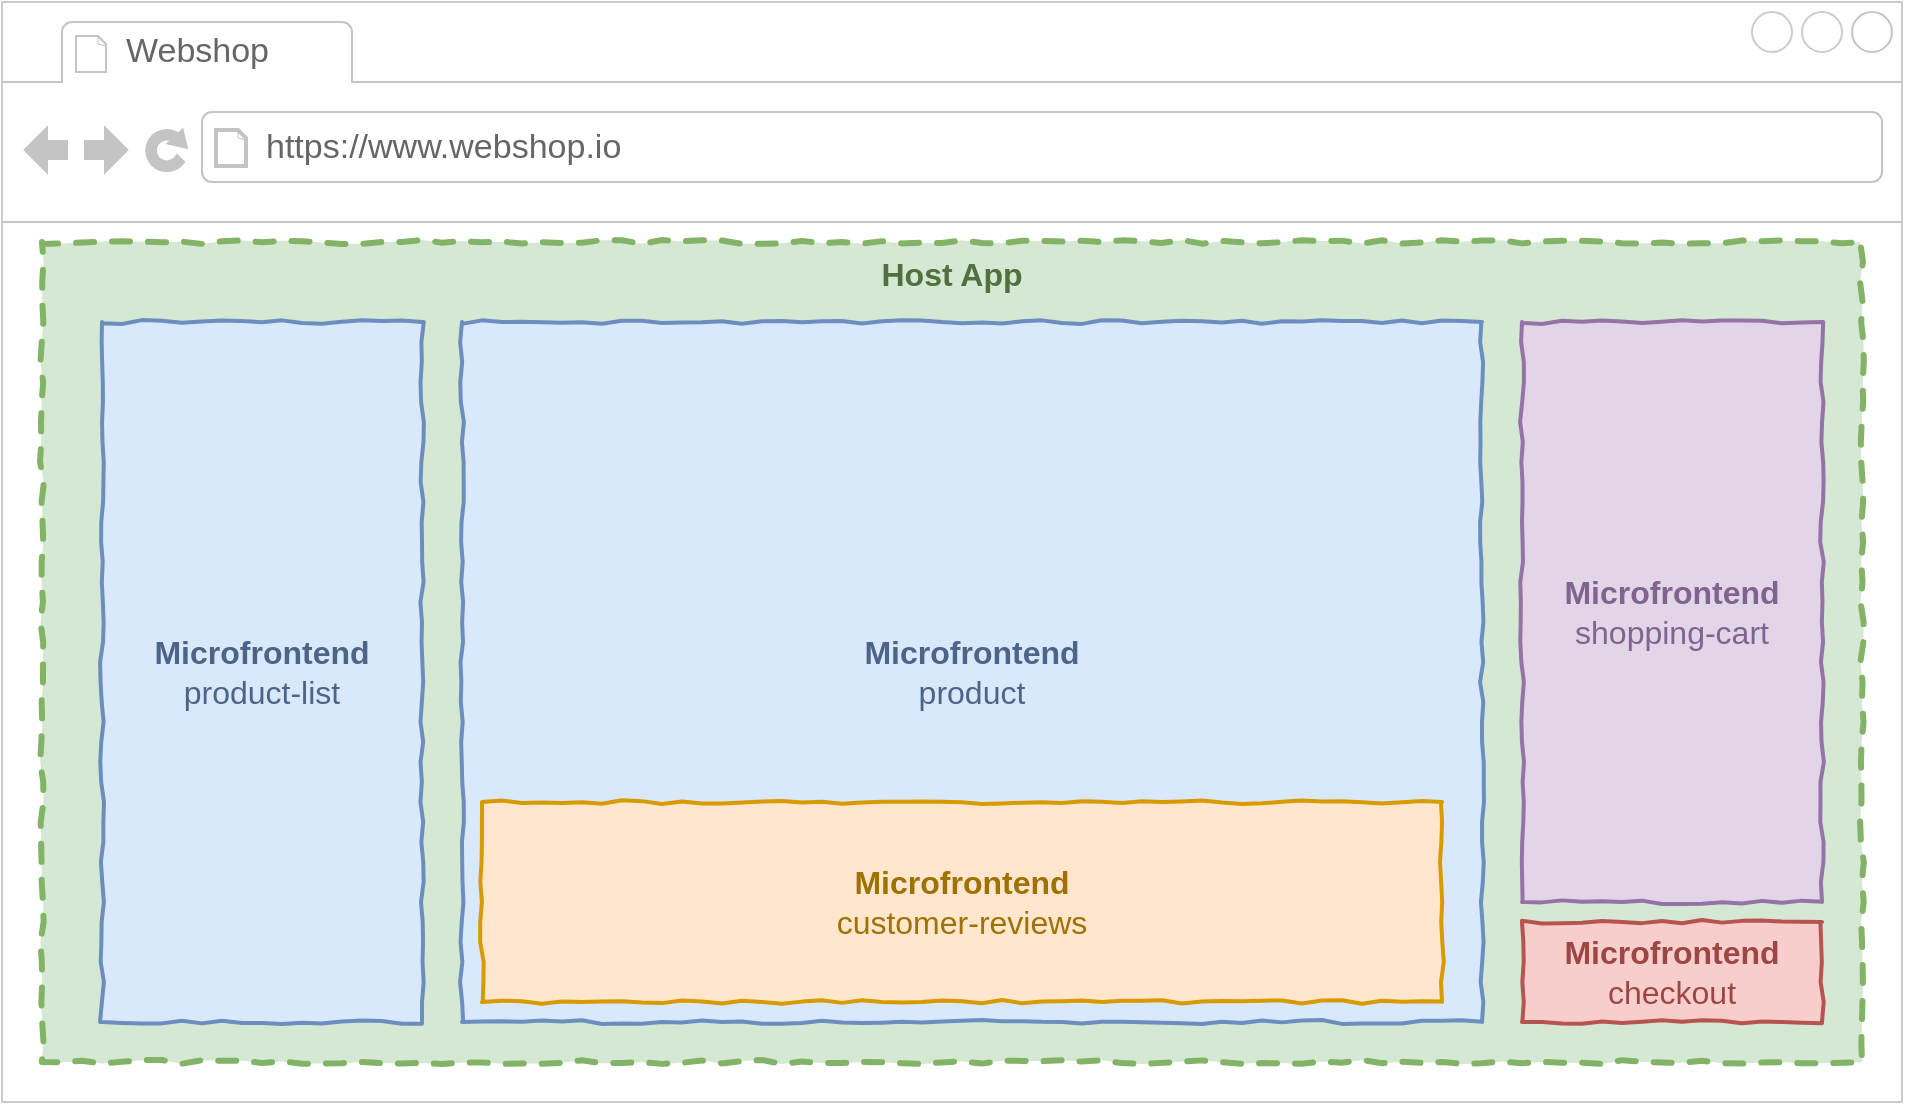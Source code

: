 <mxfile version="12.6.5" type="device" pages="18"><diagram name="webshop-microfrontends" id="R1CUhq_sZbtFIhOHjH6-"><mxGraphModel dx="1086" dy="966" grid="1" gridSize="10" guides="1" tooltips="1" connect="1" arrows="1" fold="1" page="1" pageScale="1" pageWidth="826" pageHeight="1169" background="#ffffff" math="0" shadow="0"><root><mxCell id="0"/><mxCell id="1" parent="0"/><mxCell id="7h7cmhbBcNI3N5crBgPi-71" value="" style="strokeWidth=1;shadow=0;align=center;html=1;shape=mxgraph.mockup.containers.browserWindow;rSize=0;strokeColor2=#C4C4C4;strokeColor3=#c4c4c4;mainText=,;recursiveResize=0;comic=0;horizontal=1;verticalAlign=middle;perimeterSpacing=0;noLabel=0;strokeColor=#CCCCCC;" parent="1" vertex="1"><mxGeometry x="110" y="140" width="950" height="550" as="geometry"/></mxCell><mxCell id="7h7cmhbBcNI3N5crBgPi-72" value="Webshop" style="strokeWidth=1;shadow=0;dashed=0;align=center;html=1;shape=mxgraph.mockup.containers.anchor;fontSize=17;fontColor=#666666;align=left;" parent="7h7cmhbBcNI3N5crBgPi-71" vertex="1"><mxGeometry x="60" y="12" width="110" height="26" as="geometry"/></mxCell><mxCell id="7h7cmhbBcNI3N5crBgPi-73" value="https://www.webshop.io" style="strokeWidth=1;shadow=0;dashed=0;align=center;html=1;shape=mxgraph.mockup.containers.anchor;rSize=0;fontSize=17;fontColor=#666666;align=left;" parent="7h7cmhbBcNI3N5crBgPi-71" vertex="1"><mxGeometry x="130" y="60" width="250" height="26" as="geometry"/></mxCell><mxCell id="7h7cmhbBcNI3N5crBgPi-74" value="&lt;b&gt;&lt;font style=&quot;font-size: 16px&quot; color=&quot;#517040&quot;&gt;Host App&lt;/font&gt;&lt;/b&gt;" style="rounded=0;whiteSpace=wrap;html=1;shadow=0;comic=1;strokeColor=#82b366;align=center;verticalAlign=top;strokeWidth=3;perimeterSpacing=0;glass=0;dashed=1;fillColor=#d5e8d4;" parent="7h7cmhbBcNI3N5crBgPi-71" vertex="1"><mxGeometry x="20" y="120" width="910" height="410" as="geometry"/></mxCell><mxCell id="7h7cmhbBcNI3N5crBgPi-75" value="&lt;font style=&quot;font-size: 16px&quot; color=&quot;#4c6487&quot;&gt;&lt;b&gt;Microfrontend&lt;/b&gt;&lt;br&gt;product-list&lt;/font&gt;" style="rounded=0;whiteSpace=wrap;html=1;shadow=0;comic=1;strokeColor=#6c8ebf;align=center;verticalAlign=middle;strokeWidth=2;glass=0;fillColor=#dae8fc;" parent="7h7cmhbBcNI3N5crBgPi-71" vertex="1"><mxGeometry x="50" y="160" width="160" height="350" as="geometry"/></mxCell><mxCell id="7h7cmhbBcNI3N5crBgPi-76" value="&lt;font style=&quot;font-size: 16px&quot; color=&quot;#4c6487&quot;&gt;&lt;b&gt;Microfrontend&lt;/b&gt;&lt;br&gt;product&lt;/font&gt;" style="rounded=0;whiteSpace=wrap;html=1;shadow=0;comic=1;strokeColor=#6c8ebf;align=center;verticalAlign=middle;strokeWidth=2;glass=0;fillColor=#dae8fc;" parent="7h7cmhbBcNI3N5crBgPi-71" vertex="1"><mxGeometry x="230" y="160" width="510" height="350" as="geometry"/></mxCell><mxCell id="7h7cmhbBcNI3N5crBgPi-78" value="&lt;font style=&quot;font-size: 16px&quot; color=&quot;#81638f&quot;&gt;&lt;b&gt;Microfrontend&lt;/b&gt;&lt;br&gt;shopping-cart&lt;/font&gt;" style="rounded=0;whiteSpace=wrap;html=1;shadow=0;comic=1;strokeColor=#9673a6;align=center;verticalAlign=middle;strokeWidth=2;glass=0;fillColor=#e1d5e7;" parent="7h7cmhbBcNI3N5crBgPi-71" vertex="1"><mxGeometry x="760" y="160" width="150" height="290" as="geometry"/></mxCell><mxCell id="7h7cmhbBcNI3N5crBgPi-79" value="&lt;font style=&quot;font-size: 16px&quot; color=&quot;#9e7200&quot;&gt;&lt;b&gt;Microfrontend&lt;/b&gt;&lt;br&gt;customer-reviews&lt;/font&gt;" style="rounded=0;whiteSpace=wrap;html=1;shadow=0;comic=1;strokeColor=#d79b00;align=center;verticalAlign=middle;strokeWidth=2;glass=0;fillColor=#ffe6cc;" parent="7h7cmhbBcNI3N5crBgPi-71" vertex="1"><mxGeometry x="240" y="400" width="480" height="100" as="geometry"/></mxCell><mxCell id="7h7cmhbBcNI3N5crBgPi-77" value="&lt;font style=&quot;font-size: 16px&quot;&gt;&lt;font color=&quot;#9c4744&quot;&gt;&lt;b&gt;Microfrontend&lt;/b&gt;&lt;br&gt;checkout&lt;/font&gt;&lt;br&gt;&lt;/font&gt;" style="rounded=0;whiteSpace=wrap;html=1;shadow=0;comic=1;strokeColor=#b85450;align=center;verticalAlign=middle;strokeWidth=2;glass=0;fillColor=#f8cecc;" parent="7h7cmhbBcNI3N5crBgPi-71" vertex="1"><mxGeometry x="760" y="460" width="150" height="50" as="geometry"/></mxCell></root></mxGraphModel></diagram><diagram id="NwYp4i5vGVmQkq5KpZBq" name="webshop-micro applications"><mxGraphModel dx="5462" dy="2261" grid="1" gridSize="10" guides="1" tooltips="1" connect="1" arrows="1" fold="1" page="1" pageScale="1" pageWidth="850" pageHeight="1100" math="0" shadow="0"><root><mxCell id="gY78Y_33jOwmSXS32Guk-0"/><mxCell id="gY78Y_33jOwmSXS32Guk-1" parent="gY78Y_33jOwmSXS32Guk-0"/><mxCell id="QAMjPqz0VGWwZE4ViXEM-0" value="&lt;p&gt;&lt;font color=&quot;#9c4744&quot;&gt;&lt;span style=&quot;font-size: 16px&quot;&gt;&lt;b&gt;Checkout App&lt;/b&gt;&lt;br&gt;&lt;/span&gt;« Micro Application »&lt;/font&gt;&lt;br&gt;&lt;/p&gt;" style="rounded=0;whiteSpace=wrap;html=1;shadow=0;comic=1;strokeColor=#b85450;align=center;verticalAlign=top;strokeWidth=2;glass=0;horizontal=1;fillColor=#f8cecc;" parent="gY78Y_33jOwmSXS32Guk-1" vertex="1"><mxGeometry x="-2450" y="-870" width="280" height="170" as="geometry"/></mxCell><mxCell id="QAMjPqz0VGWwZE4ViXEM-1" value="&lt;p style=&quot;white-space: normal&quot;&gt;&lt;b&gt;&lt;font color=&quot;#4d4d4d&quot;&gt;Manifest&lt;/font&gt;&lt;/b&gt;&lt;/p&gt;&lt;p style=&quot;white-space: normal&quot;&gt;&lt;font color=&quot;#4d4d4d&quot;&gt;Intentions&lt;br&gt;Capabilities&lt;/font&gt;&lt;/p&gt;" style="whiteSpace=wrap;html=1;shape=mxgraph.basic.document;strokeColor=#666666;strokeWidth=1;dashed=1;dashPattern=1 1;horizontal=1;verticalAlign=top;fillColor=#f5f5f5;fontColor=#333333;" parent="gY78Y_33jOwmSXS32Guk-1" vertex="1"><mxGeometry x="-2440" y="-800" width="70" height="85" as="geometry"/></mxCell><mxCell id="QAMjPqz0VGWwZE4ViXEM-2" value="&lt;p&gt;&lt;font&gt;&lt;span style=&quot;line-height: 120%&quot;&gt;&lt;b&gt;&lt;font style=&quot;font-size: 14px&quot;&gt;Microfrontend&lt;/font&gt;&lt;/b&gt;&lt;br&gt;&lt;/span&gt;&lt;span style=&quot;font-size: 14px&quot;&gt;checkout&lt;/span&gt;&lt;/font&gt;&lt;/p&gt;" style="rounded=0;whiteSpace=wrap;html=1;shadow=0;comic=1;align=center;verticalAlign=middle;strokeWidth=1;glass=0;horizontal=1;fontColor=#B85450;strokeColor=#B85450;" parent="gY78Y_33jOwmSXS32Guk-1" vertex="1"><mxGeometry x="-2350" y="-800" width="160" height="85" as="geometry"/></mxCell><mxCell id="QAMjPqz0VGWwZE4ViXEM-3" value="&lt;p&gt;&lt;font color=&quot;#9e7200&quot;&gt;&lt;span style=&quot;font-size: 16px&quot;&gt;&lt;b&gt;Customer Review App&lt;/b&gt;&lt;br&gt;&lt;/span&gt;« Micro Application »&lt;/font&gt;&lt;br&gt;&lt;/p&gt;" style="rounded=0;whiteSpace=wrap;html=1;shadow=0;comic=1;strokeColor=#d79b00;align=center;verticalAlign=top;strokeWidth=2;glass=0;horizontal=1;fillColor=#ffe6cc;" parent="gY78Y_33jOwmSXS32Guk-1" vertex="1"><mxGeometry x="-2150" y="-870" width="280" height="170" as="geometry"/></mxCell><mxCell id="QAMjPqz0VGWwZE4ViXEM-4" value="&lt;p style=&quot;white-space: normal&quot;&gt;&lt;b&gt;Manifest&lt;/b&gt;&lt;/p&gt;&lt;p style=&quot;white-space: normal&quot;&gt;Intentions&lt;br&gt;Capabilities&lt;/p&gt;" style="whiteSpace=wrap;html=1;shape=mxgraph.basic.document;strokeColor=#666666;strokeWidth=1;dashed=1;dashPattern=1 1;horizontal=1;verticalAlign=top;fontColor=#4D4D4D;fillColor=#f5f5f5;" parent="gY78Y_33jOwmSXS32Guk-1" vertex="1"><mxGeometry x="-2140" y="-800" width="70" height="85" as="geometry"/></mxCell><mxCell id="QAMjPqz0VGWwZE4ViXEM-5" value="&lt;p&gt;&lt;font&gt;&lt;span style=&quot;line-height: 120%&quot;&gt;&lt;b&gt;&lt;font style=&quot;font-size: 14px&quot;&gt;Microfrontend&lt;/font&gt;&lt;/b&gt;&lt;br&gt;&lt;/span&gt;&lt;span style=&quot;font-size: 14px&quot;&gt;customer-reviews&lt;/span&gt;&lt;/font&gt;&lt;/p&gt;" style="rounded=0;whiteSpace=wrap;html=1;shadow=0;comic=1;align=center;verticalAlign=middle;strokeWidth=1;glass=0;horizontal=1;strokeColor=#D79B00;fontColor=#D79B00;" parent="gY78Y_33jOwmSXS32Guk-1" vertex="1"><mxGeometry x="-2050" y="-800" width="160" height="85" as="geometry"/></mxCell><mxCell id="QAMjPqz0VGWwZE4ViXEM-6" value="&lt;p&gt;&lt;font color=&quot;#81638f&quot;&gt;&lt;span style=&quot;font-size: 16px&quot;&gt;&lt;b&gt;Shopping Cart App&lt;/b&gt;&lt;br&gt;&lt;/span&gt;« Micro Application »&lt;/font&gt;&lt;br&gt;&lt;/p&gt;" style="rounded=0;whiteSpace=wrap;html=1;shadow=0;comic=1;strokeColor=#9673a6;align=center;verticalAlign=top;strokeWidth=2;glass=0;horizontal=1;fillColor=#e1d5e7;" parent="gY78Y_33jOwmSXS32Guk-1" vertex="1"><mxGeometry x="-2750" y="-870" width="280" height="170" as="geometry"/></mxCell><mxCell id="QAMjPqz0VGWwZE4ViXEM-7" value="&lt;p style=&quot;white-space: normal&quot;&gt;&lt;b&gt;&lt;font color=&quot;#4d4d4d&quot;&gt;Manifest&lt;/font&gt;&lt;/b&gt;&lt;/p&gt;&lt;p style=&quot;white-space: normal&quot;&gt;&lt;font color=&quot;#4d4d4d&quot;&gt;Intentions&lt;br&gt;Capabilities&lt;/font&gt;&lt;/p&gt;" style="whiteSpace=wrap;html=1;shape=mxgraph.basic.document;strokeColor=#666666;strokeWidth=1;dashed=1;dashPattern=1 1;horizontal=1;verticalAlign=top;fillColor=#f5f5f5;fontColor=#333333;" parent="gY78Y_33jOwmSXS32Guk-1" vertex="1"><mxGeometry x="-2740" y="-800" width="70" height="85" as="geometry"/></mxCell><mxCell id="QAMjPqz0VGWwZE4ViXEM-8" value="&lt;p&gt;&lt;font&gt;&lt;span style=&quot;line-height: 120%&quot;&gt;&lt;b&gt;&lt;font style=&quot;font-size: 14px&quot;&gt;Microfrontend&lt;/font&gt;&lt;/b&gt;&lt;br&gt;&lt;/span&gt;&lt;span style=&quot;font-size: 14px&quot;&gt;shopping-cart&lt;/span&gt;&lt;/font&gt;&lt;/p&gt;" style="rounded=0;whiteSpace=wrap;html=1;shadow=0;comic=1;align=center;verticalAlign=top;strokeWidth=2;glass=0;horizontal=1;strokeColor=#9673a6;fillColor=#FFFFFF;fontColor=#9673A6;" parent="gY78Y_33jOwmSXS32Guk-1" vertex="1"><mxGeometry x="-2650" y="-800" width="160" height="85" as="geometry"/></mxCell><mxCell id="QAMjPqz0VGWwZE4ViXEM-9" value="&lt;p&gt;&lt;font color=&quot;#517040&quot;&gt;&lt;span style=&quot;font-size: 16px&quot;&gt;&lt;b&gt;Webshop&lt;/b&gt;&lt;br&gt;&lt;/span&gt;« Host Application »&lt;/font&gt;&lt;/p&gt;" style="rounded=0;whiteSpace=wrap;html=1;shadow=0;comic=1;strokeColor=#82b366;align=center;verticalAlign=top;strokeWidth=2;glass=0;horizontal=1;fillColor=#d5e8d4;" parent="gY78Y_33jOwmSXS32Guk-1" vertex="1"><mxGeometry x="-2650" y="-1060" width="260" height="170" as="geometry"/></mxCell><mxCell id="QAMjPqz0VGWwZE4ViXEM-10" value="&lt;p style=&quot;white-space: normal&quot;&gt;&lt;b&gt;Manifest&lt;/b&gt;&lt;/p&gt;&lt;p style=&quot;white-space: normal&quot;&gt;Intentions&lt;br&gt;Capabilities&lt;/p&gt;" style="whiteSpace=wrap;html=1;shape=mxgraph.basic.document;strokeColor=#666666;strokeWidth=1;dashed=1;dashPattern=1 1;horizontal=1;verticalAlign=top;fontColor=#4D4D4D;fillColor=#f5f5f5;" parent="gY78Y_33jOwmSXS32Guk-1" vertex="1"><mxGeometry x="-2555" y="-990" width="70" height="85" as="geometry"/></mxCell><mxCell id="QAMjPqz0VGWwZE4ViXEM-11" value="&lt;p&gt;&lt;font color=&quot;#4c6487&quot;&gt;&lt;span style=&quot;font-size: 16px&quot;&gt;&lt;b&gt;Product Catalog App&lt;/b&gt;&lt;br&gt;&lt;/span&gt;« Micro Application »&lt;/font&gt;&lt;br&gt;&lt;/p&gt;" style="rounded=0;whiteSpace=wrap;html=1;shadow=0;comic=1;strokeColor=#6c8ebf;align=center;verticalAlign=top;strokeWidth=2;glass=0;horizontal=1;fillColor=#dae8fc;" parent="gY78Y_33jOwmSXS32Guk-1" vertex="1"><mxGeometry x="-2360" y="-1060" width="450" height="170" as="geometry"/></mxCell><mxCell id="QAMjPqz0VGWwZE4ViXEM-12" value="&lt;p style=&quot;white-space: normal&quot;&gt;&lt;b&gt;Manifest&lt;/b&gt;&lt;/p&gt;&lt;p style=&quot;white-space: normal&quot;&gt;Intentions&lt;br&gt;Capabilities&lt;/p&gt;" style="whiteSpace=wrap;html=1;shape=mxgraph.basic.document;strokeColor=#666666;strokeWidth=1;dashed=1;dashPattern=1 1;horizontal=1;verticalAlign=top;fontColor=#4D4D4D;fillColor=#f5f5f5;" parent="gY78Y_33jOwmSXS32Guk-1" vertex="1"><mxGeometry x="-2350" y="-990" width="70" height="85" as="geometry"/></mxCell><mxCell id="QAMjPqz0VGWwZE4ViXEM-13" value="&lt;p&gt;&lt;font color=&quot;#ffffff&quot;&gt;&lt;span style=&quot;line-height: 120%&quot;&gt;&lt;b&gt;&lt;font style=&quot;font-size: 14px&quot;&gt;Microfrontend&lt;/font&gt;&lt;/b&gt;&lt;br&gt;&lt;/span&gt;&lt;span style=&quot;font-size: 14px&quot;&gt;product-list&lt;/span&gt;&lt;/font&gt;&lt;/p&gt;" style="rounded=0;whiteSpace=wrap;html=1;shadow=0;comic=0;strokeColor=none;align=center;verticalAlign=middle;fontColor=#0000CC;strokeWidth=1;glass=0;horizontal=1;fillColor=#6C8EBF;gradientColor=none;" parent="gY78Y_33jOwmSXS32Guk-1" vertex="1"><mxGeometry x="-2260" y="-990" width="160" height="85" as="geometry"/></mxCell><mxCell id="QAMjPqz0VGWwZE4ViXEM-14" value="&lt;p&gt;&lt;font&gt;&lt;span style=&quot;line-height: 120%&quot;&gt;&lt;b&gt;&lt;font style=&quot;font-size: 14px&quot;&gt;Microfrontend&lt;/font&gt;&lt;/b&gt;&lt;br&gt;&lt;/span&gt;&lt;span style=&quot;font-size: 14px&quot;&gt;product&lt;/span&gt;&lt;/font&gt;&lt;/p&gt;" style="rounded=0;whiteSpace=wrap;html=1;shadow=0;comic=1;align=center;verticalAlign=middle;strokeWidth=1;glass=0;horizontal=1;strokeColor=#6C8EBF;fontColor=#6C8EBF;" parent="gY78Y_33jOwmSXS32Guk-1" vertex="1"><mxGeometry x="-2090" y="-990" width="160" height="85" as="geometry"/></mxCell><mxCell id="nthQ2sJO2mtjTgCHCwOh-0" value="&lt;p&gt;&lt;font&gt;&lt;span style=&quot;line-height: 120%&quot;&gt;&lt;b&gt;&lt;font style=&quot;font-size: 14px&quot;&gt;Microfrontend&lt;/font&gt;&lt;/b&gt;&lt;br&gt;&lt;/span&gt;&lt;span style=&quot;font-size: 14px&quot;&gt;product-list&lt;/span&gt;&lt;/font&gt;&lt;/p&gt;" style="rounded=0;whiteSpace=wrap;html=1;shadow=0;comic=0;align=center;verticalAlign=middle;strokeWidth=1;glass=0;horizontal=1;strokeColor=#6C8EBF;fontColor=#6C8EBF;" parent="gY78Y_33jOwmSXS32Guk-1" vertex="1"><mxGeometry x="-2260" y="-990" width="160" height="85" as="geometry"/></mxCell></root></mxGraphModel></diagram><diagram name="intention-api" id="tUKS7bQTAbJead77KI8_"><mxGraphModel dx="2062" dy="2261" grid="1" gridSize="10" guides="1" tooltips="1" connect="1" arrows="1" fold="1" page="1" pageScale="1" pageWidth="850" pageHeight="1100" math="0" shadow="0"><root><mxCell id="nBmJqnReijPnVUxUTGMC-0"/><mxCell id="nBmJqnReijPnVUxUTGMC-1" parent="nBmJqnReijPnVUxUTGMC-0"/><mxCell id="nBmJqnReijPnVUxUTGMC-2" value="&lt;font style=&quot;font-size: 16px&quot;&gt;&lt;b&gt;Micro Application&lt;/b&gt;&lt;/font&gt;" style="whiteSpace=wrap;html=1;aspect=fixed;rounded=0;shadow=0;glass=0;comic=1;strokeColor=#808080;strokeWidth=3;fillColor=#ffffff;gradientColor=none;fontColor=#808080;horizontal=1;verticalAlign=top;" parent="nBmJqnReijPnVUxUTGMC-1" vertex="1"><mxGeometry x="155" y="-1020" width="160" height="160" as="geometry"/></mxCell><mxCell id="nBmJqnReijPnVUxUTGMC-5" value="&lt;b&gt;&lt;font style=&quot;font-size: 12px&quot;&gt;Manifest&lt;/font&gt;&lt;/b&gt;&lt;br&gt;&lt;br&gt;&lt;font style=&quot;font-size: 12px&quot;&gt;Intention&lt;/font&gt;" style="shape=note;whiteSpace=wrap;html=1;backgroundOutline=1;darkOpacity=0.05;rounded=0;shadow=0;glass=0;comic=1;strokeColor=#808080;strokeWidth=2;fillColor=#ffffff;gradientColor=none;fontColor=#808080;align=center;dashed=1;dashPattern=1 1;size=11;" parent="nBmJqnReijPnVUxUTGMC-1" vertex="1"><mxGeometry x="205" y="-960" width="60" height="80" as="geometry"/></mxCell><mxCell id="nBmJqnReijPnVUxUTGMC-30" value="&lt;font style=&quot;font-size: 16px&quot;&gt;&lt;b&gt;Micro Application&lt;/b&gt;&lt;/font&gt;" style="whiteSpace=wrap;html=1;aspect=fixed;rounded=0;shadow=0;glass=0;comic=1;strokeColor=#808080;strokeWidth=3;fillColor=#ffffff;gradientColor=none;fontColor=#808080;horizontal=1;verticalAlign=top;" parent="nBmJqnReijPnVUxUTGMC-1" vertex="1"><mxGeometry x="535" y="-1020" width="160" height="160" as="geometry"/></mxCell><mxCell id="nBmJqnReijPnVUxUTGMC-31" value="&lt;b&gt;&lt;font style=&quot;font-size: 12px&quot;&gt;Manifest&lt;/font&gt;&lt;/b&gt;&lt;br&gt;&lt;br&gt;&lt;font style=&quot;font-size: 12px&quot;&gt;Capability&lt;/font&gt;" style="shape=note;whiteSpace=wrap;html=1;backgroundOutline=1;darkOpacity=0.05;rounded=0;shadow=0;glass=0;comic=1;strokeColor=#808080;strokeWidth=2;fillColor=#ffffff;gradientColor=none;fontColor=#808080;align=center;dashed=1;dashPattern=1 1;size=11;" parent="nBmJqnReijPnVUxUTGMC-1" vertex="1"><mxGeometry x="585" y="-960" width="60" height="80" as="geometry"/></mxCell><mxCell id="eNRWKGgIjOV4t-hp1CGg-5" value="Platform" style="verticalLabelPosition=bottom;html=1;fillColor=#808080;verticalAlign=top;align=center;points=[[0.06,0.06,0],[0.94,0.06,0],[0.94,0.94,0],[0.06,0.94,0],[0.25,0,0],[0.5,0,0],[0.75,0,0],[1,0.25,0],[1,0.5,0],[1,0.75,0],[0.75,1,0],[0.5,1,0],[0.25,1,0],[0,0.75,0],[0,0.5,0],[0,0.25,0]];pointerEvents=1;shape=mxgraph.cisco_safe.architecture.router;rounded=0;shadow=0;glass=0;comic=0;strokeColor=#808080;strokeWidth=3;fontColor=#808080;" parent="nBmJqnReijPnVUxUTGMC-1" vertex="1"><mxGeometry x="405" y="-960" width="40" height="40" as="geometry"/></mxCell><mxCell id="eNRWKGgIjOV4t-hp1CGg-35" value="" style="group" parent="nBmJqnReijPnVUxUTGMC-1" vertex="1" connectable="0"><mxGeometry x="355" y="-1020" width="106" height="50" as="geometry"/></mxCell><mxCell id="eNRWKGgIjOV4t-hp1CGg-21" value="" style="html=1;verticalLabelPosition=bottom;align=center;labelBackgroundColor=#ffffff;verticalAlign=top;strokeWidth=2;strokeColor=#808080;shadow=0;dashed=0;shape=mxgraph.ios7.icons.mail;rounded=1;glass=0;comic=0;fillColor=#ffffff;gradientColor=none;fontColor=#808080;" parent="eNRWKGgIjOV4t-hp1CGg-35" vertex="1"><mxGeometry x="26" width="80" height="50" as="geometry"/></mxCell><mxCell id="eNRWKGgIjOV4t-hp1CGg-26" value="&lt;b&gt;&lt;font style=&quot;font-size: 14px&quot;&gt;Intent&lt;/font&gt;&lt;/b&gt;" style="text;html=1;strokeColor=none;fillColor=none;align=center;verticalAlign=middle;whiteSpace=wrap;rounded=0;shadow=0;glass=0;comic=0;fontColor=#808080;" parent="eNRWKGgIjOV4t-hp1CGg-35" vertex="1"><mxGeometry x="46" width="40" height="20" as="geometry"/></mxCell><mxCell id="Z2S5mUlPJt14vJSDWfk_-3" value="" style="group" parent="eNRWKGgIjOV4t-hp1CGg-35" vertex="1" connectable="0"><mxGeometry x="8" y="12.97" width="30.5" height="24.06" as="geometry"/></mxCell><mxCell id="Z2S5mUlPJt14vJSDWfk_-2" value="" style="group" parent="Z2S5mUlPJt14vJSDWfk_-3" vertex="1" connectable="0"><mxGeometry width="30.5" height="24.06" as="geometry"/></mxCell><mxCell id="Z2S5mUlPJt14vJSDWfk_-0" value="" style="group" parent="Z2S5mUlPJt14vJSDWfk_-2" vertex="1" connectable="0"><mxGeometry width="30.5" height="24.06" as="geometry"/></mxCell><mxCell id="h6Yq2lEhdELCnb3VPwom-1" value="" style="rounded=0;whiteSpace=wrap;html=1;shadow=0;comic=0;strokeWidth=1;fontFamily=Helvetica;fontSize=15;align=left;strokeColor=none;" parent="Z2S5mUlPJt14vJSDWfk_-0" vertex="1"><mxGeometry y="4" width="30" height="16" as="geometry"/></mxCell><mxCell id="h6Yq2lEhdELCnb3VPwom-0" value="" style="group" parent="Z2S5mUlPJt14vJSDWfk_-0" vertex="1" connectable="0"><mxGeometry x="8" width="22.5" height="24.06" as="geometry"/></mxCell><mxCell id="h6Yq2lEhdELCnb3VPwom-2" value="" style="line;strokeWidth=2;direction=south;html=1;rounded=0;shadow=0;glass=0;comic=0;fillColor=#ffffff;gradientColor=none;fontColor=#808080;align=center;rotation=90;strokeColor=#808080;" parent="h6Yq2lEhdELCnb3VPwom-0" vertex="1"><mxGeometry x="-0.06" y="-2.68" width="10" height="19.12" as="geometry"/></mxCell><mxCell id="h6Yq2lEhdELCnb3VPwom-3" value="" style="line;strokeWidth=2;direction=south;html=1;rounded=0;shadow=0;glass=0;comic=0;fillColor=#ffffff;gradientColor=none;fontColor=#808080;align=center;rotation=90;strokeColor=#808080;" parent="h6Yq2lEhdELCnb3VPwom-0" vertex="1"><mxGeometry x="4.9" y="3" width="10" height="18.44" as="geometry"/></mxCell><mxCell id="h6Yq2lEhdELCnb3VPwom-4" value="" style="line;strokeWidth=2;direction=south;html=1;rounded=0;shadow=0;glass=0;comic=0;fillColor=#ffffff;gradientColor=none;fontColor=#808080;align=center;rotation=90;strokeColor=#808080;" parent="h6Yq2lEhdELCnb3VPwom-0" vertex="1"><mxGeometry x="-2.41" y="9.75" width="10" height="14.26" as="geometry"/></mxCell><mxCell id="eNRWKGgIjOV4t-hp1CGg-36" value="" style="rounded=0;comic=0;strokeWidth=2;endArrow=blockThin;html=1;fontFamily=Comic Sans MS;fontStyle=1;shadow=0;fontColor=#808080;strokeColor=#808080;" parent="nBmJqnReijPnVUxUTGMC-1" edge="1"><mxGeometry width="50" height="50" relative="1" as="geometry"><mxPoint x="315" y="-940.42" as="sourcePoint"/><mxPoint x="405" y="-940" as="targetPoint"/></mxGeometry></mxCell><mxCell id="eNRWKGgIjOV4t-hp1CGg-37" value="" style="rounded=0;comic=0;strokeWidth=2;endArrow=blockThin;html=1;fontFamily=Comic Sans MS;fontStyle=1;shadow=0;fontColor=#808080;strokeColor=#808080;" parent="nBmJqnReijPnVUxUTGMC-1" edge="1"><mxGeometry width="50" height="50" relative="1" as="geometry"><mxPoint x="445" y="-940.42" as="sourcePoint"/><mxPoint x="535" y="-940" as="targetPoint"/></mxGeometry></mxCell></root></mxGraphModel></diagram><diagram id="WiSEI5pXLCI8F5DPGV2K" name="interceptor"><mxGraphModel dx="2062" dy="2261" grid="1" gridSize="10" guides="1" tooltips="1" connect="1" arrows="1" fold="1" page="1" pageScale="1" pageWidth="850" pageHeight="1100" math="0" shadow="0"><root><mxCell id="73TRR4c4fu8JGElaSNJu-0"/><mxCell id="73TRR4c4fu8JGElaSNJu-1" parent="73TRR4c4fu8JGElaSNJu-0"/><mxCell id="X3GOnapOohH9kGJYCu2k-2" value="" style="rounded=0;comic=0;strokeWidth=2;endArrow=blockThin;html=1;fontFamily=Comic Sans MS;fontStyle=1;shadow=0;fontColor=#808080;strokeColor=#808080;" edge="1" parent="73TRR4c4fu8JGElaSNJu-1"><mxGeometry width="50" height="50" relative="1" as="geometry"><mxPoint x="119" y="-963" as="sourcePoint"/><mxPoint x="509" y="-963" as="targetPoint"/></mxGeometry></mxCell><mxCell id="X3GOnapOohH9kGJYCu2k-0" value="&lt;font color=&quot;#808080&quot;&gt;&lt;font style=&quot;font-size: 16px&quot;&gt;&lt;b&gt;Interceptor Chain&lt;/b&gt;&lt;/font&gt;&lt;br&gt;&lt;font style=&quot;font-size: 12px&quot;&gt;&lt;sup&gt;« Host Application »&lt;/sup&gt;&lt;/font&gt;&lt;/font&gt;" style="rounded=0;whiteSpace=wrap;html=1;shadow=0;comic=1;strokeColor=#808080;strokeWidth=2;fontSize=20;fontColor=#B85450;horizontal=1;verticalAlign=top;" vertex="1" parent="73TRR4c4fu8JGElaSNJu-1"><mxGeometry x="260" y="-1080" width="197" height="200" as="geometry"/></mxCell><mxCell id="o9NzvVvLGRfMys9J0Vau-5" value="" style="group;fontSize=12;" vertex="1" connectable="0" parent="73TRR4c4fu8JGElaSNJu-1"><mxGeometry x="119" y="-969" width="140" height="59" as="geometry"/></mxCell><mxCell id="o9NzvVvLGRfMys9J0Vau-6" value="" style="html=1;verticalLabelPosition=bottom;align=center;labelBackgroundColor=#ffffff;verticalAlign=top;strokeWidth=2;strokeColor=#808080;shadow=0;dashed=0;shape=mxgraph.ios7.icons.mail;rounded=1;glass=0;comic=0;fillColor=#ffffff;gradientColor=none;fontColor=#808080;" vertex="1" parent="o9NzvVvLGRfMys9J0Vau-5"><mxGeometry x="46" y="-9" width="48" height="30" as="geometry"/></mxCell><mxCell id="X3GOnapOohH9kGJYCu2k-8" value="message&lt;br style=&quot;font-size: 12px;&quot;&gt;or&lt;br style=&quot;font-size: 12px;&quot;&gt;intent" style="text;html=1;strokeColor=none;fillColor=none;align=center;verticalAlign=middle;whiteSpace=wrap;rounded=0;shadow=0;comic=1;fontSize=12;fontColor=#808080;fontStyle=0" vertex="1" parent="o9NzvVvLGRfMys9J0Vau-5"><mxGeometry y="39" width="140" height="20" as="geometry"/></mxCell><mxCell id="mfMLM0kPIZdtulmj1zWX-5" value="Sender" style="shape=umlActor;verticalLabelPosition=bottom;labelBackgroundColor=#ffffff;verticalAlign=top;html=1;fontSize=16;fontStyle=1;fontColor=#808080;strokeColor=#808080;shadow=0;strokeWidth=2;" vertex="1" parent="73TRR4c4fu8JGElaSNJu-1"><mxGeometry x="60" y="-999" width="35" height="69" as="geometry"/></mxCell><mxCell id="X3GOnapOohH9kGJYCu2k-1" value="" style="endArrow=none;html=1;fontSize=20;fontColor=#B85450;strokeWidth=2;strokeColor=#808080;entryX=0.995;entryY=0.63;entryDx=0;entryDy=0;entryPerimeter=0;dashed=1;dashPattern=1 1;" edge="1" parent="73TRR4c4fu8JGElaSNJu-1"><mxGeometry width="50" height="50" relative="1" as="geometry"><mxPoint x="259" y="-963" as="sourcePoint"/><mxPoint x="456.015" y="-963" as="targetPoint"/></mxGeometry></mxCell><mxCell id="o9NzvVvLGRfMys9J0Vau-14" value="Interceptor" style="rounded=0;whiteSpace=wrap;html=1;strokeColor=#6c8ebf;comic=1;horizontal=0;fillColor=#dae8fc;fontColor=#6C8EBF;" vertex="1" parent="73TRR4c4fu8JGElaSNJu-1"><mxGeometry x="278.75" y="-1009" width="30" height="90" as="geometry"/></mxCell><mxCell id="mfMLM0kPIZdtulmj1zWX-14" value="Interceptor" style="rounded=0;whiteSpace=wrap;html=1;strokeColor=#d6b656;comic=1;horizontal=0;fillColor=#fff2cc;fontColor=#D6B656;" vertex="1" parent="73TRR4c4fu8JGElaSNJu-1"><mxGeometry x="319" y="-1009" width="30" height="90" as="geometry"/></mxCell><mxCell id="mfMLM0kPIZdtulmj1zWX-15" value="Interceptor" style="rounded=0;whiteSpace=wrap;html=1;strokeColor=#82b366;comic=1;horizontal=0;fillColor=#d5e8d4;fontColor=#82B366;" vertex="1" parent="73TRR4c4fu8JGElaSNJu-1"><mxGeometry x="360" y="-1009" width="30" height="90" as="geometry"/></mxCell><mxCell id="mfMLM0kPIZdtulmj1zWX-16" value="Interceptor" style="rounded=0;whiteSpace=wrap;html=1;strokeColor=#b85450;comic=1;horizontal=0;fillColor=#f8cecc;fontColor=#B85450;" vertex="1" parent="73TRR4c4fu8JGElaSNJu-1"><mxGeometry x="400" y="-1009" width="30" height="90" as="geometry"/></mxCell><mxCell id="X3GOnapOohH9kGJYCu2k-5" value="Receiver" style="shape=umlActor;verticalLabelPosition=bottom;labelBackgroundColor=#ffffff;verticalAlign=top;html=1;fontSize=16;fontStyle=1;fontColor=#808080;strokeColor=#808080;shadow=0;strokeWidth=2;" vertex="1" parent="73TRR4c4fu8JGElaSNJu-1"><mxGeometry x="530" y="-999" width="35" height="69" as="geometry"/></mxCell><mxCell id="JOAawAXpusIRITDEKucV-0" value="" style="group" vertex="1" connectable="0" parent="73TRR4c4fu8JGElaSNJu-1"><mxGeometry x="145" y="-975.03" width="30.5" height="24.06" as="geometry"/></mxCell><mxCell id="JOAawAXpusIRITDEKucV-1" value="" style="group" vertex="1" connectable="0" parent="JOAawAXpusIRITDEKucV-0"><mxGeometry width="30.5" height="24.06" as="geometry"/></mxCell><mxCell id="JOAawAXpusIRITDEKucV-2" value="" style="group" vertex="1" connectable="0" parent="JOAawAXpusIRITDEKucV-1"><mxGeometry width="30.5" height="24.06" as="geometry"/></mxCell><mxCell id="JOAawAXpusIRITDEKucV-3" value="" style="rounded=0;whiteSpace=wrap;html=1;shadow=0;comic=0;strokeWidth=1;fontFamily=Helvetica;fontSize=15;align=left;strokeColor=none;" vertex="1" parent="JOAawAXpusIRITDEKucV-2"><mxGeometry y="4" width="24" height="16" as="geometry"/></mxCell><mxCell id="JOAawAXpusIRITDEKucV-4" value="" style="group" vertex="1" connectable="0" parent="JOAawAXpusIRITDEKucV-2"><mxGeometry x="8" width="22.5" height="24.06" as="geometry"/></mxCell><mxCell id="JOAawAXpusIRITDEKucV-5" value="" style="line;strokeWidth=2;direction=south;html=1;rounded=0;shadow=0;glass=0;comic=0;fillColor=#ffffff;gradientColor=none;fontColor=#808080;align=center;rotation=90;strokeColor=#808080;" vertex="1" parent="JOAawAXpusIRITDEKucV-4"><mxGeometry x="-0.06" y="-2.68" width="10" height="19.12" as="geometry"/></mxCell><mxCell id="JOAawAXpusIRITDEKucV-6" value="" style="line;strokeWidth=2;direction=south;html=1;rounded=0;shadow=0;glass=0;comic=0;fillColor=#ffffff;gradientColor=none;fontColor=#808080;align=center;rotation=90;strokeColor=#808080;" vertex="1" parent="JOAawAXpusIRITDEKucV-4"><mxGeometry x="4.9" y="3" width="10" height="18.44" as="geometry"/></mxCell><mxCell id="JOAawAXpusIRITDEKucV-7" value="" style="line;strokeWidth=2;direction=south;html=1;rounded=0;shadow=0;glass=0;comic=0;fillColor=#ffffff;gradientColor=none;fontColor=#808080;align=center;rotation=90;strokeColor=#808080;" vertex="1" parent="JOAawAXpusIRITDEKucV-4"><mxGeometry x="-2.41" y="9.75" width="10" height="14.26" as="geometry"/></mxCell></root></mxGraphModel></diagram><diagram name="lookup-capabilities" id="dQa2b9lRz6hnEbsX3VPU"><mxGraphModel dx="2062" dy="2261" grid="1" gridSize="10" guides="1" tooltips="1" connect="1" arrows="1" fold="1" page="1" pageScale="1" pageWidth="850" pageHeight="1100" math="0" shadow="0"><root><mxCell id="D1Lxtm3pX78nJ7KA9t7y-0"/><mxCell id="D1Lxtm3pX78nJ7KA9t7y-1" parent="D1Lxtm3pX78nJ7KA9t7y-0"/><mxCell id="tr6w9J3W5bhUcqnUZzHz-0" value="&lt;font style=&quot;font-size: 18px&quot;&gt;Manifest Service&lt;/font&gt;" style="rounded=0;whiteSpace=wrap;html=1;shadow=0;glass=0;comic=1;strokeColor=#808080;strokeWidth=3;fillColor=#ffffff;gradientColor=none;fontColor=#808080;align=center;horizontal=1;rotation=0;verticalAlign=top;" parent="D1Lxtm3pX78nJ7KA9t7y-1" vertex="1"><mxGeometry x="490" y="-520" width="190" height="230" as="geometry"/></mxCell><mxCell id="tr6w9J3W5bhUcqnUZzHz-1" value="&lt;b&gt;&lt;font style=&quot;font-size: 14px&quot;&gt;Manifest&lt;/font&gt;&lt;/b&gt;&lt;br&gt;&lt;br&gt;&lt;font style=&quot;font-size: 12px&quot;&gt;Capabilities&lt;br&gt;&lt;/font&gt;" style="shape=note;whiteSpace=wrap;html=1;backgroundOutline=1;darkOpacity=0.05;rounded=0;shadow=0;glass=0;comic=1;strokeColor=#82b366;strokeWidth=2;fillColor=#d5e8d4;align=center;dashed=1;dashPattern=1 1;size=11;" parent="D1Lxtm3pX78nJ7KA9t7y-1" vertex="1"><mxGeometry x="575" y="-420" width="70" height="80" as="geometry"/></mxCell><mxCell id="tr6w9J3W5bhUcqnUZzHz-4" value="&lt;b&gt;&lt;font style=&quot;font-size: 14px&quot;&gt;Manifest&lt;/font&gt;&lt;/b&gt;&lt;br&gt;&lt;br&gt;&lt;font style=&quot;font-size: 12px&quot;&gt;Capabilities&lt;br&gt;&lt;/font&gt;" style="shape=note;whiteSpace=wrap;html=1;backgroundOutline=1;darkOpacity=0.05;rounded=0;shadow=0;glass=0;comic=1;strokeColor=#d79b00;strokeWidth=2;fillColor=#ffe6cc;align=center;dashed=1;dashPattern=1 1;size=11;" parent="D1Lxtm3pX78nJ7KA9t7y-1" vertex="1"><mxGeometry x="565" y="-430" width="70" height="80" as="geometry"/></mxCell><mxCell id="D1Lxtm3pX78nJ7KA9t7y-20" value="&lt;font style=&quot;font-size: 14px&quot;&gt;&lt;b&gt;Micro Application&lt;/b&gt;&lt;/font&gt;" style="shape=umlActor;verticalLabelPosition=bottom;labelBackgroundColor=#ffffff;verticalAlign=top;html=1;outlineConnect=0;rounded=0;shadow=0;glass=0;comic=1;strokeColor=#808080;strokeWidth=3;fillColor=#ffffff;gradientColor=none;fontColor=#808080;align=center;" parent="D1Lxtm3pX78nJ7KA9t7y-1" vertex="1"><mxGeometry x="310" y="-440" width="30" height="60" as="geometry"/></mxCell><mxCell id="D1Lxtm3pX78nJ7KA9t7y-25" value="" style="rounded=0;comic=1;jumpStyle=arc;orthogonalLoop=1;jettySize=auto;html=1;shadow=0;strokeColor=#808080;strokeWidth=2;fontColor=#808080;" parent="D1Lxtm3pX78nJ7KA9t7y-1" edge="1"><mxGeometry x="0.164" y="21" relative="1" as="geometry"><mxPoint x="360" y="-410" as="sourcePoint"/><mxPoint x="470" y="-410" as="targetPoint"/><mxPoint as="offset"/></mxGeometry></mxCell><mxCell id="dZkMe7ZkXgxktubVugfk-4" value="&lt;font style=&quot;font-size: 14px&quot;&gt;Look up Capabilities&lt;/font&gt;" style="text;html=1;strokeColor=none;fillColor=none;align=center;verticalAlign=middle;whiteSpace=wrap;rounded=0;shadow=0;glass=0;comic=1;fontColor=#808080;rotation=0;" parent="D1Lxtm3pX78nJ7KA9t7y-1" vertex="1"><mxGeometry x="390" y="-450" width="40" height="20" as="geometry"/></mxCell><mxCell id="tr6w9J3W5bhUcqnUZzHz-2" value="&lt;b&gt;&lt;font style=&quot;font-size: 14px&quot;&gt;Manifest&lt;/font&gt;&lt;/b&gt;&lt;br&gt;&lt;br&gt;&lt;font style=&quot;font-size: 12px&quot;&gt;Capabilities&lt;br&gt;&lt;/font&gt;" style="shape=note;whiteSpace=wrap;html=1;backgroundOutline=1;darkOpacity=0.05;rounded=0;shadow=0;glass=0;comic=1;strokeColor=#b85450;strokeWidth=2;fillColor=#f8cecc;align=center;dashed=1;dashPattern=1 1;size=11;" parent="D1Lxtm3pX78nJ7KA9t7y-1" vertex="1"><mxGeometry x="545" y="-440" width="70" height="80" as="geometry"/></mxCell><mxCell id="tr6w9J3W5bhUcqnUZzHz-3" value="&lt;b&gt;&lt;font style=&quot;font-size: 14px&quot;&gt;Manifest&lt;/font&gt;&lt;/b&gt;&lt;br&gt;&lt;br&gt;&lt;font style=&quot;font-size: 12px&quot;&gt;Capabilities&lt;br&gt;&lt;/font&gt;" style="shape=note;whiteSpace=wrap;html=1;backgroundOutline=1;darkOpacity=0.05;rounded=0;shadow=0;glass=0;comic=1;strokeColor=#6c8ebf;strokeWidth=2;fillColor=#dae8fc;align=center;dashed=1;dashPattern=1 1;size=11;" parent="D1Lxtm3pX78nJ7KA9t7y-1" vertex="1"><mxGeometry x="525" y="-450" width="70" height="80" as="geometry"/></mxCell></root></mxGraphModel></diagram><diagram name="register-capabilities" id="4PmvqV0pQajXxt-TOHOx"><mxGraphModel dx="2062" dy="2261" grid="1" gridSize="10" guides="1" tooltips="1" connect="1" arrows="1" fold="1" page="1" pageScale="1" pageWidth="850" pageHeight="1100" math="0" shadow="0"><root><mxCell id="jnHj4tVTPdPWqgohJmZy-0"/><mxCell id="jnHj4tVTPdPWqgohJmZy-1" parent="jnHj4tVTPdPWqgohJmZy-0"/><mxCell id="P5K8aPiCJpxc7brZjSSi-0" value="&lt;font style=&quot;font-size: 18px&quot;&gt;Manifest Service&lt;/font&gt;" style="rounded=0;whiteSpace=wrap;html=1;shadow=0;glass=0;comic=1;strokeColor=#808080;strokeWidth=3;fillColor=#ffffff;gradientColor=none;fontColor=#808080;align=center;horizontal=1;rotation=0;verticalAlign=top;" parent="jnHj4tVTPdPWqgohJmZy-1" vertex="1"><mxGeometry x="490" y="-520" width="190" height="230" as="geometry"/></mxCell><mxCell id="P5K8aPiCJpxc7brZjSSi-4" value="&lt;font style=&quot;font-size: 14px&quot;&gt;&lt;b&gt;Micro Application&lt;/b&gt;&lt;/font&gt;" style="shape=umlActor;verticalLabelPosition=bottom;labelBackgroundColor=#ffffff;verticalAlign=top;html=1;outlineConnect=0;rounded=0;shadow=0;glass=0;comic=1;strokeColor=#808080;strokeWidth=3;fillColor=#ffffff;gradientColor=none;fontColor=#808080;align=center;" parent="jnHj4tVTPdPWqgohJmZy-1" vertex="1"><mxGeometry x="310" y="-440" width="30" height="60" as="geometry"/></mxCell><mxCell id="P5K8aPiCJpxc7brZjSSi-5" value="" style="rounded=0;comic=1;jumpStyle=arc;orthogonalLoop=1;jettySize=auto;html=1;shadow=0;strokeColor=#808080;strokeWidth=2;fontColor=#808080;" parent="jnHj4tVTPdPWqgohJmZy-1" edge="1"><mxGeometry x="0.164" y="21" relative="1" as="geometry"><mxPoint x="360" y="-410" as="sourcePoint"/><mxPoint x="470" y="-410" as="targetPoint"/><mxPoint as="offset"/></mxGeometry></mxCell><mxCell id="P5K8aPiCJpxc7brZjSSi-6" value="&lt;font style=&quot;font-size: 14px&quot;&gt;Register Capabilities&lt;/font&gt;" style="text;html=1;strokeColor=none;fillColor=none;align=center;verticalAlign=middle;whiteSpace=wrap;rounded=0;shadow=0;glass=0;comic=1;fontColor=#808080;rotation=0;" parent="jnHj4tVTPdPWqgohJmZy-1" vertex="1"><mxGeometry x="390" y="-450" width="40" height="20" as="geometry"/></mxCell><mxCell id="OuT8Z4KF5En3RYQsbjcJ-0" value="&lt;b&gt;&lt;font style=&quot;font-size: 14px&quot;&gt;Manifest&lt;/font&gt;&lt;/b&gt;&lt;br&gt;&lt;br&gt;&lt;font style=&quot;font-size: 12px&quot;&gt;Capabilities&lt;br&gt;&lt;/font&gt;" style="shape=note;whiteSpace=wrap;html=1;backgroundOutline=1;darkOpacity=0.05;rounded=0;shadow=0;glass=0;comic=1;strokeColor=#82b366;strokeWidth=2;fillColor=#d5e8d4;align=center;dashed=1;dashPattern=1 1;size=11;" vertex="1" parent="jnHj4tVTPdPWqgohJmZy-1"><mxGeometry x="575" y="-420" width="70" height="80" as="geometry"/></mxCell><mxCell id="OuT8Z4KF5En3RYQsbjcJ-1" value="&lt;b&gt;&lt;font style=&quot;font-size: 14px&quot;&gt;Manifest&lt;/font&gt;&lt;/b&gt;&lt;br&gt;&lt;br&gt;&lt;font style=&quot;font-size: 12px&quot;&gt;Capabilities&lt;br&gt;&lt;/font&gt;" style="shape=note;whiteSpace=wrap;html=1;backgroundOutline=1;darkOpacity=0.05;rounded=0;shadow=0;glass=0;comic=1;strokeColor=#d79b00;strokeWidth=2;fillColor=#ffe6cc;align=center;dashed=1;dashPattern=1 1;size=11;" vertex="1" parent="jnHj4tVTPdPWqgohJmZy-1"><mxGeometry x="565" y="-430" width="70" height="80" as="geometry"/></mxCell><mxCell id="OuT8Z4KF5En3RYQsbjcJ-2" value="&lt;b&gt;&lt;font style=&quot;font-size: 14px&quot;&gt;Manifest&lt;/font&gt;&lt;/b&gt;&lt;br&gt;&lt;br&gt;&lt;font style=&quot;font-size: 12px&quot;&gt;Capabilities&lt;br&gt;&lt;/font&gt;" style="shape=note;whiteSpace=wrap;html=1;backgroundOutline=1;darkOpacity=0.05;rounded=0;shadow=0;glass=0;comic=1;strokeColor=#b85450;strokeWidth=2;fillColor=#f8cecc;align=center;dashed=1;dashPattern=1 1;size=11;" vertex="1" parent="jnHj4tVTPdPWqgohJmZy-1"><mxGeometry x="545" y="-440" width="70" height="80" as="geometry"/></mxCell><mxCell id="OuT8Z4KF5En3RYQsbjcJ-3" value="&lt;b&gt;&lt;font style=&quot;font-size: 14px&quot;&gt;Manifest&lt;/font&gt;&lt;/b&gt;&lt;br&gt;&lt;br&gt;&lt;font style=&quot;font-size: 12px&quot;&gt;Capabilities&lt;br&gt;&lt;/font&gt;" style="shape=note;whiteSpace=wrap;html=1;backgroundOutline=1;darkOpacity=0.05;rounded=0;shadow=0;glass=0;comic=1;strokeColor=#6c8ebf;strokeWidth=2;fillColor=#dae8fc;align=center;dashed=1;dashPattern=1 1;size=11;" vertex="1" parent="jnHj4tVTPdPWqgohJmZy-1"><mxGeometry x="525" y="-450" width="70" height="80" as="geometry"/></mxCell></root></mxGraphModel></diagram><diagram name="capability-contribution" id="Wg1fieu31mIMg-na9lbU"><mxGraphModel dx="1212" dy="2261" grid="1" gridSize="10" guides="1" tooltips="1" connect="1" arrows="1" fold="1" page="1" pageScale="1" pageWidth="850" pageHeight="1100" math="0" shadow="0"><root><mxCell id="L7oAKXMQhD4TpimE3mad-0"/><mxCell id="L7oAKXMQhD4TpimE3mad-1" parent="L7oAKXMQhD4TpimE3mad-0"/><mxCell id="nt-yA40vmJ-hhymK1LvL-0" value="" style="strokeWidth=1;shadow=0;align=center;html=1;shape=mxgraph.mockup.containers.browserWindow;rSize=0;strokeColor2=#C4C4C4;strokeColor3=#c4c4c4;mainText=,;recursiveResize=0;comic=0;horizontal=1;verticalAlign=middle;perimeterSpacing=0;noLabel=0;strokeColor=#CCCCCC;" parent="L7oAKXMQhD4TpimE3mad-1" vertex="1"><mxGeometry x="1020" y="-55" width="777" height="320" as="geometry"/></mxCell><mxCell id="nt-yA40vmJ-hhymK1LvL-1" value="Webshop" style="strokeWidth=1;shadow=0;dashed=0;align=center;html=1;shape=mxgraph.mockup.containers.anchor;fontSize=17;fontColor=#666666;align=left;" parent="nt-yA40vmJ-hhymK1LvL-0" vertex="1"><mxGeometry x="60" y="12" width="110" height="26" as="geometry"/></mxCell><mxCell id="nt-yA40vmJ-hhymK1LvL-2" value="https://www.webshop.io" style="strokeWidth=1;shadow=0;dashed=0;align=center;html=1;shape=mxgraph.mockup.containers.anchor;rSize=0;fontSize=17;fontColor=#666666;align=left;" parent="nt-yA40vmJ-hhymK1LvL-0" vertex="1"><mxGeometry x="130" y="60" width="250" height="26" as="geometry"/></mxCell><mxCell id="f9TYaFWomR5muZDaiXRZ-80" value="&lt;font style=&quot;font-size: 16px&quot;&gt;&amp;nbsp; &amp;nbsp;User Account&lt;/font&gt;" style="strokeColor=#808080;fillColor=#fff2cc;html=1;shadow=0;dashed=0;shape=mxgraph.bootstrap.rightButton;rSize=5;perimeter=none;fontSize=14;whiteSpace=wrap;align=left;" parent="L7oAKXMQhD4TpimE3mad-1" vertex="1"><mxGeometry x="1617" y="65" width="170" height="40" as="geometry"/></mxCell><mxCell id="f9TYaFWomR5muZDaiXRZ-104" value="" style="html=1;verticalLabelPosition=bottom;align=center;labelBackgroundColor=#ffffff;verticalAlign=top;strokeWidth=1;strokeColor=#D6B656;shadow=0;dashed=0;shape=mxgraph.ios7.icons.user;fillColor=none;" parent="L7oAKXMQhD4TpimE3mad-1" vertex="1"><mxGeometry x="1747" y="72.12" width="26" height="25.76" as="geometry"/></mxCell><mxCell id="f9TYaFWomR5muZDaiXRZ-78" value="&lt;font style=&quot;font-size: 16px&quot;&gt;&amp;nbsp; Shopping Cart&amp;nbsp;&lt;/font&gt;" style="strokeColor=#808080;fillColor=#dae8fc;html=1;shadow=0;dashed=0;shape=mxgraph.bootstrap.leftButton;rSize=5;perimeter=none;fontSize=14;whiteSpace=wrap;align=left;" parent="L7oAKXMQhD4TpimE3mad-1" vertex="1"><mxGeometry x="1327" y="65" width="160" height="40" as="geometry"/></mxCell><mxCell id="f9TYaFWomR5muZDaiXRZ-103" value="" style="html=1;verticalLabelPosition=bottom;align=center;labelBackgroundColor=#ffffff;verticalAlign=top;strokeWidth=1;strokeColor=#6C8EBF;shadow=0;dashed=0;shape=mxgraph.ios7.icons.shopping_cart;fillColor=none;" parent="L7oAKXMQhD4TpimE3mad-1" vertex="1"><mxGeometry x="1457" y="74.52" width="21.65" height="18.4" as="geometry"/></mxCell><mxCell id="f9TYaFWomR5muZDaiXRZ-79" value="&lt;font style=&quot;font-size: 16px&quot;&gt;&amp;nbsp; Checkout&lt;/font&gt;" style="strokeColor=#808080;fillColor=#d5e8d4;html=1;shadow=0;dashed=0;shape=mxgraph.bootstrap.rect;perimeter=none;fontSize=14;whiteSpace=wrap;align=left;" parent="L7oAKXMQhD4TpimE3mad-1" vertex="1"><mxGeometry x="1487" y="65" width="130" height="40" as="geometry"/></mxCell><mxCell id="f9TYaFWomR5muZDaiXRZ-133" value="" style="group" parent="L7oAKXMQhD4TpimE3mad-1" vertex="1" connectable="0"><mxGeometry x="1574" y="75.74" width="35" height="18.52" as="geometry"/></mxCell><mxCell id="f9TYaFWomR5muZDaiXRZ-130" value="" style="group" parent="f9TYaFWomR5muZDaiXRZ-133" vertex="1" connectable="0"><mxGeometry width="35" height="18.52" as="geometry"/></mxCell><mxCell id="f9TYaFWomR5muZDaiXRZ-128" value="" style="rounded=1;whiteSpace=wrap;html=1;strokeColor=#82B366;strokeWidth=1;fillColor=none;gradientColor=none;fontColor=#0080F0;align=left;" parent="f9TYaFWomR5muZDaiXRZ-130" vertex="1"><mxGeometry x="8.75" width="26.25" height="18.52" as="geometry"/></mxCell><mxCell id="f9TYaFWomR5muZDaiXRZ-129" value="" style="rounded=0;whiteSpace=wrap;html=1;strokeColor=#82B366;strokeWidth=1;fillColor=#82B366;gradientColor=none;fontColor=#0080F0;align=left;" parent="f9TYaFWomR5muZDaiXRZ-130" vertex="1"><mxGeometry x="9" y="5.26" width="25" height="3.08" as="geometry"/></mxCell><mxCell id="dGZxXo182Zx5gDU3JFe_-0" value="&lt;div style=&quot;text-align: center&quot;&gt;&lt;font size=&quot;1&quot;&gt;&lt;b style=&quot;font-size: 20px&quot;&gt;Manifest of the 'Shopping Cart Application'&lt;/b&gt;&lt;/font&gt;&lt;/div&gt;&lt;div style=&quot;font-size: 17px&quot;&gt;&lt;font face=&quot;Courier New&quot; style=&quot;font-size: 17px&quot;&gt;&lt;br&gt;&lt;/font&gt;&lt;/div&gt;&lt;div style=&quot;font-size: 16px&quot;&gt;&lt;font face=&quot;Courier New&quot; style=&quot;font-size: 16px&quot;&gt;{&lt;/font&gt;&lt;/div&gt;&lt;div style=&quot;font-size: 16px&quot;&gt;&lt;font face=&quot;Courier New&quot; style=&quot;font-size: 16px&quot;&gt;&amp;nbsp; &quot;name&quot;: &quot;Shopping Cart Application&quot;,&lt;/font&gt;&lt;/div&gt;&lt;div style=&quot;font-size: 16px&quot;&gt;&lt;font face=&quot;Courier New&quot; style=&quot;font-size: 16px&quot;&gt;&amp;nbsp; &quot;capabilities&quot;: [&lt;/font&gt;&lt;/div&gt;&lt;div style=&quot;font-size: 16px&quot;&gt;&lt;font face=&quot;Courier New&quot; style=&quot;font-size: 16px&quot;&gt;&amp;nbsp; &amp;nbsp; {&lt;/font&gt;&lt;/div&gt;&lt;div style=&quot;font-size: 16px&quot;&gt;&lt;font face=&quot;Courier New&quot; style=&quot;font-size: 16px&quot;&gt;&amp;nbsp; &amp;nbsp; &amp;nbsp; &quot;description&quot;: &quot;Opens the shopping cart&quot;,&lt;/font&gt;&lt;/div&gt;&lt;div style=&quot;font-size: 16px&quot;&gt;&lt;font face=&quot;Courier New&quot; style=&quot;font-size: 16px&quot;&gt;&amp;nbsp; &amp;nbsp; &amp;nbsp; &quot;&lt;b&gt;type&lt;/b&gt;&quot;: &quot;&lt;b&gt;toolbar-item&lt;/b&gt;&quot;,&lt;/font&gt;&lt;/div&gt;&lt;div style=&quot;font-size: 16px&quot;&gt;&lt;font face=&quot;Courier New&quot; style=&quot;font-size: 16px&quot;&gt;&amp;nbsp; &amp;nbsp; &amp;nbsp; &quot;&lt;b&gt;qualifier&lt;/b&gt;&quot;: {&lt;/font&gt;&lt;/div&gt;&lt;div style=&quot;font-size: 16px&quot;&gt;&lt;font face=&quot;Courier New&quot; style=&quot;font-size: 16px&quot;&gt;&amp;nbsp; &amp;nbsp; &amp;nbsp; &amp;nbsp; &quot;&lt;b&gt;toolbar&lt;/b&gt;&quot;: &quot;&lt;b&gt;main&lt;/b&gt;&quot;,&lt;/font&gt;&lt;/div&gt;&lt;div style=&quot;font-size: 16px&quot;&gt;&lt;font face=&quot;Courier New&quot; style=&quot;font-size: 16px&quot;&gt;&amp;nbsp; &amp;nbsp; &amp;nbsp; &amp;nbsp; &quot;&lt;b&gt;action&lt;/b&gt;&quot;: &quot;&lt;b&gt;openShoppingCart&lt;/b&gt;&quot;&lt;/font&gt;&lt;/div&gt;&lt;div style=&quot;font-size: 16px&quot;&gt;&lt;font face=&quot;Courier New&quot; style=&quot;font-size: 16px&quot;&gt;&amp;nbsp; &amp;nbsp; &amp;nbsp; }&lt;/font&gt;&lt;/div&gt;&lt;div style=&quot;font-size: 16px&quot;&gt;&lt;font face=&quot;Courier New&quot; style=&quot;font-size: 16px&quot;&gt;&lt;div&gt;&amp;nbsp; &amp;nbsp; &amp;nbsp; &quot;properties&quot;: {&lt;/div&gt;&lt;div&gt;&amp;nbsp; &amp;nbsp; &amp;nbsp; &amp;nbsp; &lt;b&gt;&quot;label&quot;: &quot;Shopping Cart&quot;&lt;/b&gt;,&lt;/div&gt;&lt;div&gt;&amp;nbsp; &amp;nbsp; &amp;nbsp; }&lt;/div&gt;&lt;/font&gt;&lt;/div&gt;&lt;div style=&quot;font-size: 16px&quot;&gt;&lt;font face=&quot;Courier New&quot; style=&quot;font-size: 16px&quot;&gt;&amp;nbsp; &amp;nbsp; }&lt;/font&gt;&lt;/div&gt;&lt;div style=&quot;font-size: 16px&quot;&gt;&lt;font face=&quot;Courier New&quot; style=&quot;font-size: 16px&quot;&gt;&amp;nbsp; ]&lt;/font&gt;&lt;/div&gt;&lt;div style=&quot;font-size: 16px&quot;&gt;&lt;font face=&quot;Courier New&quot; style=&quot;font-size: 16px&quot;&gt;}&lt;/font&gt;&lt;/div&gt;" style="shape=note;whiteSpace=wrap;html=1;backgroundOutline=1;darkOpacity=0.05;rounded=0;shadow=0;glass=0;comic=1;strokeColor=#6c8ebf;strokeWidth=2;fillColor=#dae8fc;align=left;dashed=1;dashPattern=1 1;size=11;verticalAlign=top;" parent="L7oAKXMQhD4TpimE3mad-1" vertex="1"><mxGeometry x="1027" y="280" width="460" height="390" as="geometry"/></mxCell><mxCell id="Ox4kpdyAFtpOHoj2yFRj-0" value="&lt;div style=&quot;text-align: center&quot;&gt;&lt;font size=&quot;1&quot;&gt;&lt;b style=&quot;font-size: 20px&quot;&gt;Manifest of the 'Checkout Application'&lt;/b&gt;&lt;/font&gt;&lt;/div&gt;&lt;div style=&quot;font-size: 17px&quot;&gt;&lt;font face=&quot;Courier New&quot; style=&quot;font-size: 17px&quot;&gt;&lt;br&gt;&lt;/font&gt;&lt;/div&gt;&lt;div style=&quot;font-size: 16px&quot;&gt;&lt;font face=&quot;Courier New&quot; style=&quot;font-size: 16px&quot;&gt;{&lt;/font&gt;&lt;/div&gt;&lt;div style=&quot;font-size: 16px&quot;&gt;&lt;font face=&quot;Courier New&quot; style=&quot;font-size: 16px&quot;&gt;&amp;nbsp; &quot;name&quot;: &quot;Checkout Application&quot;,&lt;/font&gt;&lt;/div&gt;&lt;div style=&quot;font-size: 16px&quot;&gt;&lt;font face=&quot;Courier New&quot; style=&quot;font-size: 16px&quot;&gt;&amp;nbsp; &quot;capabilities&quot;: [&lt;/font&gt;&lt;/div&gt;&lt;div style=&quot;font-size: 16px&quot;&gt;&lt;font face=&quot;Courier New&quot; style=&quot;font-size: 16px&quot;&gt;&amp;nbsp; &amp;nbsp; {&lt;/font&gt;&lt;/div&gt;&lt;div style=&quot;font-size: 16px&quot;&gt;&lt;font face=&quot;Courier New&quot; style=&quot;font-size: 16px&quot;&gt;&amp;nbsp; &amp;nbsp; &amp;nbsp; &quot;description&quot;: &quot;Allows the user to purchase the products&quot;,&lt;/font&gt;&lt;/div&gt;&lt;div style=&quot;font-size: 16px&quot;&gt;&lt;font face=&quot;Courier New&quot; style=&quot;font-size: 16px&quot;&gt;&amp;nbsp; &amp;nbsp; &amp;nbsp; &quot;&lt;b&gt;type&lt;/b&gt;&quot;: &quot;&lt;b&gt;toolbar-item&lt;/b&gt;&quot;,&lt;/font&gt;&lt;/div&gt;&lt;div style=&quot;font-size: 16px&quot;&gt;&lt;font face=&quot;Courier New&quot; style=&quot;font-size: 16px&quot;&gt;&amp;nbsp; &amp;nbsp; &amp;nbsp; &quot;&lt;b&gt;qualifier&lt;/b&gt;&quot;: {&lt;/font&gt;&lt;/div&gt;&lt;div style=&quot;font-size: 16px&quot;&gt;&lt;font face=&quot;Courier New&quot; style=&quot;font-size: 16px&quot;&gt;&amp;nbsp; &amp;nbsp; &amp;nbsp; &amp;nbsp; &quot;&lt;b&gt;toolbar&lt;/b&gt;&quot;: &quot;&lt;b&gt;main&lt;/b&gt;&quot;,&lt;/font&gt;&lt;/div&gt;&lt;div style=&quot;font-size: 16px&quot;&gt;&lt;font face=&quot;Courier New&quot; style=&quot;font-size: 16px&quot;&gt;&amp;nbsp; &amp;nbsp; &amp;nbsp; &amp;nbsp; &quot;&lt;b&gt;action&lt;/b&gt;&quot;: &quot;&lt;b&gt;checkout&lt;/b&gt;&quot;&lt;/font&gt;&lt;/div&gt;&lt;div style=&quot;font-size: 16px&quot;&gt;&lt;font face=&quot;Courier New&quot; style=&quot;font-size: 16px&quot;&gt;&amp;nbsp; &amp;nbsp; &amp;nbsp; }&lt;/font&gt;&lt;/div&gt;&lt;div style=&quot;font-size: 16px&quot;&gt;&lt;div style=&quot;font-family: &amp;#34;courier new&amp;#34;&quot;&gt;&amp;nbsp; &amp;nbsp; &amp;nbsp; &quot;properties&quot;: {&lt;/div&gt;&lt;div style=&quot;font-family: &amp;#34;courier new&amp;#34;&quot;&gt;&amp;nbsp; &amp;nbsp; &amp;nbsp; &amp;nbsp; &lt;b&gt;&quot;label&quot;: &quot;Checkout&quot;&lt;/b&gt;,&lt;/div&gt;&lt;div style=&quot;font-family: &amp;#34;courier new&amp;#34;&quot;&gt;&amp;nbsp; &amp;nbsp; &amp;nbsp; }&lt;/div&gt;&lt;/div&gt;&lt;div style=&quot;font-size: 16px&quot;&gt;&lt;font face=&quot;Courier New&quot; style=&quot;font-size: 16px&quot;&gt;&amp;nbsp; &amp;nbsp; }&lt;/font&gt;&lt;/div&gt;&lt;div style=&quot;font-size: 16px&quot;&gt;&lt;font face=&quot;Courier New&quot; style=&quot;font-size: 16px&quot;&gt;&amp;nbsp; ]&lt;/font&gt;&lt;/div&gt;&lt;div style=&quot;font-size: 16px&quot;&gt;&lt;font face=&quot;Courier New&quot; style=&quot;font-size: 16px&quot;&gt;}&lt;/font&gt;&lt;/div&gt;" style="shape=note;whiteSpace=wrap;html=1;backgroundOutline=1;darkOpacity=0.05;rounded=0;shadow=0;glass=0;comic=1;strokeColor=#82b366;strokeWidth=2;fillColor=#d5e8d4;align=left;dashed=1;dashPattern=1 1;size=11;verticalAlign=top;" parent="L7oAKXMQhD4TpimE3mad-1" vertex="1"><mxGeometry x="1236.25" y="700" width="631.5" height="390" as="geometry"/></mxCell><mxCell id="77B7j-d75IAjCiOBmBS8-0" value="&lt;div style=&quot;text-align: center ; font-size: 20px&quot;&gt;&lt;font style=&quot;font-size: 20px&quot;&gt;&lt;b&gt;Manifest of the 'User Account Application'&lt;/b&gt;&lt;/font&gt;&lt;/div&gt;&lt;div style=&quot;font-size: 20px&quot;&gt;&lt;font face=&quot;Courier New&quot; style=&quot;font-size: 20px&quot;&gt;&lt;br&gt;&lt;/font&gt;&lt;/div&gt;&lt;div style=&quot;font-size: 16px&quot;&gt;&lt;font face=&quot;Courier New&quot; style=&quot;font-size: 16px&quot;&gt;{&lt;/font&gt;&lt;/div&gt;&lt;div style=&quot;font-size: 16px&quot;&gt;&lt;font face=&quot;Courier New&quot; style=&quot;font-size: 16px&quot;&gt;&amp;nbsp; &quot;name&quot;: &quot;User Account Application&quot;,&lt;/font&gt;&lt;/div&gt;&lt;div style=&quot;font-size: 16px&quot;&gt;&lt;font face=&quot;Courier New&quot; style=&quot;font-size: 16px&quot;&gt;&amp;nbsp; &quot;capabilities&quot;: [&lt;/font&gt;&lt;/div&gt;&lt;div style=&quot;font-size: 16px&quot;&gt;&lt;font face=&quot;Courier New&quot; style=&quot;font-size: 16px&quot;&gt;&amp;nbsp; &amp;nbsp; {&lt;/font&gt;&lt;/div&gt;&lt;div style=&quot;font-size: 16px&quot;&gt;&lt;font face=&quot;Courier New&quot; style=&quot;font-size: 16px&quot;&gt;&amp;nbsp; &amp;nbsp; &amp;nbsp; &quot;description&quot;: &quot;Opens the user profile&quot;,&lt;/font&gt;&lt;/div&gt;&lt;div style=&quot;font-size: 16px&quot;&gt;&lt;font face=&quot;Courier New&quot; style=&quot;font-size: 16px&quot;&gt;&amp;nbsp; &amp;nbsp; &amp;nbsp; &quot;&lt;b&gt;type&lt;/b&gt;&quot;: &quot;&lt;b&gt;toolbar-item&lt;/b&gt;&quot;,&lt;/font&gt;&lt;/div&gt;&lt;div style=&quot;font-size: 16px&quot;&gt;&lt;font face=&quot;Courier New&quot; style=&quot;font-size: 16px&quot;&gt;&amp;nbsp; &amp;nbsp; &amp;nbsp; &quot;&lt;b&gt;qualifier&lt;/b&gt;&quot;: {&lt;/font&gt;&lt;/div&gt;&lt;div style=&quot;font-size: 16px&quot;&gt;&lt;font face=&quot;Courier New&quot; style=&quot;font-size: 16px&quot;&gt;&amp;nbsp; &amp;nbsp; &amp;nbsp; &amp;nbsp; &quot;&lt;b&gt;toolbar&lt;/b&gt;&quot;: &quot;&lt;b&gt;main&lt;/b&gt;&quot;,&lt;/font&gt;&lt;/div&gt;&lt;div style=&quot;font-size: 16px&quot;&gt;&lt;font face=&quot;Courier New&quot; style=&quot;font-size: 16px&quot;&gt;&amp;nbsp; &amp;nbsp; &amp;nbsp; &amp;nbsp; &quot;&lt;b&gt;action&lt;/b&gt;&quot;: &quot;&lt;b&gt;openUserProfile&lt;/b&gt;&quot;&lt;/font&gt;&lt;/div&gt;&lt;div style=&quot;font-size: 16px&quot;&gt;&lt;font face=&quot;Courier New&quot; style=&quot;font-size: 16px&quot;&gt;&amp;nbsp; &amp;nbsp; &amp;nbsp; }&lt;/font&gt;&lt;/div&gt;&lt;div style=&quot;font-size: 16px&quot;&gt;&lt;div style=&quot;font-family: &amp;#34;courier new&amp;#34;&quot;&gt;&amp;nbsp; &amp;nbsp; &amp;nbsp; &quot;properties&quot;: {&lt;/div&gt;&lt;div style=&quot;font-family: &amp;#34;courier new&amp;#34;&quot;&gt;&lt;b&gt;&amp;nbsp; &amp;nbsp; &amp;nbsp; &amp;nbsp; &quot;label&quot;: &quot;User Account&quot;,&lt;/b&gt;&lt;/div&gt;&lt;div style=&quot;font-family: &amp;#34;courier new&amp;#34;&quot;&gt;&amp;nbsp; &amp;nbsp; &amp;nbsp; }&lt;/div&gt;&lt;/div&gt;&lt;div style=&quot;font-size: 16px&quot;&gt;&lt;font face=&quot;Courier New&quot; style=&quot;font-size: 16px&quot;&gt;&amp;nbsp; &amp;nbsp; }&lt;/font&gt;&lt;/div&gt;&lt;div style=&quot;font-size: 16px&quot;&gt;&lt;font face=&quot;Courier New&quot; style=&quot;font-size: 16px&quot;&gt;&amp;nbsp; ]&lt;/font&gt;&lt;/div&gt;&lt;div style=&quot;font-size: 16px&quot;&gt;&lt;font face=&quot;Courier New&quot; style=&quot;font-size: 16px&quot;&gt;}&lt;/font&gt;&lt;/div&gt;" style="shape=note;whiteSpace=wrap;html=1;backgroundOutline=1;darkOpacity=0.05;rounded=0;shadow=0;glass=0;comic=1;strokeColor=#d6b656;strokeWidth=2;fillColor=#fff2cc;align=left;dashed=1;dashPattern=1 1;size=11;verticalAlign=top;" parent="L7oAKXMQhD4TpimE3mad-1" vertex="1"><mxGeometry x="1600" y="280" width="460" height="390" as="geometry"/></mxCell><mxCell id="USN9Dfk1S-4-FwVX8tIG-2" value="&lt;font style=&quot;font-size: 15px&quot;&gt;contributes&lt;/font&gt;" style="endArrow=block;html=1;fontColor=#000000;strokeWidth=3;endFill=1;exitX=0.5;exitY=0;exitDx=0;exitDy=0;exitPerimeter=0;entryX=0.45;entryY=1.025;entryDx=0;entryDy=0;entryPerimeter=0;" parent="L7oAKXMQhD4TpimE3mad-1" source="dGZxXo182Zx5gDU3JFe_-0" target="f9TYaFWomR5muZDaiXRZ-78" edge="1"><mxGeometry width="50" height="50" relative="1" as="geometry"><mxPoint x="1055" y="280" as="sourcePoint"/><mxPoint x="1090" y="120" as="targetPoint"/></mxGeometry></mxCell><mxCell id="USN9Dfk1S-4-FwVX8tIG-3" value="&lt;font style=&quot;font-size: 15px&quot;&gt;contributes&lt;/font&gt;" style="endArrow=block;html=1;fontColor=#000000;strokeWidth=3;endFill=1;entryX=0.485;entryY=1.025;entryDx=0;entryDy=0;entryPerimeter=0;" parent="L7oAKXMQhD4TpimE3mad-1" source="Ox4kpdyAFtpOHoj2yFRj-0" target="f9TYaFWomR5muZDaiXRZ-79" edge="1"><mxGeometry width="50" height="50" relative="1" as="geometry"><mxPoint x="1550" y="650" as="sourcePoint"/><mxPoint x="1292" y="120" as="targetPoint"/></mxGeometry></mxCell><mxCell id="USN9Dfk1S-4-FwVX8tIG-4" value="&lt;font style=&quot;font-size: 15px&quot;&gt;contributes&lt;/font&gt;" style="endArrow=block;html=1;fontColor=#000000;strokeWidth=3;endFill=1;entryX=0.418;entryY=1.05;entryDx=0;entryDy=0;entryPerimeter=0;exitX=0.5;exitY=0;exitDx=0;exitDy=0;exitPerimeter=0;" parent="L7oAKXMQhD4TpimE3mad-1" source="77B7j-d75IAjCiOBmBS8-0" target="f9TYaFWomR5muZDaiXRZ-80" edge="1"><mxGeometry width="50" height="50" relative="1" as="geometry"><mxPoint x="1492" y="300" as="sourcePoint"/><mxPoint x="1253.05" y="111" as="targetPoint"/></mxGeometry></mxCell><mxCell id="nt-yA40vmJ-hhymK1LvL-9" value="" style="rounded=1;whiteSpace=wrap;html=1;strokeColor=#808080;strokeWidth=1;fillColor=none;gradientColor=none;fontColor=#000000;opacity=0;align=center;" parent="L7oAKXMQhD4TpimE3mad-1" vertex="1"><mxGeometry x="900" y="560" width="120" height="60" as="geometry"/></mxCell></root></mxGraphModel></diagram><diagram name="top-level-router-outlets" id="0vZUq_frpoAjWNxhGi8L"><mxGraphModel dx="2912" dy="2261" grid="1" gridSize="10" guides="1" tooltips="1" connect="1" arrows="1" fold="1" page="1" pageScale="1" pageWidth="850" pageHeight="1100" math="0" shadow="0"><root><mxCell id="DBbj_z8pxYcgHsEbKBcR-0"/><mxCell id="DBbj_z8pxYcgHsEbKBcR-1" parent="DBbj_z8pxYcgHsEbKBcR-0"/><mxCell id="hpPAncR0OlesK8-ZzwVv-9" value="" style="strokeWidth=1;shadow=0;align=center;html=1;shape=mxgraph.mockup.containers.browserWindow;rSize=0;strokeColor2=#C4C4C4;strokeColor3=#c4c4c4;mainText=,;recursiveResize=0;comic=0;horizontal=1;verticalAlign=middle;perimeterSpacing=0;noLabel=0;strokeColor=none;" parent="DBbj_z8pxYcgHsEbKBcR-1" vertex="1"><mxGeometry x="-100" y="-820" width="690" height="360" as="geometry"/></mxCell><mxCell id="hpPAncR0OlesK8-ZzwVv-10" value="" style="strokeWidth=1;shadow=0;dashed=0;align=center;html=1;shape=mxgraph.mockup.containers.anchor;fontSize=17;fontColor=#666666;align=left;" parent="hpPAncR0OlesK8-ZzwVv-9" vertex="1"><mxGeometry x="60" y="12" width="110" height="26" as="geometry"/></mxCell><mxCell id="hpPAncR0OlesK8-ZzwVv-14" value="&lt;font style=&quot;font-size: 16px&quot; color=&quot;#4c6487&quot;&gt;&lt;b&gt;Router Outlet&lt;/b&gt;&lt;br&gt;PRIMARY&lt;br&gt;&lt;/font&gt;" style="rounded=0;whiteSpace=wrap;html=1;shadow=0;comic=1;align=center;verticalAlign=middle;strokeWidth=2;glass=0;fillColor=#dae8fc;strokeColor=#6c8ebf;" parent="hpPAncR0OlesK8-ZzwVv-9" vertex="1"><mxGeometry x="140" y="120" width="390" height="230" as="geometry"/></mxCell><mxCell id="hpPAncR0OlesK8-ZzwVv-15" value="&lt;font style=&quot;font-size: 16px&quot; color=&quot;#4c6487&quot;&gt;&lt;b&gt;Router Outlet&lt;/b&gt;&lt;br&gt;ASIDE&lt;/font&gt;" style="rounded=0;whiteSpace=wrap;html=1;shadow=0;comic=1;strokeColor=#6c8ebf;align=center;verticalAlign=middle;strokeWidth=2;glass=0;fillColor=#dae8fc;horizontal=1;" parent="hpPAncR0OlesK8-ZzwVv-9" vertex="1"><mxGeometry x="540" y="120" width="140" height="230" as="geometry"/></mxCell><mxCell id="hpPAncR0OlesK8-ZzwVv-13" value="&lt;font style=&quot;font-size: 16px&quot;&gt;&lt;br&gt;&lt;/font&gt;" style="rounded=0;whiteSpace=wrap;html=1;shadow=0;comic=1;strokeColor=#CCCCCC;align=center;verticalAlign=middle;strokeWidth=2;glass=0;fillColor=#f5f5f5;fontColor=#333333;" parent="hpPAncR0OlesK8-ZzwVv-9" vertex="1"><mxGeometry x="10" y="120" width="120" height="230" as="geometry"/></mxCell><mxCell id="hpPAncR0OlesK8-ZzwVv-86" value="1" style="ellipse;whiteSpace=wrap;html=1;aspect=fixed;rounded=0;comic=0;strokeColor=none;strokeWidth=1;fillColor=#808080;fontColor=#FFFFFF;fontStyle=1" parent="hpPAncR0OlesK8-ZzwVv-9" vertex="1"><mxGeometry x="325" y="280" width="20" height="20" as="geometry"/></mxCell><mxCell id="hpPAncR0OlesK8-ZzwVv-87" value="2" style="ellipse;whiteSpace=wrap;html=1;aspect=fixed;rounded=0;comic=0;strokeColor=none;strokeWidth=1;fillColor=#808080;fontColor=#FFFFFF;fontStyle=1" parent="hpPAncR0OlesK8-ZzwVv-9" vertex="1"><mxGeometry x="600" y="280" width="20" height="20" as="geometry"/></mxCell><mxCell id="qGjzg_rmFdrAzGJK-O-o-42" value="" style="rounded=0;whiteSpace=wrap;html=1;fillColor=#E3E3E3;strokeColor=none;" parent="hpPAncR0OlesK8-ZzwVv-9" vertex="1"><mxGeometry x="22.5" y="230" width="95" height="50" as="geometry"/></mxCell><mxCell id="qGjzg_rmFdrAzGJK-O-o-27" value="" style="rounded=0;whiteSpace=wrap;html=1;fillColor=#E3E3E3;strokeColor=none;" parent="hpPAncR0OlesK8-ZzwVv-9" vertex="1"><mxGeometry x="25" y="196" width="75" height="10" as="geometry"/></mxCell><mxCell id="qGjzg_rmFdrAzGJK-O-o-26" value="" style="rounded=0;whiteSpace=wrap;html=1;fillColor=#E3E3E3;strokeColor=none;" parent="hpPAncR0OlesK8-ZzwVv-9" vertex="1"><mxGeometry x="25" y="180" width="55" height="10" as="geometry"/></mxCell><mxCell id="qGjzg_rmFdrAzGJK-O-o-25" value="" style="rounded=0;whiteSpace=wrap;html=1;fillColor=#E3E3E3;strokeColor=none;" parent="hpPAncR0OlesK8-ZzwVv-9" vertex="1"><mxGeometry x="25" y="164" width="75" height="10" as="geometry"/></mxCell><mxCell id="qGjzg_rmFdrAzGJK-O-o-0" value="" style="rounded=0;whiteSpace=wrap;html=1;fillColor=#E3E3E3;strokeColor=none;" parent="hpPAncR0OlesK8-ZzwVv-9" vertex="1"><mxGeometry x="25" y="144" width="95" height="10" as="geometry"/></mxCell><mxCell id="qGjzg_rmFdrAzGJK-O-o-51" value="" style="rounded=0;whiteSpace=wrap;html=1;fillColor=#E3E3E3;strokeColor=none;" parent="hpPAncR0OlesK8-ZzwVv-9" vertex="1"><mxGeometry x="22.5" y="300" width="95" height="10" as="geometry"/></mxCell><mxCell id="qGjzg_rmFdrAzGJK-O-o-52" value="" style="rounded=0;whiteSpace=wrap;html=1;fillColor=#E3E3E3;strokeColor=none;" parent="hpPAncR0OlesK8-ZzwVv-9" vertex="1"><mxGeometry x="22.5" y="320" width="95" height="10" as="geometry"/></mxCell></root></mxGraphModel></diagram><diagram name="nested-router-outlets" id="oUTisXjTWG3NyfIe65c8"><mxGraphModel dx="2912" dy="2261" grid="1" gridSize="10" guides="1" tooltips="1" connect="1" arrows="1" fold="1" page="1" pageScale="1" pageWidth="850" pageHeight="1100" math="0" shadow="0"><root><mxCell id="1w-okEwcvC3MmoV7veUp-0"/><mxCell id="1w-okEwcvC3MmoV7veUp-1" parent="1w-okEwcvC3MmoV7veUp-0"/><mxCell id="1w-okEwcvC3MmoV7veUp-2" value="" style="strokeWidth=1;shadow=0;align=center;html=1;shape=mxgraph.mockup.containers.browserWindow;rSize=0;strokeColor2=#C4C4C4;strokeColor3=#c4c4c4;mainText=,;recursiveResize=0;comic=0;horizontal=1;verticalAlign=middle;perimeterSpacing=0;noLabel=0;" parent="1w-okEwcvC3MmoV7veUp-1" vertex="1"><mxGeometry x="-210" y="-780" width="690" height="360" as="geometry"/></mxCell><mxCell id="1w-okEwcvC3MmoV7veUp-3" value="" style="strokeWidth=1;shadow=0;dashed=0;align=center;html=1;shape=mxgraph.mockup.containers.anchor;fontSize=17;fontColor=#666666;align=left;" parent="1w-okEwcvC3MmoV7veUp-2" vertex="1"><mxGeometry x="60" y="12" width="110" height="26" as="geometry"/></mxCell><mxCell id="1w-okEwcvC3MmoV7veUp-4" value="&lt;font style=&quot;font-size: 16px&quot; color=&quot;#4c6487&quot;&gt;&lt;b&gt;Router Outlet&lt;/b&gt;&lt;br&gt;PRIMARY&lt;br&gt;&lt;/font&gt;" style="rounded=0;whiteSpace=wrap;html=1;shadow=0;comic=1;align=center;verticalAlign=top;strokeWidth=2;glass=0;fillColor=#dae8fc;strokeColor=#6c8ebf;horizontal=1;" parent="1w-okEwcvC3MmoV7veUp-2" vertex="1"><mxGeometry x="140" y="120" width="390" height="230" as="geometry"/></mxCell><mxCell id="1w-okEwcvC3MmoV7veUp-5" value="" style="rounded=0;whiteSpace=wrap;html=1;shadow=0;comic=1;strokeColor=#CCCCCC;align=center;verticalAlign=middle;strokeWidth=2;glass=0;fillColor=#f5f5f5;horizontal=1;fontColor=#4D4D4D;" parent="1w-okEwcvC3MmoV7veUp-2" vertex="1"><mxGeometry x="540" y="120" width="140" height="230" as="geometry"/></mxCell><mxCell id="JzdJyg_GVKvBLhRkXg4W-0" value="&lt;font color=&quot;#517040&quot;&gt;&lt;span style=&quot;font-size: 16px&quot;&gt;&lt;b&gt;Router Outlet&lt;br&gt;&lt;/b&gt;&lt;/span&gt;SECONDARY&lt;/font&gt;" style="rounded=0;whiteSpace=wrap;html=1;shadow=0;comic=1;strokeColor=#82b366;align=center;verticalAlign=middle;strokeWidth=2;glass=0;fillColor=#d5e8d4;" parent="1w-okEwcvC3MmoV7veUp-2" vertex="1"><mxGeometry x="160" y="260" width="350" height="80" as="geometry"/></mxCell><mxCell id="E3BZP6hFZH28MXXrEjjb-0" value="&lt;font style=&quot;font-size: 16px&quot;&gt;&lt;br&gt;&lt;/font&gt;" style="rounded=0;whiteSpace=wrap;html=1;shadow=0;comic=1;strokeColor=#CCCCCC;align=center;verticalAlign=middle;strokeWidth=2;glass=0;fillColor=#f5f5f5;fontColor=#333333;" parent="1w-okEwcvC3MmoV7veUp-2" vertex="1"><mxGeometry x="10" y="120" width="120" height="230" as="geometry"/></mxCell></root></mxGraphModel></diagram><diagram id="mvLWDARlAMdy5rfw8gIv" name="keystroke-syntax"><mxGraphModel dx="2062" dy="1161" grid="1" gridSize="10" guides="1" tooltips="1" connect="1" arrows="1" fold="1" page="1" pageScale="1" pageWidth="850" pageHeight="1100" math="0" shadow="0"><root><mxCell id="cRM6gly2x6OC0xlkLlwA-0"/><mxCell id="cRM6gly2x6OC0xlkLlwA-1" parent="cRM6gly2x6OC0xlkLlwA-0"/><mxCell id="cRM6gly2x6OC0xlkLlwA-2" value="&lt;span style=&quot;font-family: &amp;#34;consolas&amp;#34; , &amp;#34;monaco&amp;#34; , &amp;#34;andale mono&amp;#34; , &amp;#34;ubuntu mono&amp;#34; , monospace ; text-align: left ; white-space: pre&quot;&gt;&lt;font style=&quot;font-size: 20px&quot; color=&quot;#878787&quot;&gt;keydown&lt;/font&gt;&lt;font color=&quot;#4d4d4d&quot; style=&quot;font-size: 30px&quot;&gt;.&lt;/font&gt;&lt;font style=&quot;font-size: 20px&quot; color=&quot;#878787&quot;&gt;control&lt;/font&gt;&lt;font style=&quot;font-size: 20px&quot; color=&quot;#878787&quot;&gt;.alt&lt;/font&gt;&lt;font color=&quot;#4d4d4d&quot; style=&quot;font-size: 30px&quot;&gt;.&lt;/font&gt;&lt;font style=&quot;font-size: 20px&quot; color=&quot;#878787&quot;&gt;enter&lt;/font&gt;&lt;/span&gt;" style="text;html=1;strokeColor=none;fillColor=none;align=center;verticalAlign=middle;whiteSpace=wrap;rounded=0;comic=1;" parent="cRM6gly2x6OC0xlkLlwA-1" vertex="1"><mxGeometry x="330" y="240" width="240" height="20" as="geometry"/></mxCell><mxCell id="cRM6gly2x6OC0xlkLlwA-8" value="" style="shape=curlyBracket;whiteSpace=wrap;html=1;rounded=1;comic=0;strokeColor=#4D4D4D;fillColor=none;rotation=-90;" parent="cRM6gly2x6OC0xlkLlwA-1" vertex="1"><mxGeometry x="336" y="244" width="20" height="72" as="geometry"/></mxCell><mxCell id="cRM6gly2x6OC0xlkLlwA-9" value="" style="shape=curlyBracket;whiteSpace=wrap;html=1;rounded=1;comic=0;strokeColor=#4D4D4D;fillColor=none;rotation=-90;" parent="cRM6gly2x6OC0xlkLlwA-1" vertex="1"><mxGeometry x="451.75" y="221.75" width="20" height="116.5" as="geometry"/></mxCell><mxCell id="cRM6gly2x6OC0xlkLlwA-10" value="" style="shape=curlyBracket;whiteSpace=wrap;html=1;rounded=1;comic=0;strokeColor=#4D4D4D;fillColor=none;rotation=-90;" parent="cRM6gly2x6OC0xlkLlwA-1" vertex="1"><mxGeometry x="555.75" y="254.25" width="20" height="51.5" as="geometry"/></mxCell><mxCell id="cRM6gly2x6OC0xlkLlwA-11" value="&lt;font&gt;&lt;span style=&quot;font-size: 14px&quot;&gt;event type&lt;/span&gt;&lt;br&gt;&lt;/font&gt;" style="text;html=1;strokeColor=none;fillColor=none;align=center;verticalAlign=middle;whiteSpace=wrap;rounded=0;comic=1;" parent="cRM6gly2x6OC0xlkLlwA-1" vertex="1"><mxGeometry x="311" y="290" width="70" height="20" as="geometry"/></mxCell><mxCell id="cRM6gly2x6OC0xlkLlwA-12" value="&lt;font style=&quot;font-size: 14px&quot;&gt;modifier part(s)&lt;/font&gt;" style="text;html=1;strokeColor=none;fillColor=none;align=center;verticalAlign=middle;whiteSpace=wrap;rounded=0;comic=1;" parent="cRM6gly2x6OC0xlkLlwA-1" vertex="1"><mxGeometry x="416.75" y="290" width="103.25" height="20" as="geometry"/></mxCell><mxCell id="cRM6gly2x6OC0xlkLlwA-13" value="&lt;font style=&quot;font-size: 14px&quot;&gt;key&lt;/font&gt;" style="text;html=1;strokeColor=none;fillColor=none;align=center;verticalAlign=middle;whiteSpace=wrap;rounded=0;comic=1;" parent="cRM6gly2x6OC0xlkLlwA-1" vertex="1"><mxGeometry x="522.5" y="290" width="90" height="20" as="geometry"/></mxCell></root></mxGraphModel></diagram><diagram id="0HFrWy9M3yfTmRleLQTs" name="e2e-app-1"><mxGraphModel dx="1178" dy="663" grid="1" gridSize="10" guides="1" tooltips="1" connect="1" arrows="1" fold="1" page="1" pageScale="1" pageWidth="850" pageHeight="1100" math="0" shadow="0"><root><mxCell id="zVk-3d7Nyk_E6LIbw_04-0"/><mxCell id="zVk-3d7Nyk_E6LIbw_04-1" parent="zVk-3d7Nyk_E6LIbw_04-0"/><mxCell id="bnV7LqrWd3dGQIAjK8l0-4" value="" style="rounded=0;whiteSpace=wrap;html=1;shadow=0;comic=0;strokeColor=#CCCCCC;strokeWidth=1;fontSize=12;fontColor=#333333;align=left;fillColor=#f5f5f5;" vertex="1" parent="zVk-3d7Nyk_E6LIbw_04-1"><mxGeometry x="30" y="30" width="650" height="240" as="geometry"/></mxCell><mxCell id="zVk-3d7Nyk_E6LIbw_04-6" value="" style="rounded=0;whiteSpace=wrap;html=1;shadow=0;comic=0;strokeColor=#CCCCCC;strokeWidth=1;fontSize=12;fontColor=#808080;align=left;perimeterSpacing=12;" vertex="1" parent="zVk-3d7Nyk_E6LIbw_04-1"><mxGeometry x="40" y="80" width="310" height="180" as="geometry"/></mxCell><mxCell id="zVk-3d7Nyk_E6LIbw_04-11" value="" style="rounded=0;whiteSpace=wrap;html=1;shadow=0;comic=0;strokeColor=#CCCCCC;strokeWidth=1;fontSize=12;fontColor=#808080;align=left;perimeterSpacing=12;" vertex="1" parent="zVk-3d7Nyk_E6LIbw_04-1"><mxGeometry x="360" y="80" width="310" height="180" as="geometry"/></mxCell><mxCell id="xIkGbceQHiwc_2n1j-2e-12" value="" style="group" vertex="1" connectable="0" parent="zVk-3d7Nyk_E6LIbw_04-1"><mxGeometry x="40" y="40" width="310" height="30" as="geometry"/></mxCell><mxCell id="zVk-3d7Nyk_E6LIbw_04-3" value="https://micro-frontends.org/" style="rounded=0;whiteSpace=wrap;html=1;shadow=0;comic=0;strokeColor=#CCCCCC;strokeWidth=1;fontSize=12;fontColor=#808080;align=left;perimeterSpacing=102;spacingTop=0;spacingLeft=4;" vertex="1" parent="xIkGbceQHiwc_2n1j-2e-12"><mxGeometry width="310" height="30" as="geometry"/></mxCell><mxCell id="xIkGbceQHiwc_2n1j-2e-0" value="&lt;b&gt;GO&lt;/b&gt;" style="rounded=1;whiteSpace=wrap;html=1;shadow=0;comic=0;strokeColor=#CCCCCC;strokeWidth=1;fontSize=12;fontColor=#808080;fillColor=#f5f5f5;" vertex="1" parent="xIkGbceQHiwc_2n1j-2e-12"><mxGeometry x="276" y="3" width="30" height="24" as="geometry"/></mxCell><mxCell id="pQSWaugoIfAnfQ_EoPbX-0" value="" style="triangle;whiteSpace=wrap;html=1;rounded=0;shadow=0;comic=0;strokeColor=#CCCCCC;strokeWidth=1;fillColor=#f5f5f5;fontFamily=Comic Sans MS;fontSize=12;fontColor=#333333;align=left;rotation=90;" vertex="1" parent="xIkGbceQHiwc_2n1j-2e-12"><mxGeometry x="260" y="10" width="6" height="10" as="geometry"/></mxCell><mxCell id="xIkGbceQHiwc_2n1j-2e-13" value="" style="group" vertex="1" connectable="0" parent="zVk-3d7Nyk_E6LIbw_04-1"><mxGeometry x="360" y="40" width="310" height="30" as="geometry"/></mxCell><mxCell id="xIkGbceQHiwc_2n1j-2e-14" value="Enter a URL for a microfrontend" style="rounded=0;whiteSpace=wrap;html=1;shadow=0;comic=0;strokeColor=#CCCCCC;strokeWidth=1;fontSize=12;fontColor=#808080;align=left;perimeterSpacing=102;spacingTop=0;spacingLeft=4;" vertex="1" parent="xIkGbceQHiwc_2n1j-2e-13"><mxGeometry width="310" height="30" as="geometry"/></mxCell><mxCell id="xIkGbceQHiwc_2n1j-2e-15" value="&lt;b&gt;GO&lt;/b&gt;" style="rounded=1;whiteSpace=wrap;html=1;shadow=0;comic=0;strokeColor=#CCCCCC;strokeWidth=1;fontSize=12;fontColor=#808080;fillColor=#f5f5f5;" vertex="1" parent="xIkGbceQHiwc_2n1j-2e-13"><mxGeometry x="276" y="3" width="30" height="24" as="geometry"/></mxCell><mxCell id="pQSWaugoIfAnfQ_EoPbX-1" value="" style="triangle;whiteSpace=wrap;html=1;rounded=0;shadow=0;comic=0;strokeColor=#CCCCCC;strokeWidth=1;fillColor=#f5f5f5;fontFamily=Comic Sans MS;fontSize=12;fontColor=#333333;align=left;rotation=90;" vertex="1" parent="xIkGbceQHiwc_2n1j-2e-13"><mxGeometry x="260" y="10" width="6" height="10" as="geometry"/></mxCell><mxCell id="nXUzoW5jb846cKeo4XqL-0" value="&lt;b style=&quot;color: rgb(255 , 255 , 255)&quot;&gt;&lt;font style=&quot;font-size: 16px&quot;&gt;Micro Frontends&lt;/font&gt;&lt;/b&gt;&lt;br&gt;&lt;font style=&quot;font-size: 9px&quot; color=&quot;#d4e1f5&quot;&gt;extending the microservice idea to frontend development&lt;/font&gt;" style="rounded=0;whiteSpace=wrap;html=1;shadow=0;comic=0;strokeColor=#6c8ebf;strokeWidth=1;fontSize=12;align=left;fillColor=#7EA6E0;fontFamily=Comic Sans MS;spacingLeft=8;" vertex="1" parent="zVk-3d7Nyk_E6LIbw_04-1"><mxGeometry x="41" y="81" width="308" height="49" as="geometry"/></mxCell><mxCell id="2V-iNUtgA3kcoKFEAugu-0" value="" style="rounded=0;whiteSpace=wrap;html=1;shadow=0;comic=0;strokeColor=none;strokeWidth=1;fontSize=12;fillColor=#f5f5f5;fontColor=#333333;" vertex="1" parent="zVk-3d7Nyk_E6LIbw_04-1"><mxGeometry x="50" y="140" width="110" height="10" as="geometry"/></mxCell><mxCell id="2V-iNUtgA3kcoKFEAugu-1" value="" style="rounded=0;whiteSpace=wrap;html=1;shadow=0;comic=0;strokeColor=none;strokeWidth=1;fontSize=12;fillColor=#f5f5f5;fontColor=#333333;" vertex="1" parent="zVk-3d7Nyk_E6LIbw_04-1"><mxGeometry x="50" y="160" width="250" height="10" as="geometry"/></mxCell><mxCell id="2V-iNUtgA3kcoKFEAugu-2" value="" style="rounded=0;whiteSpace=wrap;html=1;shadow=0;comic=0;strokeColor=none;strokeWidth=1;fontSize=12;fillColor=#f5f5f5;fontColor=#333333;" vertex="1" parent="zVk-3d7Nyk_E6LIbw_04-1"><mxGeometry x="50" y="180" width="250" height="10" as="geometry"/></mxCell><mxCell id="2V-iNUtgA3kcoKFEAugu-3" value="" style="rounded=0;whiteSpace=wrap;html=1;shadow=0;comic=0;strokeColor=none;strokeWidth=1;fontSize=12;fillColor=#f5f5f5;fontColor=#333333;" vertex="1" parent="zVk-3d7Nyk_E6LIbw_04-1"><mxGeometry x="50" y="200" width="250" height="10" as="geometry"/></mxCell><mxCell id="2V-iNUtgA3kcoKFEAugu-4" value="" style="rounded=0;whiteSpace=wrap;html=1;shadow=0;comic=0;strokeColor=none;strokeWidth=1;fontSize=12;fillColor=#f5f5f5;fontColor=#333333;" vertex="1" parent="zVk-3d7Nyk_E6LIbw_04-1"><mxGeometry x="50" y="220" width="110" height="10" as="geometry"/></mxCell><mxCell id="2V-iNUtgA3kcoKFEAugu-5" value="" style="rounded=0;whiteSpace=wrap;html=1;shadow=0;comic=0;strokeColor=none;strokeWidth=1;fontSize=12;fillColor=#f5f5f5;fontColor=#333333;" vertex="1" parent="zVk-3d7Nyk_E6LIbw_04-1"><mxGeometry x="50" y="240" width="250" height="10" as="geometry"/></mxCell></root></mxGraphModel></diagram><diagram id="OW_c6F6Z6wE58YcEYfJ9" name="e2e-app-microfrontend-chooser"><mxGraphModel dx="1422" dy="801" grid="1" gridSize="10" guides="1" tooltips="1" connect="1" arrows="1" fold="1" page="1" pageScale="1" pageWidth="850" pageHeight="1100" math="0" shadow="0"><root><mxCell id="IMK2iN9EoRuUaJ5C8gQw-0"/><mxCell id="IMK2iN9EoRuUaJ5C8gQw-1" parent="IMK2iN9EoRuUaJ5C8gQw-0"/><mxCell id="elUGbK4T7Tzc1_z9wAfj-0" value="" style="rounded=0;whiteSpace=wrap;html=1;shadow=1;comic=0;strokeColor=#CCCCCC;strokeWidth=1;fontSize=12;fontColor=#808080;" vertex="1" parent="IMK2iN9EoRuUaJ5C8gQw-1"><mxGeometry x="10" y="60" width="310" height="210" as="geometry"/></mxCell><mxCell id="elUGbK4T7Tzc1_z9wAfj-1" value="" style="rounded=0;whiteSpace=wrap;html=1;shadow=0;comic=0;strokeColor=none;strokeWidth=1;fontSize=12;fillColor=#f5f5f5;fontColor=#333333;" vertex="1" parent="IMK2iN9EoRuUaJ5C8gQw-1"><mxGeometry x="30" y="80" width="110" height="10" as="geometry"/></mxCell><mxCell id="elUGbK4T7Tzc1_z9wAfj-2" value="" style="rounded=0;whiteSpace=wrap;html=1;shadow=0;comic=0;strokeColor=none;strokeWidth=1;fontSize=12;fillColor=#f5f5f5;fontColor=#333333;" vertex="1" parent="IMK2iN9EoRuUaJ5C8gQw-1"><mxGeometry x="30" y="100" width="250" height="10" as="geometry"/></mxCell><mxCell id="elUGbK4T7Tzc1_z9wAfj-3" value="" style="rounded=0;whiteSpace=wrap;html=1;shadow=0;comic=0;strokeColor=none;strokeWidth=1;fontSize=12;fillColor=#f5f5f5;fontColor=#333333;" vertex="1" parent="IMK2iN9EoRuUaJ5C8gQw-1"><mxGeometry x="30" y="130" width="110" height="10" as="geometry"/></mxCell><mxCell id="elUGbK4T7Tzc1_z9wAfj-4" value="" style="rounded=0;whiteSpace=wrap;html=1;shadow=0;comic=0;strokeColor=none;strokeWidth=1;fontSize=12;fillColor=#f5f5f5;fontColor=#333333;" vertex="1" parent="IMK2iN9EoRuUaJ5C8gQw-1"><mxGeometry x="30" y="150" width="250" height="10" as="geometry"/></mxCell><mxCell id="elUGbK4T7Tzc1_z9wAfj-5" value="" style="rounded=0;whiteSpace=wrap;html=1;shadow=0;comic=0;strokeColor=none;strokeWidth=1;fontSize=12;fillColor=#f5f5f5;fontColor=#333333;" vertex="1" parent="IMK2iN9EoRuUaJ5C8gQw-1"><mxGeometry x="30" y="180" width="110" height="10" as="geometry"/></mxCell><mxCell id="elUGbK4T7Tzc1_z9wAfj-6" value="" style="rounded=0;whiteSpace=wrap;html=1;shadow=0;comic=0;strokeColor=none;strokeWidth=1;fontSize=12;fillColor=#f5f5f5;fontColor=#333333;" vertex="1" parent="IMK2iN9EoRuUaJ5C8gQw-1"><mxGeometry x="30" y="200" width="250" height="10" as="geometry"/></mxCell><mxCell id="elUGbK4T7Tzc1_z9wAfj-7" value="" style="rounded=0;whiteSpace=wrap;html=1;shadow=0;comic=0;strokeColor=none;strokeWidth=1;fontSize=12;fillColor=#f5f5f5;fontColor=#333333;" vertex="1" parent="IMK2iN9EoRuUaJ5C8gQw-1"><mxGeometry x="30" y="230" width="110" height="10" as="geometry"/></mxCell><mxCell id="elUGbK4T7Tzc1_z9wAfj-8" value="" style="rounded=0;whiteSpace=wrap;html=1;shadow=0;comic=0;strokeColor=none;strokeWidth=1;fontSize=12;fillColor=#f5f5f5;fontColor=#333333;" vertex="1" parent="IMK2iN9EoRuUaJ5C8gQw-1"><mxGeometry x="30" y="250" width="250" height="10" as="geometry"/></mxCell><mxCell id="Wox_ssXx4FSR6TYHfYtO-0" value="" style="group" vertex="1" connectable="0" parent="IMK2iN9EoRuUaJ5C8gQw-1"><mxGeometry x="10" y="30" width="310" height="30" as="geometry"/></mxCell><mxCell id="Wox_ssXx4FSR6TYHfYtO-1" value="Enter a URL for a microfrontend" style="rounded=0;whiteSpace=wrap;html=1;shadow=0;comic=0;strokeColor=#CCCCCC;strokeWidth=1;fontSize=12;fontColor=#808080;align=left;perimeterSpacing=102;spacingTop=0;spacingLeft=4;" vertex="1" parent="Wox_ssXx4FSR6TYHfYtO-0"><mxGeometry width="310" height="30" as="geometry"/></mxCell><mxCell id="Wox_ssXx4FSR6TYHfYtO-2" value="&lt;b&gt;GO&lt;/b&gt;" style="rounded=1;whiteSpace=wrap;html=1;shadow=0;comic=0;strokeColor=#CCCCCC;strokeWidth=1;fontSize=12;fontColor=#808080;fillColor=#f5f5f5;" vertex="1" parent="Wox_ssXx4FSR6TYHfYtO-0"><mxGeometry x="276" y="3" width="30" height="24" as="geometry"/></mxCell><mxCell id="egptatpnE9_SIo2Jo_uB-0" value="" style="triangle;whiteSpace=wrap;html=1;rounded=0;shadow=0;comic=0;strokeColor=#CCCCCC;strokeWidth=1;fillColor=#f5f5f5;fontFamily=Comic Sans MS;fontSize=12;fontColor=#333333;align=left;rotation=90;" vertex="1" parent="Wox_ssXx4FSR6TYHfYtO-0"><mxGeometry x="260" y="10" width="6" height="10" as="geometry"/></mxCell><mxCell id="HA0uT1dYttpWunz_p0vR-0" value="" style="endArrow=none;html=1;strokeColor=#CCCCCC;strokeWidth=1;fontFamily=Comic Sans MS;fontSize=12;fontColor=#4D4D4D;" edge="1" parent="IMK2iN9EoRuUaJ5C8gQw-1"><mxGeometry width="50" height="50" relative="1" as="geometry"><mxPoint x="20" y="120" as="sourcePoint"/><mxPoint x="305" y="120" as="targetPoint"/></mxGeometry></mxCell><mxCell id="HA0uT1dYttpWunz_p0vR-1" value="" style="rounded=0;whiteSpace=wrap;html=1;shadow=0;comic=0;strokeColor=none;strokeWidth=1;fontSize=12;fillColor=#f5f5f5;fontColor=#333333;" vertex="1" parent="IMK2iN9EoRuUaJ5C8gQw-1"><mxGeometry x="30" y="230" width="110" height="10" as="geometry"/></mxCell><mxCell id="HA0uT1dYttpWunz_p0vR-2" value="" style="rounded=0;whiteSpace=wrap;html=1;shadow=0;comic=0;strokeColor=none;strokeWidth=1;fontSize=12;fillColor=#f5f5f5;fontColor=#333333;" vertex="1" parent="IMK2iN9EoRuUaJ5C8gQw-1"><mxGeometry x="30" y="200" width="250" height="10" as="geometry"/></mxCell><mxCell id="HA0uT1dYttpWunz_p0vR-4" value="" style="endArrow=none;html=1;strokeColor=#CCCCCC;strokeWidth=1;fontFamily=Comic Sans MS;fontSize=12;fontColor=#4D4D4D;" edge="1" parent="IMK2iN9EoRuUaJ5C8gQw-1"><mxGeometry width="50" height="50" relative="1" as="geometry"><mxPoint x="22.5" y="170" as="sourcePoint"/><mxPoint x="307.5" y="170" as="targetPoint"/></mxGeometry></mxCell><mxCell id="HA0uT1dYttpWunz_p0vR-5" value="" style="endArrow=none;html=1;strokeColor=#CCCCCC;strokeWidth=1;fontFamily=Comic Sans MS;fontSize=12;fontColor=#4D4D4D;" edge="1" parent="IMK2iN9EoRuUaJ5C8gQw-1"><mxGeometry width="50" height="50" relative="1" as="geometry"><mxPoint x="22.5" y="220" as="sourcePoint"/><mxPoint x="307.5" y="220" as="targetPoint"/></mxGeometry></mxCell></root></mxGraphModel></diagram><diagram id="SA6uckU4NP_JpJgco_C0" name="e2e-app_pub-sub-example"><mxGraphModel dx="1084" dy="964" grid="1" gridSize="10" guides="1" tooltips="1" connect="1" arrows="1" fold="1" page="1" pageScale="1" pageWidth="850" pageHeight="1100" math="0" shadow="0"><root><mxCell id="YRg9ftv3Dq7NGGBLeTHH-0"/><mxCell id="YRg9ftv3Dq7NGGBLeTHH-1" parent="YRg9ftv3Dq7NGGBLeTHH-0"/><mxCell id="vRcmqM85p50qoYWqx7EH-0" value="" style="rounded=0;whiteSpace=wrap;html=1;shadow=0;comic=0;strokeColor=#CCCCCC;strokeWidth=1;fontSize=12;fontColor=#333333;align=left;fillColor=#f5f5f5;" parent="YRg9ftv3Dq7NGGBLeTHH-1" vertex="1"><mxGeometry x="30" y="40" width="650" height="340" as="geometry"/></mxCell><mxCell id="-TbjiJnTNTPHp8LY5DvG-0" value="" style="rounded=0;whiteSpace=wrap;html=1;shadow=0;comic=0;strokeColor=#CCCCCC;strokeWidth=1;fontSize=12;fontColor=#808080;align=left;perimeterSpacing=12;" parent="YRg9ftv3Dq7NGGBLeTHH-1" vertex="1"><mxGeometry x="40" y="90" width="310" height="280" as="geometry"/></mxCell><mxCell id="-TbjiJnTNTPHp8LY5DvG-1" value="" style="rounded=0;whiteSpace=wrap;html=1;shadow=0;comic=0;strokeColor=#CCCCCC;strokeWidth=1;fontSize=12;fontColor=#808080;align=left;perimeterSpacing=12;" parent="YRg9ftv3Dq7NGGBLeTHH-1" vertex="1"><mxGeometry x="360" y="90" width="310" height="280" as="geometry"/></mxCell><mxCell id="sL73TdnsrrKLjpCOkA5E-5" value="Topic:" style="text;html=1;strokeColor=none;fillColor=none;align=left;verticalAlign=middle;whiteSpace=wrap;rounded=0;shadow=1;comic=0;fontSize=12;fontColor=#4D4D4D;" parent="YRg9ftv3Dq7NGGBLeTHH-1" vertex="1"><mxGeometry x="370" y="180" width="40" height="20" as="geometry"/></mxCell><mxCell id="sL73TdnsrrKLjpCOkA5E-6" value="myhome/livingroom/temperature" style="rounded=0;whiteSpace=wrap;html=1;shadow=0;comic=0;strokeColor=#CCCCCC;strokeWidth=1;fontSize=12;fontColor=#4D4D4D;align=left;spacingLeft=3;" parent="YRg9ftv3Dq7NGGBLeTHH-1" vertex="1"><mxGeometry x="440" y="177" width="220" height="26" as="geometry"/></mxCell><mxCell id="sL73TdnsrrKLjpCOkA5E-7" value="Message:" style="text;html=1;strokeColor=none;fillColor=none;align=left;verticalAlign=middle;whiteSpace=wrap;rounded=0;shadow=1;comic=0;fontSize=12;fontColor=#4D4D4D;" parent="YRg9ftv3Dq7NGGBLeTHH-1" vertex="1"><mxGeometry x="370" y="213" width="40" height="20" as="geometry"/></mxCell><mxCell id="sL73TdnsrrKLjpCOkA5E-8" value="25°C" style="rounded=0;whiteSpace=wrap;html=1;shadow=0;comic=0;strokeColor=#CCCCCC;strokeWidth=1;fontSize=12;fontColor=#4D4D4D;align=left;verticalAlign=top;spacingLeft=3;" parent="YRg9ftv3Dq7NGGBLeTHH-1" vertex="1"><mxGeometry x="440" y="213" width="220" height="113" as="geometry"/></mxCell><mxCell id="sL73TdnsrrKLjpCOkA5E-11" value="Flavor:" style="text;html=1;strokeColor=none;fillColor=none;align=left;verticalAlign=middle;whiteSpace=wrap;rounded=0;shadow=1;comic=0;fontSize=12;fontColor=#4D4D4D;" parent="YRg9ftv3Dq7NGGBLeTHH-1" vertex="1"><mxGeometry x="50" y="146" width="40" height="20" as="geometry"/></mxCell><mxCell id="sL73TdnsrrKLjpCOkA5E-12" value="Subscribe" style="rounded=1;whiteSpace=wrap;html=1;shadow=0;comic=0;strokeColor=#CCCCCC;strokeWidth=1;fontSize=12;fontColor=#808080;fillColor=#f5f5f5;" parent="YRg9ftv3Dq7NGGBLeTHH-1" vertex="1"><mxGeometry x="270" y="213" width="70" height="26" as="geometry"/></mxCell><mxCell id="4VHrZ_KCxNSoju8rC8eh-0" value="Topic" style="rounded=0;whiteSpace=wrap;html=1;shadow=0;comic=0;strokeColor=#CCCCCC;strokeWidth=1;fontSize=12;fontColor=#4D4D4D;align=left;spacingLeft=3;" parent="YRg9ftv3Dq7NGGBLeTHH-1" vertex="1"><mxGeometry x="120" y="140" width="220" height="26" as="geometry"/></mxCell><mxCell id="4VHrZ_KCxNSoju8rC8eh-1" value="Publish" style="rounded=1;whiteSpace=wrap;html=1;shadow=0;comic=0;strokeColor=#CCCCCC;strokeWidth=1;fontSize=12;fontColor=#808080;fillColor=#f5f5f5;" parent="YRg9ftv3Dq7NGGBLeTHH-1" vertex="1"><mxGeometry x="590" y="333" width="70" height="26" as="geometry"/></mxCell><mxCell id="xVWGxrGDXYQThYEx3aNr-0" value="" style="group" parent="YRg9ftv3Dq7NGGBLeTHH-1" vertex="1" connectable="0"><mxGeometry x="360" y="50" width="310" height="30" as="geometry"/></mxCell><mxCell id="xVWGxrGDXYQThYEx3aNr-1" value="&lt;font color=&quot;#4d4d4d&quot;&gt;../publish-message&lt;/font&gt;" style="rounded=0;whiteSpace=wrap;html=1;shadow=0;comic=0;strokeColor=#CCCCCC;strokeWidth=1;fontSize=12;fontColor=#808080;align=left;perimeterSpacing=102;spacingTop=0;spacingLeft=4;" parent="xVWGxrGDXYQThYEx3aNr-0" vertex="1"><mxGeometry width="310" height="30" as="geometry"/></mxCell><mxCell id="xVWGxrGDXYQThYEx3aNr-2" value="&lt;b&gt;GO&lt;/b&gt;" style="rounded=1;whiteSpace=wrap;html=1;shadow=0;comic=0;strokeColor=#CCCCCC;strokeWidth=1;fontSize=12;fontColor=#808080;fillColor=#f5f5f5;" parent="xVWGxrGDXYQThYEx3aNr-0" vertex="1"><mxGeometry x="276" y="3" width="30" height="24" as="geometry"/></mxCell><mxCell id="9Vss3D8PykC_yH4TSnyh-8" value="" style="triangle;whiteSpace=wrap;html=1;rounded=0;shadow=0;comic=0;strokeColor=#CCCCCC;strokeWidth=1;fillColor=#f5f5f5;fontFamily=Comic Sans MS;fontSize=12;fontColor=#333333;align=left;rotation=90;" parent="xVWGxrGDXYQThYEx3aNr-0" vertex="1"><mxGeometry x="260" y="10" width="6" height="10" as="geometry"/></mxCell><mxCell id="xVWGxrGDXYQThYEx3aNr-6" value="" style="group" parent="YRg9ftv3Dq7NGGBLeTHH-1" vertex="1" connectable="0"><mxGeometry x="40" y="50" width="310" height="30" as="geometry"/></mxCell><mxCell id="xVWGxrGDXYQThYEx3aNr-7" value="&lt;font color=&quot;#4d4d4d&quot;&gt;../receive-message&lt;/font&gt;" style="rounded=0;whiteSpace=wrap;html=1;shadow=0;comic=0;strokeColor=#CCCCCC;strokeWidth=1;fontSize=12;fontColor=#808080;align=left;perimeterSpacing=102;spacingTop=0;spacingLeft=4;" parent="xVWGxrGDXYQThYEx3aNr-6" vertex="1"><mxGeometry width="310" height="30" as="geometry"/></mxCell><mxCell id="xVWGxrGDXYQThYEx3aNr-8" value="&lt;b&gt;GO&lt;/b&gt;" style="rounded=1;whiteSpace=wrap;html=1;shadow=0;comic=0;strokeColor=#CCCCCC;strokeWidth=1;fontSize=12;fontColor=#808080;fillColor=#f5f5f5;" parent="xVWGxrGDXYQThYEx3aNr-6" vertex="1"><mxGeometry x="276" y="3" width="30" height="24" as="geometry"/></mxCell><mxCell id="9Vss3D8PykC_yH4TSnyh-7" value="" style="triangle;whiteSpace=wrap;html=1;rounded=0;shadow=0;comic=0;strokeColor=#CCCCCC;strokeWidth=1;fillColor=#f5f5f5;fontFamily=Comic Sans MS;fontSize=12;fontColor=#333333;align=left;rotation=90;" parent="xVWGxrGDXYQThYEx3aNr-6" vertex="1"><mxGeometry x="260" y="10" width="6" height="10" as="geometry"/></mxCell><mxCell id="A2u56wLh5R1YBmcT-PAi-0" value="" style="rounded=0;whiteSpace=wrap;html=1;shadow=0;comic=0;strokeColor=#CCCCCC;strokeWidth=1;fontSize=12;fontColor=#4D4D4D;" parent="YRg9ftv3Dq7NGGBLeTHH-1" vertex="1"><mxGeometry x="50" y="263" width="290" height="90" as="geometry"/></mxCell><mxCell id="jGEMMM7VnFoJKYpA6r0A-0" value="" style="rounded=0;whiteSpace=wrap;html=1;shadow=0;comic=0;strokeColor=none;strokeWidth=1;fontSize=12;fillColor=#f5f5f5;fontColor=#333333;" parent="YRg9ftv3Dq7NGGBLeTHH-1" vertex="1"><mxGeometry x="60" y="283" width="110" height="10" as="geometry"/></mxCell><mxCell id="jGEMMM7VnFoJKYpA6r0A-1" value="" style="rounded=0;whiteSpace=wrap;html=1;shadow=0;comic=0;strokeColor=none;strokeWidth=1;fontSize=12;fillColor=#f5f5f5;fontColor=#333333;" parent="YRg9ftv3Dq7NGGBLeTHH-1" vertex="1"><mxGeometry x="60" y="303" width="250" height="10" as="geometry"/></mxCell><mxCell id="jGEMMM7VnFoJKYpA6r0A-2" value="" style="rounded=0;whiteSpace=wrap;html=1;shadow=0;comic=0;strokeColor=none;strokeWidth=1;fontSize=12;fillColor=#f5f5f5;fontColor=#333333;" parent="YRg9ftv3Dq7NGGBLeTHH-1" vertex="1"><mxGeometry x="60" y="323" width="250" height="10" as="geometry"/></mxCell><mxCell id="9Vss3D8PykC_yH4TSnyh-1" value="myhome/:room/temperature" style="rounded=0;whiteSpace=wrap;html=1;shadow=0;comic=0;strokeColor=#CCCCCC;strokeWidth=1;fontSize=12;fontColor=#4D4D4D;align=left;spacingLeft=3;" parent="YRg9ftv3Dq7NGGBLeTHH-1" vertex="1"><mxGeometry x="120" y="180" width="220" height="26" as="geometry"/></mxCell><mxCell id="9Vss3D8PykC_yH4TSnyh-3" value="Topic:" style="text;html=1;strokeColor=none;fillColor=none;align=left;verticalAlign=middle;whiteSpace=wrap;rounded=0;shadow=1;comic=0;fontSize=12;fontColor=#4D4D4D;" parent="YRg9ftv3Dq7NGGBLeTHH-1" vertex="1"><mxGeometry x="50" y="183" width="40" height="20" as="geometry"/></mxCell><mxCell id="9Vss3D8PykC_yH4TSnyh-5" value="" style="triangle;whiteSpace=wrap;html=1;rounded=0;shadow=0;comic=0;strokeColor=#CCCCCC;strokeWidth=1;fillColor=#f5f5f5;fontFamily=Comic Sans MS;fontSize=12;fontColor=#333333;align=left;rotation=90;" parent="YRg9ftv3Dq7NGGBLeTHH-1" vertex="1"><mxGeometry x="320" y="148" width="6" height="10" as="geometry"/></mxCell><mxCell id="9Vss3D8PykC_yH4TSnyh-9" value="Topic" style="rounded=0;whiteSpace=wrap;html=1;shadow=0;comic=0;strokeColor=#CCCCCC;strokeWidth=1;fontSize=12;fontColor=#4D4D4D;align=left;spacingLeft=3;" parent="YRg9ftv3Dq7NGGBLeTHH-1" vertex="1"><mxGeometry x="440" y="140" width="220" height="26" as="geometry"/></mxCell><mxCell id="9Vss3D8PykC_yH4TSnyh-10" value="Flavor:" style="text;html=1;strokeColor=none;fillColor=none;align=left;verticalAlign=middle;whiteSpace=wrap;rounded=0;shadow=1;comic=0;fontSize=12;fontColor=#4D4D4D;" parent="YRg9ftv3Dq7NGGBLeTHH-1" vertex="1"><mxGeometry x="370" y="146" width="40" height="20" as="geometry"/></mxCell><mxCell id="9Vss3D8PykC_yH4TSnyh-12" value="" style="triangle;whiteSpace=wrap;html=1;rounded=0;shadow=0;comic=0;strokeColor=#CCCCCC;strokeWidth=1;fillColor=#f5f5f5;fontFamily=Comic Sans MS;fontSize=12;fontColor=#333333;align=left;rotation=90;" parent="YRg9ftv3Dq7NGGBLeTHH-1" vertex="1"><mxGeometry x="640" y="148" width="6" height="10" as="geometry"/></mxCell><mxCell id="D1aakNC4FiJpZjn2Ti93-0" value="&lt;h1 style=&quot;font-size: 15px&quot;&gt;&lt;font style=&quot;font-size: 15px&quot;&gt;Message Receiver Microfrontend&lt;/font&gt;&lt;/h1&gt;" style="text;html=1;strokeColor=none;fillColor=none;spacing=5;spacingTop=-20;whiteSpace=wrap;overflow=hidden;rounded=0;shadow=0;comic=0;fontFamily=Helvetica;fontSize=15;fontColor=#4D4D4D;align=left;fontStyle=0" parent="YRg9ftv3Dq7NGGBLeTHH-1" vertex="1"><mxGeometry x="49" y="97" width="263" height="20" as="geometry"/></mxCell><mxCell id="D1aakNC4FiJpZjn2Ti93-1" value="&lt;h1 style=&quot;font-size: 15px&quot;&gt;&lt;font style=&quot;font-size: 15px&quot;&gt;Message Publisher Microfrontend&lt;/font&gt;&lt;/h1&gt;" style="text;html=1;strokeColor=none;fillColor=none;spacing=5;spacingTop=-20;whiteSpace=wrap;overflow=hidden;rounded=0;shadow=0;comic=0;fontFamily=Helvetica;fontSize=15;fontColor=#4D4D4D;align=left;fontStyle=0" parent="YRg9ftv3Dq7NGGBLeTHH-1" vertex="1"><mxGeometry x="368" y="97" width="260" height="20" as="geometry"/></mxCell><mxCell id="-TbjiJnTNTPHp8LY5DvG-2" value="" style="rounded=0;whiteSpace=wrap;html=1;shadow=0;comic=0;strokeColor=none;strokeWidth=1;fontSize=12;fillColor=#f5f5f5;fontColor=#333333;" parent="YRg9ftv3Dq7NGGBLeTHH-1" vertex="1"><mxGeometry x="60" y="341" width="110" height="10" as="geometry"/></mxCell></root></mxGraphModel></diagram><diagram name="e2e-app_router-outlet-example" id="yoEfl-T551qL48kES0pD"><mxGraphModel dx="1178" dy="663" grid="1" gridSize="10" guides="1" tooltips="1" connect="1" arrows="1" fold="1" page="1" pageScale="1" pageWidth="850" pageHeight="1100" math="0" shadow="0"><root><mxCell id="WZ1lQfI4Anmczv22fzld-0"/><mxCell id="WZ1lQfI4Anmczv22fzld-1" parent="WZ1lQfI4Anmczv22fzld-0"/><mxCell id="WZ1lQfI4Anmczv22fzld-2" value="" style="rounded=0;whiteSpace=wrap;html=1;shadow=0;comic=0;strokeColor=#CCCCCC;strokeWidth=1;fontSize=12;fontColor=#333333;align=left;fillColor=#f5f5f5;" vertex="1" parent="WZ1lQfI4Anmczv22fzld-1"><mxGeometry x="30" y="30" width="650" height="340" as="geometry"/></mxCell><mxCell id="WZ1lQfI4Anmczv22fzld-3" value="" style="rounded=0;whiteSpace=wrap;html=1;shadow=0;comic=0;strokeColor=#CCCCCC;strokeWidth=1;fontSize=12;fontColor=#808080;align=left;perimeterSpacing=12;" vertex="1" parent="WZ1lQfI4Anmczv22fzld-1"><mxGeometry x="40" y="80" width="310" height="280" as="geometry"/></mxCell><mxCell id="WZ1lQfI4Anmczv22fzld-4" value="" style="rounded=0;whiteSpace=wrap;html=1;shadow=0;comic=0;strokeColor=#CCCCCC;strokeWidth=1;fontSize=12;fontColor=#808080;align=left;perimeterSpacing=12;" vertex="1" parent="WZ1lQfI4Anmczv22fzld-1"><mxGeometry x="360" y="80" width="310" height="280" as="geometry"/></mxCell><mxCell id="WZ1lQfI4Anmczv22fzld-9" value="Outlet:" style="text;html=1;strokeColor=none;fillColor=none;align=left;verticalAlign=middle;whiteSpace=wrap;rounded=0;shadow=1;comic=0;fontSize=12;fontColor=#4D4D4D;" vertex="1" parent="WZ1lQfI4Anmczv22fzld-1"><mxGeometry x="370" y="136" width="40" height="20" as="geometry"/></mxCell><mxCell id="WZ1lQfI4Anmczv22fzld-10" value="Navigate" style="rounded=1;whiteSpace=wrap;html=1;shadow=0;comic=0;strokeColor=#CCCCCC;strokeWidth=1;fontSize=12;fontColor=#808080;fillColor=#f5f5f5;" vertex="1" parent="WZ1lQfI4Anmczv22fzld-1"><mxGeometry x="590" y="204" width="70" height="26" as="geometry"/></mxCell><mxCell id="WZ1lQfI4Anmczv22fzld-11" value="test" style="rounded=0;whiteSpace=wrap;html=1;shadow=0;comic=0;strokeColor=#CCCCCC;strokeWidth=1;fontSize=12;fontColor=#4D4D4D;align=left;spacingLeft=3;" vertex="1" parent="WZ1lQfI4Anmczv22fzld-1"><mxGeometry x="440" y="130" width="220" height="26" as="geometry"/></mxCell><mxCell id="WZ1lQfI4Anmczv22fzld-12" value="Apply" style="rounded=1;whiteSpace=wrap;html=1;shadow=0;comic=0;strokeColor=#CCCCCC;strokeWidth=1;fontSize=12;fontColor=#808080;fillColor=#f5f5f5;" vertex="1" parent="WZ1lQfI4Anmczv22fzld-1"><mxGeometry x="290" y="130" width="50" height="26" as="geometry"/></mxCell><mxCell id="WZ1lQfI4Anmczv22fzld-13" value="" style="group" vertex="1" connectable="0" parent="WZ1lQfI4Anmczv22fzld-1"><mxGeometry x="40" y="40" width="310" height="30" as="geometry"/></mxCell><mxCell id="WZ1lQfI4Anmczv22fzld-14" value="&lt;font color=&quot;#4d4d4d&quot;&gt;../router-outlet&lt;/font&gt;" style="rounded=0;whiteSpace=wrap;html=1;shadow=0;comic=0;strokeColor=#CCCCCC;strokeWidth=1;fontSize=12;fontColor=#808080;align=left;perimeterSpacing=102;spacingTop=0;spacingLeft=4;" vertex="1" parent="WZ1lQfI4Anmczv22fzld-13"><mxGeometry width="310" height="30" as="geometry"/></mxCell><mxCell id="WZ1lQfI4Anmczv22fzld-15" value="&lt;b&gt;GO&lt;/b&gt;" style="rounded=1;whiteSpace=wrap;html=1;shadow=0;comic=0;strokeColor=#CCCCCC;strokeWidth=1;fontSize=12;fontColor=#808080;fillColor=#f5f5f5;" vertex="1" parent="WZ1lQfI4Anmczv22fzld-13"><mxGeometry x="276" y="3" width="30" height="24" as="geometry"/></mxCell><mxCell id="WZ1lQfI4Anmczv22fzld-16" value="" style="triangle;whiteSpace=wrap;html=1;rounded=0;shadow=0;comic=0;strokeColor=#CCCCCC;strokeWidth=1;fillColor=#f5f5f5;fontFamily=Comic Sans MS;fontSize=12;fontColor=#333333;align=left;rotation=90;" vertex="1" parent="WZ1lQfI4Anmczv22fzld-13"><mxGeometry x="260" y="10" width="6" height="10" as="geometry"/></mxCell><mxCell id="WZ1lQfI4Anmczv22fzld-17" value="" style="group" vertex="1" connectable="0" parent="WZ1lQfI4Anmczv22fzld-1"><mxGeometry x="360" y="40" width="310" height="30" as="geometry"/></mxCell><mxCell id="WZ1lQfI4Anmczv22fzld-18" value="&lt;font color=&quot;#4d4d4d&quot;&gt;../outlet-router&lt;/font&gt;" style="rounded=0;whiteSpace=wrap;html=1;shadow=0;comic=0;strokeColor=#CCCCCC;strokeWidth=1;fontSize=12;fontColor=#808080;align=left;perimeterSpacing=102;spacingTop=0;spacingLeft=4;" vertex="1" parent="WZ1lQfI4Anmczv22fzld-17"><mxGeometry width="310" height="30" as="geometry"/></mxCell><mxCell id="WZ1lQfI4Anmczv22fzld-19" value="&lt;b&gt;GO&lt;/b&gt;" style="rounded=1;whiteSpace=wrap;html=1;shadow=0;comic=0;strokeColor=#CCCCCC;strokeWidth=1;fontSize=12;fontColor=#808080;fillColor=#f5f5f5;" vertex="1" parent="WZ1lQfI4Anmczv22fzld-17"><mxGeometry x="276" y="3" width="30" height="24" as="geometry"/></mxCell><mxCell id="WZ1lQfI4Anmczv22fzld-20" value="" style="triangle;whiteSpace=wrap;html=1;rounded=0;shadow=0;comic=0;strokeColor=#CCCCCC;strokeWidth=1;fillColor=#f5f5f5;fontFamily=Comic Sans MS;fontSize=12;fontColor=#333333;align=left;rotation=90;" vertex="1" parent="WZ1lQfI4Anmczv22fzld-17"><mxGeometry x="260" y="10" width="6" height="10" as="geometry"/></mxCell><mxCell id="WZ1lQfI4Anmczv22fzld-25" value="&lt;span style=&quot;color: rgb(128 , 128 , 128)&quot;&gt;https://micro-frontends.org&lt;/span&gt;" style="rounded=0;whiteSpace=wrap;html=1;shadow=0;comic=0;strokeColor=#CCCCCC;strokeWidth=1;fontSize=12;fontColor=#4D4D4D;align=left;spacingLeft=3;" vertex="1" parent="WZ1lQfI4Anmczv22fzld-1"><mxGeometry x="440" y="170" width="220" height="26" as="geometry"/></mxCell><mxCell id="WZ1lQfI4Anmczv22fzld-26" value="URL:" style="text;html=1;strokeColor=none;fillColor=none;align=left;verticalAlign=middle;whiteSpace=wrap;rounded=0;shadow=1;comic=0;fontSize=12;fontColor=#4D4D4D;" vertex="1" parent="WZ1lQfI4Anmczv22fzld-1"><mxGeometry x="370" y="173" width="40" height="20" as="geometry"/></mxCell><mxCell id="WZ1lQfI4Anmczv22fzld-28" value="test" style="rounded=0;whiteSpace=wrap;html=1;shadow=0;comic=0;strokeColor=#CCCCCC;strokeWidth=1;fontSize=12;fontColor=#4D4D4D;align=left;spacingLeft=3;" vertex="1" parent="WZ1lQfI4Anmczv22fzld-1"><mxGeometry x="120" y="130" width="165" height="26" as="geometry"/></mxCell><mxCell id="WZ1lQfI4Anmczv22fzld-29" value="Outlet:" style="text;html=1;strokeColor=none;fillColor=none;align=left;verticalAlign=middle;whiteSpace=wrap;rounded=0;shadow=1;comic=0;fontSize=12;fontColor=#4D4D4D;" vertex="1" parent="WZ1lQfI4Anmczv22fzld-1"><mxGeometry x="50" y="136" width="40" height="20" as="geometry"/></mxCell><mxCell id="PHxDLWiANuN9IoyaKmEM-0" value="" style="rounded=0;whiteSpace=wrap;html=1;shadow=0;comic=0;strokeColor=#CCCCCC;strokeWidth=1;fontSize=12;fontColor=#808080;align=left;perimeterSpacing=12;" vertex="1" parent="WZ1lQfI4Anmczv22fzld-1"><mxGeometry x="50" y="170" width="290" height="180" as="geometry"/></mxCell><mxCell id="PHxDLWiANuN9IoyaKmEM-1" value="&lt;b style=&quot;color: rgb(255 , 255 , 255)&quot;&gt;&lt;font style=&quot;font-size: 16px&quot;&gt;Micro Frontends&lt;/font&gt;&lt;/b&gt;&lt;br&gt;&lt;font style=&quot;font-size: 9px&quot; color=&quot;#d4e1f5&quot;&gt;extending the microservice idea to frontend development&lt;/font&gt;" style="rounded=0;whiteSpace=wrap;html=1;shadow=0;comic=0;strokeColor=#6c8ebf;strokeWidth=1;fontSize=12;align=left;fillColor=#7EA6E0;fontFamily=Comic Sans MS;spacingLeft=8;" vertex="1" parent="WZ1lQfI4Anmczv22fzld-1"><mxGeometry x="51" y="171" width="288" height="49" as="geometry"/></mxCell><mxCell id="PHxDLWiANuN9IoyaKmEM-2" value="" style="rounded=0;whiteSpace=wrap;html=1;shadow=0;comic=0;strokeColor=none;strokeWidth=1;fontSize=12;fillColor=#f5f5f5;fontColor=#333333;" vertex="1" parent="WZ1lQfI4Anmczv22fzld-1"><mxGeometry x="60" y="230" width="110" height="10" as="geometry"/></mxCell><mxCell id="PHxDLWiANuN9IoyaKmEM-3" value="" style="rounded=0;whiteSpace=wrap;html=1;shadow=0;comic=0;strokeColor=none;strokeWidth=1;fontSize=12;fillColor=#f5f5f5;fontColor=#333333;" vertex="1" parent="WZ1lQfI4Anmczv22fzld-1"><mxGeometry x="60" y="250" width="250" height="10" as="geometry"/></mxCell><mxCell id="PHxDLWiANuN9IoyaKmEM-4" value="" style="rounded=0;whiteSpace=wrap;html=1;shadow=0;comic=0;strokeColor=none;strokeWidth=1;fontSize=12;fillColor=#f5f5f5;fontColor=#333333;" vertex="1" parent="WZ1lQfI4Anmczv22fzld-1"><mxGeometry x="60" y="270" width="250" height="10" as="geometry"/></mxCell><mxCell id="PHxDLWiANuN9IoyaKmEM-5" value="" style="rounded=0;whiteSpace=wrap;html=1;shadow=0;comic=0;strokeColor=none;strokeWidth=1;fontSize=12;fillColor=#f5f5f5;fontColor=#333333;" vertex="1" parent="WZ1lQfI4Anmczv22fzld-1"><mxGeometry x="60" y="290" width="250" height="10" as="geometry"/></mxCell><mxCell id="PHxDLWiANuN9IoyaKmEM-6" value="" style="rounded=0;whiteSpace=wrap;html=1;shadow=0;comic=0;strokeColor=none;strokeWidth=1;fontSize=12;fillColor=#f5f5f5;fontColor=#333333;" vertex="1" parent="WZ1lQfI4Anmczv22fzld-1"><mxGeometry x="60" y="310" width="110" height="10" as="geometry"/></mxCell><mxCell id="PHxDLWiANuN9IoyaKmEM-7" value="" style="rounded=0;whiteSpace=wrap;html=1;shadow=0;comic=0;strokeColor=none;strokeWidth=1;fontSize=12;fillColor=#f5f5f5;fontColor=#333333;" vertex="1" parent="WZ1lQfI4Anmczv22fzld-1"><mxGeometry x="60" y="330" width="250" height="10" as="geometry"/></mxCell><mxCell id="PHxDLWiANuN9IoyaKmEM-9" value="&lt;h1 style=&quot;font-size: 15px&quot;&gt;&lt;font style=&quot;font-size: 15px&quot;&gt;Router-Outlet Microfrontend&lt;/font&gt;&lt;/h1&gt;" style="text;html=1;strokeColor=none;fillColor=none;spacing=5;spacingTop=-20;whiteSpace=wrap;overflow=hidden;rounded=0;shadow=0;comic=0;fontFamily=Helvetica;fontSize=15;fontColor=#4D4D4D;align=left;fontStyle=0" vertex="1" parent="WZ1lQfI4Anmczv22fzld-1"><mxGeometry x="47" y="87" width="263" height="20" as="geometry"/></mxCell><mxCell id="PHxDLWiANuN9IoyaKmEM-11" value="&lt;h1 style=&quot;font-size: 15px&quot;&gt;&lt;font style=&quot;font-size: 15px&quot;&gt;Router Microfrontend&lt;/font&gt;&lt;/h1&gt;" style="text;html=1;strokeColor=none;fillColor=none;spacing=5;spacingTop=-21;whiteSpace=wrap;overflow=hidden;rounded=0;shadow=0;comic=0;fontFamily=Helvetica;fontSize=15;fontColor=#4D4D4D;align=left;fontStyle=0" vertex="1" parent="WZ1lQfI4Anmczv22fzld-1"><mxGeometry x="366" y="87" width="264" height="20" as="geometry"/></mxCell></root></mxGraphModel></diagram><diagram name="e2e-app_browser-outlets-example" id="BB15U_Uwu41n-DlQa_4W"><mxGraphModel dx="2568" dy="968" grid="1" gridSize="10" guides="1" tooltips="1" connect="1" arrows="1" fold="1" page="1" pageScale="1" pageWidth="850" pageHeight="1100" math="0" shadow="0"><root><mxCell id="VVkJZsK2DZt1Zc6edH6g-0"/><mxCell id="VVkJZsK2DZt1Zc6edH6g-1" parent="VVkJZsK2DZt1Zc6edH6g-0"/><mxCell id="r3bnBRtcG9dL7oqV6xBF-0" value="" style="strokeWidth=1;shadow=0;align=center;html=1;shape=mxgraph.mockup.containers.browserWindow;rSize=0;strokeColor2=#C4C4C4;strokeColor3=#c4c4c4;mainText=,;recursiveResize=0;comic=0;horizontal=1;verticalAlign=middle;perimeterSpacing=0;noLabel=0;strokeColor=#CCCCCC;" vertex="1" parent="VVkJZsK2DZt1Zc6edH6g-1"><mxGeometry x="-0.5" y="100" width="660.5" height="360" as="geometry"/></mxCell><mxCell id="r3bnBRtcG9dL7oqV6xBF-1" value="" style="strokeWidth=1;shadow=0;dashed=0;align=center;html=1;shape=mxgraph.mockup.containers.anchor;fontSize=17;fontColor=#666666;align=left;" vertex="1" parent="r3bnBRtcG9dL7oqV6xBF-0"><mxGeometry x="60" y="12" width="110" height="26" as="geometry"/></mxCell><mxCell id="r3bnBRtcG9dL7oqV6xBF-2" value="" style="strokeWidth=1;shadow=0;dashed=0;align=center;html=1;shape=mxgraph.mockup.containers.anchor;rSize=0;fontSize=17;fontColor=#666666;align=left;" vertex="1" parent="r3bnBRtcG9dL7oqV6xBF-0"><mxGeometry x="130" y="60" width="250" height="26" as="geometry"/></mxCell><mxCell id="xOvrLTHYhZtEACcFBnxs-54" value="&lt;span style=&quot;color: rgb(102 , 102 , 102) ; font-size: 13px&quot;&gt;https://scion-microfrontend-platform-app-1.now.sh/#/testing-app/browser-outlets;count=3&lt;/span&gt;" style="rounded=1;whiteSpace=wrap;html=1;shadow=0;comic=0;strokeColor=none;strokeWidth=1;fillColor=#fff2cc;fontFamily=Helvetica;fontSize=15;align=left;opacity=50;spacingLeft=27;spacingTop=-2;" vertex="1" parent="r3bnBRtcG9dL7oqV6xBF-0"><mxGeometry x="100.5" y="55.5" width="550" height="35" as="geometry"/></mxCell><mxCell id="xOvrLTHYhZtEACcFBnxs-39" value="" style="group" vertex="1" connectable="0" parent="r3bnBRtcG9dL7oqV6xBF-0"><mxGeometry x="15" y="130" width="200" height="220" as="geometry"/></mxCell><mxCell id="xOvrLTHYhZtEACcFBnxs-40" value="" style="rounded=0;whiteSpace=wrap;html=1;shadow=0;comic=0;strokeColor=#CCCCCC;strokeWidth=1;fontSize=12;fontColor=#808080;align=left;perimeterSpacing=12;" vertex="1" parent="xOvrLTHYhZtEACcFBnxs-39"><mxGeometry y="34" width="200" height="186" as="geometry"/></mxCell><mxCell id="xOvrLTHYhZtEACcFBnxs-41" value="Enter a URL for a micro..." style="rounded=0;whiteSpace=wrap;html=1;shadow=0;comic=0;strokeColor=#CCCCCC;strokeWidth=1;fontSize=12;fontColor=#808080;align=left;perimeterSpacing=102;spacingTop=0;spacingLeft=4;" vertex="1" parent="xOvrLTHYhZtEACcFBnxs-39"><mxGeometry width="200" height="30" as="geometry"/></mxCell><mxCell id="xOvrLTHYhZtEACcFBnxs-42" value="&lt;b&gt;GO&lt;/b&gt;" style="rounded=1;whiteSpace=wrap;html=1;shadow=0;comic=0;strokeColor=#CCCCCC;strokeWidth=1;fontSize=12;fontColor=#808080;fillColor=#f5f5f5;" vertex="1" parent="xOvrLTHYhZtEACcFBnxs-39"><mxGeometry x="170" y="3" width="24.13" height="24" as="geometry"/></mxCell><mxCell id="xOvrLTHYhZtEACcFBnxs-43" value="" style="triangle;whiteSpace=wrap;html=1;rounded=0;shadow=0;comic=0;strokeColor=#CCCCCC;strokeWidth=1;fillColor=#f5f5f5;fontFamily=Comic Sans MS;fontSize=12;fontColor=#333333;align=left;rotation=90;" vertex="1" parent="xOvrLTHYhZtEACcFBnxs-39"><mxGeometry x="156.996" y="10" width="4.258" height="10" as="geometry"/></mxCell><mxCell id="r3bnBRtcG9dL7oqV6xBF-9" value="" style="group" vertex="1" connectable="0" parent="r3bnBRtcG9dL7oqV6xBF-0"><mxGeometry x="232.5" y="130" width="200" height="220" as="geometry"/></mxCell><mxCell id="r3bnBRtcG9dL7oqV6xBF-10" value="" style="rounded=0;whiteSpace=wrap;html=1;shadow=0;comic=0;strokeColor=#CCCCCC;strokeWidth=1;fontSize=12;fontColor=#808080;align=left;perimeterSpacing=12;" vertex="1" parent="r3bnBRtcG9dL7oqV6xBF-9"><mxGeometry y="34" width="200" height="186" as="geometry"/></mxCell><mxCell id="r3bnBRtcG9dL7oqV6xBF-11" value="Enter a URL for a micro..." style="rounded=0;whiteSpace=wrap;html=1;shadow=0;comic=0;strokeColor=#CCCCCC;strokeWidth=1;fontSize=12;fontColor=#808080;align=left;perimeterSpacing=102;spacingTop=0;spacingLeft=4;" vertex="1" parent="r3bnBRtcG9dL7oqV6xBF-9"><mxGeometry width="200" height="30" as="geometry"/></mxCell><mxCell id="r3bnBRtcG9dL7oqV6xBF-12" value="&lt;b&gt;GO&lt;/b&gt;" style="rounded=1;whiteSpace=wrap;html=1;shadow=0;comic=0;strokeColor=#CCCCCC;strokeWidth=1;fontSize=12;fontColor=#808080;fillColor=#f5f5f5;" vertex="1" parent="r3bnBRtcG9dL7oqV6xBF-9"><mxGeometry x="170" y="3" width="24.13" height="24" as="geometry"/></mxCell><mxCell id="r3bnBRtcG9dL7oqV6xBF-13" value="" style="triangle;whiteSpace=wrap;html=1;rounded=0;shadow=0;comic=0;strokeColor=#CCCCCC;strokeWidth=1;fillColor=#f5f5f5;fontFamily=Comic Sans MS;fontSize=12;fontColor=#333333;align=left;rotation=90;" vertex="1" parent="r3bnBRtcG9dL7oqV6xBF-9"><mxGeometry x="156.996" y="10" width="4.258" height="10" as="geometry"/></mxCell><mxCell id="r3bnBRtcG9dL7oqV6xBF-14" value="" style="group" vertex="1" connectable="0" parent="r3bnBRtcG9dL7oqV6xBF-0"><mxGeometry x="450.5" y="130" width="200" height="220" as="geometry"/></mxCell><mxCell id="r3bnBRtcG9dL7oqV6xBF-15" value="" style="rounded=0;whiteSpace=wrap;html=1;shadow=0;comic=0;strokeColor=#CCCCCC;strokeWidth=1;fontSize=12;fontColor=#808080;align=left;perimeterSpacing=12;" vertex="1" parent="r3bnBRtcG9dL7oqV6xBF-14"><mxGeometry y="34" width="200" height="186" as="geometry"/></mxCell><mxCell id="r3bnBRtcG9dL7oqV6xBF-16" value="Enter a URL for a micro..." style="rounded=0;whiteSpace=wrap;html=1;shadow=0;comic=0;strokeColor=#CCCCCC;strokeWidth=1;fontSize=12;fontColor=#808080;align=left;perimeterSpacing=102;spacingTop=0;spacingLeft=4;" vertex="1" parent="r3bnBRtcG9dL7oqV6xBF-14"><mxGeometry width="200" height="30" as="geometry"/></mxCell><mxCell id="r3bnBRtcG9dL7oqV6xBF-17" value="&lt;b&gt;GO&lt;/b&gt;" style="rounded=1;whiteSpace=wrap;html=1;shadow=0;comic=0;strokeColor=#CCCCCC;strokeWidth=1;fontSize=12;fontColor=#808080;fillColor=#f5f5f5;" vertex="1" parent="r3bnBRtcG9dL7oqV6xBF-14"><mxGeometry x="170" y="3" width="24.13" height="24" as="geometry"/></mxCell><mxCell id="r3bnBRtcG9dL7oqV6xBF-18" value="" style="triangle;whiteSpace=wrap;html=1;rounded=0;shadow=0;comic=0;strokeColor=#CCCCCC;strokeWidth=1;fillColor=#f5f5f5;fontFamily=Comic Sans MS;fontSize=12;fontColor=#333333;align=left;rotation=90;" vertex="1" parent="r3bnBRtcG9dL7oqV6xBF-14"><mxGeometry x="156.996" y="10" width="4.258" height="10" as="geometry"/></mxCell><mxCell id="xOvrLTHYhZtEACcFBnxs-38" value="" style="strokeWidth=1;shadow=0;dashed=0;align=center;html=1;shape=mxgraph.mockup.containers.anchor;rSize=0;fontSize=17;fontColor=#666666;align=left;" vertex="1" parent="VVkJZsK2DZt1Zc6edH6g-1"><mxGeometry x="-180" y="130" width="250" height="26" as="geometry"/></mxCell></root></mxGraphModel></diagram><diagram name="e2e-app_nested-browser-outlets-example" id="Wi3789XBi_EQpgH2rvFP"><mxGraphModel dx="1936" dy="966" grid="1" gridSize="10" guides="1" tooltips="1" connect="1" arrows="1" fold="1" page="1" pageScale="1" pageWidth="850" pageHeight="1100" math="0" shadow="0"><root><mxCell id="8AZhTGWcX2AH7gArJKrO-0"/><mxCell id="8AZhTGWcX2AH7gArJKrO-1" parent="8AZhTGWcX2AH7gArJKrO-0"/><mxCell id="8AZhTGWcX2AH7gArJKrO-2" value="" style="strokeWidth=1;shadow=0;align=center;html=1;shape=mxgraph.mockup.containers.browserWindow;rSize=0;strokeColor2=#C4C4C4;strokeColor3=#c4c4c4;mainText=,;recursiveResize=0;comic=0;horizontal=1;verticalAlign=middle;perimeterSpacing=0;noLabel=0;strokeColor=#CCCCCC;" parent="8AZhTGWcX2AH7gArJKrO-1" vertex="1"><mxGeometry x="60" y="200" width="660.5" height="390" as="geometry"/></mxCell><mxCell id="8AZhTGWcX2AH7gArJKrO-3" value="" style="strokeWidth=1;shadow=0;dashed=0;align=center;html=1;shape=mxgraph.mockup.containers.anchor;fontSize=17;fontColor=#666666;align=left;" parent="8AZhTGWcX2AH7gArJKrO-2" vertex="1"><mxGeometry x="60" y="12" width="110" height="26" as="geometry"/></mxCell><mxCell id="8AZhTGWcX2AH7gArJKrO-4" value="" style="strokeWidth=1;shadow=0;dashed=0;align=center;html=1;shape=mxgraph.mockup.containers.anchor;rSize=0;fontSize=17;fontColor=#666666;align=left;" parent="8AZhTGWcX2AH7gArJKrO-2" vertex="1"><mxGeometry x="130" y="60" width="250" height="26" as="geometry"/></mxCell><mxCell id="8AZhTGWcX2AH7gArJKrO-5" value="&lt;span style=&quot;color: rgb(102 , 102 , 102) ; font-size: 13px&quot;&gt;https://scion-microfrontend-platform-app-1.now.sh/#/testing-app/browser-outlets;count=2&lt;/span&gt;" style="rounded=1;whiteSpace=wrap;html=1;shadow=0;comic=0;strokeColor=none;strokeWidth=1;fillColor=none;fontFamily=Helvetica;fontSize=15;align=left;opacity=50;spacingLeft=27;spacingTop=-2;" parent="8AZhTGWcX2AH7gArJKrO-2" vertex="1"><mxGeometry x="100.5" y="55.5" width="550" height="35" as="geometry"/></mxCell><mxCell id="8AZhTGWcX2AH7gArJKrO-6" value="" style="group" parent="8AZhTGWcX2AH7gArJKrO-2" vertex="1" connectable="0"><mxGeometry x="15" y="120" width="525" height="270" as="geometry"/></mxCell><mxCell id="8AZhTGWcX2AH7gArJKrO-7" value="" style="rounded=0;whiteSpace=wrap;html=1;shadow=0;comic=0;strokeColor=#CCCCCC;strokeWidth=1;fontSize=12;fontColor=#808080;align=left;perimeterSpacing=12;" parent="8AZhTGWcX2AH7gArJKrO-6" vertex="1"><mxGeometry y="34" width="424" height="231" as="geometry"/></mxCell><mxCell id="8AZhTGWcX2AH7gArJKrO-8" value="../browser-outlets;count=2" style="rounded=0;whiteSpace=wrap;html=1;shadow=0;comic=0;strokeColor=#CCCCCC;strokeWidth=1;fontSize=12;fontColor=#808080;align=left;perimeterSpacing=102;spacingTop=0;spacingLeft=4;fillColor=#FFF2CC;opacity=50;" parent="8AZhTGWcX2AH7gArJKrO-6" vertex="1"><mxGeometry width="424" height="30" as="geometry"/></mxCell><mxCell id="8AZhTGWcX2AH7gArJKrO-9" value="&lt;b&gt;GO&lt;/b&gt;" style="rounded=1;whiteSpace=wrap;html=1;shadow=0;comic=0;strokeColor=#CCCCCC;strokeWidth=1;fontSize=12;fontColor=#808080;fillColor=#f5f5f5;" parent="8AZhTGWcX2AH7gArJKrO-6" vertex="1"><mxGeometry x="395" y="3" width="24.13" height="24" as="geometry"/></mxCell><mxCell id="8AZhTGWcX2AH7gArJKrO-10" value="" style="triangle;whiteSpace=wrap;html=1;rounded=0;shadow=0;comic=0;strokeColor=#CCCCCC;strokeWidth=1;fillColor=#f5f5f5;fontFamily=Comic Sans MS;fontSize=12;fontColor=#333333;align=left;rotation=90;" parent="8AZhTGWcX2AH7gArJKrO-6" vertex="1"><mxGeometry x="380.996" y="10" width="4.258" height="10" as="geometry"/></mxCell><mxCell id="8AZhTGWcX2AH7gArJKrO-22" value="" style="group" parent="8AZhTGWcX2AH7gArJKrO-6" vertex="1" connectable="0"><mxGeometry x="5" y="40" width="520" height="220" as="geometry"/></mxCell><mxCell id="8AZhTGWcX2AH7gArJKrO-23" value="" style="rounded=0;whiteSpace=wrap;html=1;shadow=0;comic=0;strokeColor=#CCCCCC;strokeWidth=1;fontSize=12;fontColor=#808080;align=left;perimeterSpacing=12;" parent="8AZhTGWcX2AH7gArJKrO-22" vertex="1"><mxGeometry y="34" width="200" height="186" as="geometry"/></mxCell><mxCell id="8AZhTGWcX2AH7gArJKrO-24" value="Enter a URL for a micro..." style="rounded=0;whiteSpace=wrap;html=1;shadow=0;comic=0;strokeColor=#CCCCCC;strokeWidth=1;fontSize=12;fontColor=#808080;align=left;perimeterSpacing=102;spacingTop=0;spacingLeft=4;" parent="8AZhTGWcX2AH7gArJKrO-22" vertex="1"><mxGeometry width="200" height="30" as="geometry"/></mxCell><mxCell id="8AZhTGWcX2AH7gArJKrO-25" value="&lt;b&gt;GO&lt;/b&gt;" style="rounded=1;whiteSpace=wrap;html=1;shadow=0;comic=0;strokeColor=#CCCCCC;strokeWidth=1;fontSize=12;fontColor=#808080;fillColor=#f5f5f5;" parent="8AZhTGWcX2AH7gArJKrO-22" vertex="1"><mxGeometry x="170" y="3" width="24.13" height="24" as="geometry"/></mxCell><mxCell id="8AZhTGWcX2AH7gArJKrO-26" value="" style="triangle;whiteSpace=wrap;html=1;rounded=0;shadow=0;comic=0;strokeColor=#CCCCCC;strokeWidth=1;fillColor=#f5f5f5;fontFamily=Comic Sans MS;fontSize=12;fontColor=#333333;align=left;rotation=90;" parent="8AZhTGWcX2AH7gArJKrO-22" vertex="1"><mxGeometry x="156.996" y="10" width="4.258" height="10" as="geometry"/></mxCell><mxCell id="8AZhTGWcX2AH7gArJKrO-27" value="" style="group" parent="8AZhTGWcX2AH7gArJKrO-6" vertex="1" connectable="0"><mxGeometry x="219.13" y="40" width="200" height="220" as="geometry"/></mxCell><mxCell id="8AZhTGWcX2AH7gArJKrO-28" value="" style="rounded=0;whiteSpace=wrap;html=1;shadow=0;comic=0;strokeColor=#CCCCCC;strokeWidth=1;fontSize=12;fontColor=#808080;align=left;perimeterSpacing=12;" parent="8AZhTGWcX2AH7gArJKrO-27" vertex="1"><mxGeometry y="34" width="200" height="186" as="geometry"/></mxCell><mxCell id="8AZhTGWcX2AH7gArJKrO-29" value="Enter a URL for a micro..." style="rounded=0;whiteSpace=wrap;html=1;shadow=0;comic=0;strokeColor=#CCCCCC;strokeWidth=1;fontSize=12;fontColor=#808080;align=left;perimeterSpacing=102;spacingTop=0;spacingLeft=4;" parent="8AZhTGWcX2AH7gArJKrO-27" vertex="1"><mxGeometry width="200" height="30" as="geometry"/></mxCell><mxCell id="8AZhTGWcX2AH7gArJKrO-30" value="&lt;b&gt;GO&lt;/b&gt;" style="rounded=1;whiteSpace=wrap;html=1;shadow=0;comic=0;strokeColor=#CCCCCC;strokeWidth=1;fontSize=12;fontColor=#808080;fillColor=#f5f5f5;" parent="8AZhTGWcX2AH7gArJKrO-27" vertex="1"><mxGeometry x="170" y="3" width="24.13" height="24" as="geometry"/></mxCell><mxCell id="8AZhTGWcX2AH7gArJKrO-31" value="" style="triangle;whiteSpace=wrap;html=1;rounded=0;shadow=0;comic=0;strokeColor=#CCCCCC;strokeWidth=1;fillColor=#f5f5f5;fontFamily=Comic Sans MS;fontSize=12;fontColor=#333333;align=left;rotation=90;" parent="8AZhTGWcX2AH7gArJKrO-27" vertex="1"><mxGeometry x="156.996" y="10" width="4.258" height="10" as="geometry"/></mxCell><mxCell id="8AZhTGWcX2AH7gArJKrO-16" value="" style="group" parent="8AZhTGWcX2AH7gArJKrO-2" vertex="1" connectable="0"><mxGeometry x="450.5" y="120" width="200" height="265" as="geometry"/></mxCell><mxCell id="8AZhTGWcX2AH7gArJKrO-17" value="" style="rounded=0;whiteSpace=wrap;html=1;shadow=0;comic=0;strokeColor=#CCCCCC;strokeWidth=1;fontSize=12;fontColor=#808080;align=left;perimeterSpacing=12;" parent="8AZhTGWcX2AH7gArJKrO-16" vertex="1"><mxGeometry y="34" width="200" height="231" as="geometry"/></mxCell><mxCell id="8AZhTGWcX2AH7gArJKrO-18" value="Enter a URL for a micro..." style="rounded=0;whiteSpace=wrap;html=1;shadow=0;comic=0;strokeColor=#CCCCCC;strokeWidth=1;fontSize=12;fontColor=#808080;align=left;perimeterSpacing=102;spacingTop=0;spacingLeft=4;" parent="8AZhTGWcX2AH7gArJKrO-16" vertex="1"><mxGeometry width="200" height="30" as="geometry"/></mxCell><mxCell id="6KwMrKxnM_2y7ar8JzwM-1" value="&lt;b&gt;GO&lt;/b&gt;" style="rounded=1;whiteSpace=wrap;html=1;shadow=0;comic=0;strokeColor=#CCCCCC;strokeWidth=1;fontSize=12;fontColor=#808080;fillColor=#f5f5f5;" parent="8AZhTGWcX2AH7gArJKrO-16" vertex="1"><mxGeometry x="172.5" y="3" width="24.13" height="24" as="geometry"/></mxCell><mxCell id="6KwMrKxnM_2y7ar8JzwM-2" value="" style="triangle;whiteSpace=wrap;html=1;rounded=0;shadow=0;comic=0;strokeColor=#CCCCCC;strokeWidth=1;fillColor=#f5f5f5;fontFamily=Comic Sans MS;fontSize=12;fontColor=#333333;align=left;rotation=90;" parent="8AZhTGWcX2AH7gArJKrO-16" vertex="1"><mxGeometry x="159.496" y="10" width="4.258" height="10" as="geometry"/></mxCell><mxCell id="8AZhTGWcX2AH7gArJKrO-21" value="" style="strokeWidth=1;shadow=0;dashed=0;align=center;html=1;shape=mxgraph.mockup.containers.anchor;rSize=0;fontSize=17;fontColor=#666666;align=left;" parent="8AZhTGWcX2AH7gArJKrO-1" vertex="1"><mxGeometry x="-180" y="130" width="250" height="26" as="geometry"/></mxCell></root></mxGraphModel></diagram><diagram id="lc7kltson88mEH5OazAj" name="microfrontend-architecture"><mxGraphModel dx="2062" dy="1161" grid="1" gridSize="10" guides="1" tooltips="1" connect="1" arrows="1" fold="1" page="1" pageScale="1" pageWidth="850" pageHeight="1100" math="0" shadow="0"><root><mxCell id="iWHPo-Ww76Gp74wJxTP6-0"/><mxCell id="iWHPo-Ww76Gp74wJxTP6-1" parent="iWHPo-Ww76Gp74wJxTP6-0"/><mxCell id="Rd4PPrT6uge47Xn70t53-0" value="" style="endArrow=none;dashed=1;html=1;" parent="iWHPo-Ww76Gp74wJxTP6-1" edge="1"><mxGeometry width="50" height="50" relative="1" as="geometry"><mxPoint x="40" y="294" as="sourcePoint"/><mxPoint x="520" y="294" as="targetPoint"/></mxGeometry></mxCell><mxCell id="Rd4PPrT6uge47Xn70t53-1" value="&lt;b&gt;Micro Application&lt;/b&gt;" style="rounded=0;whiteSpace=wrap;html=1;comic=0;dashed=1;horizontal=1;verticalAlign=top;" parent="iWHPo-Ww76Gp74wJxTP6-1" vertex="1"><mxGeometry x="380" y="170" width="115" height="210" as="geometry"/></mxCell><mxCell id="Rd4PPrT6uge47Xn70t53-2" value="&lt;b&gt;Micro Application&lt;/b&gt;" style="rounded=0;whiteSpace=wrap;html=1;comic=0;dashed=1;horizontal=1;verticalAlign=top;" parent="iWHPo-Ww76Gp74wJxTP6-1" vertex="1"><mxGeometry x="240" y="170" width="115" height="210" as="geometry"/></mxCell><mxCell id="Rd4PPrT6uge47Xn70t53-3" value="&lt;b&gt;Micro Application&lt;/b&gt;" style="rounded=0;whiteSpace=wrap;html=1;comic=0;dashed=1;horizontal=1;verticalAlign=top;" parent="iWHPo-Ww76Gp74wJxTP6-1" vertex="1"><mxGeometry x="100" y="170" width="115" height="210" as="geometry"/></mxCell><mxCell id="Rd4PPrT6uge47Xn70t53-4" value="" style="rounded=0;whiteSpace=wrap;html=1;comic=0;horizontal=0;verticalAlign=top;fillColor=#ffe6cc;strokeColor=#d79b00;" parent="iWHPo-Ww76Gp74wJxTP6-1" vertex="1"><mxGeometry x="87.5" y="210" width="420" height="60" as="geometry"/></mxCell><mxCell id="Rd4PPrT6uge47Xn70t53-5" value="Backend" style="text;html=1;strokeColor=none;fillColor=none;align=center;verticalAlign=middle;whiteSpace=wrap;rounded=0;comic=1;rotation=-90;" parent="iWHPo-Ww76Gp74wJxTP6-1" vertex="1"><mxGeometry x="40" y="329" width="40" height="20" as="geometry"/></mxCell><mxCell id="Rd4PPrT6uge47Xn70t53-6" value="Frontend" style="text;html=1;strokeColor=none;fillColor=none;align=center;verticalAlign=middle;whiteSpace=wrap;rounded=0;comic=1;rotation=-90;" parent="iWHPo-Ww76Gp74wJxTP6-1" vertex="1"><mxGeometry x="40" y="233" width="40" height="20" as="geometry"/></mxCell><mxCell id="Rd4PPrT6uge47Xn70t53-7" value="" style="endArrow=block;startArrow=block;html=1;startFill=1;endFill=1;exitX=0.5;exitY=-0.056;exitDx=0;exitDy=0;exitPerimeter=0;" parent="iWHPo-Ww76Gp74wJxTP6-1" edge="1"><mxGeometry width="50" height="50" relative="1" as="geometry"><mxPoint x="157.33" y="301.2" as="sourcePoint"/><mxPoint x="157.33" y="274" as="targetPoint"/></mxGeometry></mxCell><mxCell id="Rd4PPrT6uge47Xn70t53-8" value="Microfrontend" style="rounded=0;whiteSpace=wrap;html=1;comic=0;fillColor=#dae8fc;strokeColor=#6c8ebf;verticalAlign=top;spacingTop=8;" parent="iWHPo-Ww76Gp74wJxTP6-1" vertex="1"><mxGeometry x="115" y="215" width="84" height="50" as="geometry"/></mxCell><mxCell id="Rd4PPrT6uge47Xn70t53-9" value="" style="rounded=0;whiteSpace=wrap;html=1;comic=0;fillColor=#dae8fc;strokeColor=#A3BBDE;" parent="iWHPo-Ww76Gp74wJxTP6-1" vertex="1"><mxGeometry x="182" y="248" width="10" height="10" as="geometry"/></mxCell><mxCell id="Rd4PPrT6uge47Xn70t53-10" value="" style="rounded=0;whiteSpace=wrap;html=1;comic=0;fillColor=#dae8fc;strokeColor=#A3BBDE;" parent="iWHPo-Ww76Gp74wJxTP6-1" vertex="1"><mxGeometry x="184" y="250" width="10" height="10" as="geometry"/></mxCell><mxCell id="Rd4PPrT6uge47Xn70t53-11" value="" style="rounded=0;whiteSpace=wrap;html=1;comic=0;fillColor=#dae8fc;strokeColor=#A3BBDE;" parent="iWHPo-Ww76Gp74wJxTP6-1" vertex="1"><mxGeometry x="186" y="252" width="10" height="10" as="geometry"/></mxCell><mxCell id="Rd4PPrT6uge47Xn70t53-12" value="" style="group" parent="iWHPo-Ww76Gp74wJxTP6-1" vertex="1" connectable="0"><mxGeometry x="115" y="310" width="134" height="60" as="geometry"/></mxCell><mxCell id="Rd4PPrT6uge47Xn70t53-13" value="" style="group" parent="Rd4PPrT6uge47Xn70t53-12" vertex="1" connectable="0"><mxGeometry width="84" height="50" as="geometry"/></mxCell><mxCell id="Rd4PPrT6uge47Xn70t53-14" value="Microservice" style="rounded=0;whiteSpace=wrap;html=1;comic=0;fillColor=#dae8fc;strokeColor=#6c8ebf;verticalAlign=top;spacingTop=8;" parent="Rd4PPrT6uge47Xn70t53-13" vertex="1"><mxGeometry width="84" height="50" as="geometry"/></mxCell><mxCell id="Rd4PPrT6uge47Xn70t53-15" value="" style="group" parent="Rd4PPrT6uge47Xn70t53-12" vertex="1" connectable="0"><mxGeometry x="67" y="33" width="67" height="27" as="geometry"/></mxCell><mxCell id="Rd4PPrT6uge47Xn70t53-16" value="" style="rounded=0;whiteSpace=wrap;html=1;comic=0;fillColor=#dae8fc;strokeColor=#A3BBDE;" parent="Rd4PPrT6uge47Xn70t53-15" vertex="1"><mxGeometry width="10" height="10" as="geometry"/></mxCell><mxCell id="Rd4PPrT6uge47Xn70t53-17" value="" style="rounded=0;whiteSpace=wrap;html=1;comic=0;fillColor=#dae8fc;strokeColor=#A3BBDE;" parent="Rd4PPrT6uge47Xn70t53-15" vertex="1"><mxGeometry x="2" y="2" width="10" height="10" as="geometry"/></mxCell><mxCell id="Rd4PPrT6uge47Xn70t53-18" value="" style="rounded=0;whiteSpace=wrap;html=1;comic=0;fillColor=#dae8fc;strokeColor=#A3BBDE;" parent="Rd4PPrT6uge47Xn70t53-15" vertex="1"><mxGeometry x="4" y="4" width="10" height="10" as="geometry"/></mxCell><mxCell id="Rd4PPrT6uge47Xn70t53-19" value="" style="endArrow=block;startArrow=block;html=1;startFill=1;endFill=1;exitX=0.5;exitY=-0.056;exitDx=0;exitDy=0;exitPerimeter=0;" parent="iWHPo-Ww76Gp74wJxTP6-1" edge="1"><mxGeometry width="50" height="50" relative="1" as="geometry"><mxPoint x="297.33" y="301.2" as="sourcePoint"/><mxPoint x="297.33" y="274" as="targetPoint"/></mxGeometry></mxCell><mxCell id="Rd4PPrT6uge47Xn70t53-20" value="Microfrontend" style="rounded=0;whiteSpace=wrap;html=1;comic=0;fillColor=#dae8fc;strokeColor=#6c8ebf;verticalAlign=top;spacingTop=8;" parent="iWHPo-Ww76Gp74wJxTP6-1" vertex="1"><mxGeometry x="255" y="215" width="84" height="50" as="geometry"/></mxCell><mxCell id="Rd4PPrT6uge47Xn70t53-21" value="" style="rounded=0;whiteSpace=wrap;html=1;comic=0;fillColor=#dae8fc;strokeColor=#A3BBDE;" parent="iWHPo-Ww76Gp74wJxTP6-1" vertex="1"><mxGeometry x="322" y="248" width="10" height="10" as="geometry"/></mxCell><mxCell id="Rd4PPrT6uge47Xn70t53-22" value="" style="rounded=0;whiteSpace=wrap;html=1;comic=0;fillColor=#dae8fc;strokeColor=#A3BBDE;" parent="iWHPo-Ww76Gp74wJxTP6-1" vertex="1"><mxGeometry x="324" y="250" width="10" height="10" as="geometry"/></mxCell><mxCell id="Rd4PPrT6uge47Xn70t53-23" value="" style="rounded=0;whiteSpace=wrap;html=1;comic=0;fillColor=#dae8fc;strokeColor=#A3BBDE;" parent="iWHPo-Ww76Gp74wJxTP6-1" vertex="1"><mxGeometry x="326" y="252" width="10" height="10" as="geometry"/></mxCell><mxCell id="Rd4PPrT6uge47Xn70t53-24" value="" style="group" parent="iWHPo-Ww76Gp74wJxTP6-1" vertex="1" connectable="0"><mxGeometry x="255" y="310" width="84" height="50" as="geometry"/></mxCell><mxCell id="Rd4PPrT6uge47Xn70t53-25" value="Microservice" style="rounded=0;whiteSpace=wrap;html=1;comic=0;fillColor=#dae8fc;strokeColor=#6c8ebf;verticalAlign=top;spacingTop=8;" parent="Rd4PPrT6uge47Xn70t53-24" vertex="1"><mxGeometry width="84" height="50" as="geometry"/></mxCell><mxCell id="Rd4PPrT6uge47Xn70t53-26" value="" style="rounded=0;whiteSpace=wrap;html=1;comic=0;fillColor=#dae8fc;strokeColor=#A3BBDE;" parent="iWHPo-Ww76Gp74wJxTP6-1" vertex="1"><mxGeometry x="322" y="343" width="10" height="10" as="geometry"/></mxCell><mxCell id="Rd4PPrT6uge47Xn70t53-27" value="" style="rounded=0;whiteSpace=wrap;html=1;comic=0;fillColor=#dae8fc;strokeColor=#A3BBDE;" parent="iWHPo-Ww76Gp74wJxTP6-1" vertex="1"><mxGeometry x="324" y="345" width="10" height="10" as="geometry"/></mxCell><mxCell id="Rd4PPrT6uge47Xn70t53-28" value="" style="rounded=0;whiteSpace=wrap;html=1;comic=0;fillColor=#dae8fc;strokeColor=#A3BBDE;" parent="iWHPo-Ww76Gp74wJxTP6-1" vertex="1"><mxGeometry x="326" y="347" width="10" height="10" as="geometry"/></mxCell><mxCell id="Rd4PPrT6uge47Xn70t53-29" value="" style="endArrow=block;startArrow=block;html=1;startFill=1;endFill=1;exitX=0.5;exitY=-0.056;exitDx=0;exitDy=0;exitPerimeter=0;" parent="iWHPo-Ww76Gp74wJxTP6-1" edge="1"><mxGeometry width="50" height="50" relative="1" as="geometry"><mxPoint x="437.33" y="301.2" as="sourcePoint"/><mxPoint x="437.33" y="274" as="targetPoint"/></mxGeometry></mxCell><mxCell id="Rd4PPrT6uge47Xn70t53-30" value="Microfrontend" style="rounded=0;whiteSpace=wrap;html=1;comic=0;fillColor=#dae8fc;strokeColor=#6c8ebf;verticalAlign=top;spacingTop=8;" parent="iWHPo-Ww76Gp74wJxTP6-1" vertex="1"><mxGeometry x="395" y="215" width="84" height="50" as="geometry"/></mxCell><mxCell id="Rd4PPrT6uge47Xn70t53-31" value="" style="rounded=0;whiteSpace=wrap;html=1;comic=0;fillColor=#dae8fc;strokeColor=#A3BBDE;" parent="iWHPo-Ww76Gp74wJxTP6-1" vertex="1"><mxGeometry x="462" y="248" width="10" height="10" as="geometry"/></mxCell><mxCell id="Rd4PPrT6uge47Xn70t53-32" value="" style="rounded=0;whiteSpace=wrap;html=1;comic=0;fillColor=#dae8fc;strokeColor=#A3BBDE;" parent="iWHPo-Ww76Gp74wJxTP6-1" vertex="1"><mxGeometry x="464" y="250" width="10" height="10" as="geometry"/></mxCell><mxCell id="Rd4PPrT6uge47Xn70t53-33" value="" style="rounded=0;whiteSpace=wrap;html=1;comic=0;fillColor=#dae8fc;strokeColor=#A3BBDE;" parent="iWHPo-Ww76Gp74wJxTP6-1" vertex="1"><mxGeometry x="466" y="252" width="10" height="10" as="geometry"/></mxCell><mxCell id="Rd4PPrT6uge47Xn70t53-34" value="" style="group" parent="iWHPo-Ww76Gp74wJxTP6-1" vertex="1" connectable="0"><mxGeometry x="395" y="310" width="84" height="50" as="geometry"/></mxCell><mxCell id="Rd4PPrT6uge47Xn70t53-35" value="Microservice" style="rounded=0;whiteSpace=wrap;html=1;comic=0;fillColor=#dae8fc;strokeColor=#6c8ebf;verticalAlign=top;spacingTop=8;" parent="Rd4PPrT6uge47Xn70t53-34" vertex="1"><mxGeometry width="84" height="50" as="geometry"/></mxCell><mxCell id="Rd4PPrT6uge47Xn70t53-36" value="" style="rounded=0;whiteSpace=wrap;html=1;comic=0;fillColor=#dae8fc;strokeColor=#A3BBDE;" parent="iWHPo-Ww76Gp74wJxTP6-1" vertex="1"><mxGeometry x="462" y="343" width="10" height="10" as="geometry"/></mxCell><mxCell id="Rd4PPrT6uge47Xn70t53-37" value="" style="rounded=0;whiteSpace=wrap;html=1;comic=0;fillColor=#dae8fc;strokeColor=#A3BBDE;" parent="iWHPo-Ww76Gp74wJxTP6-1" vertex="1"><mxGeometry x="464" y="345" width="10" height="10" as="geometry"/></mxCell><mxCell id="Rd4PPrT6uge47Xn70t53-38" value="" style="rounded=0;whiteSpace=wrap;html=1;comic=0;fillColor=#dae8fc;strokeColor=#A3BBDE;" parent="iWHPo-Ww76Gp74wJxTP6-1" vertex="1"><mxGeometry x="466" y="347" width="10" height="10" as="geometry"/></mxCell></root></mxGraphModel></diagram><diagram id="E7dQ7rNP5-GwCEjD3xdW" name="semver"><mxGraphModel dx="1084" dy="964" grid="1" gridSize="10" guides="1" tooltips="1" connect="1" arrows="1" fold="1" page="1" pageScale="1" pageWidth="850" pageHeight="1100" math="0" shadow="0"><root><mxCell id="3fpdJRdnF-UDucnwDFXd-0"/><mxCell id="3fpdJRdnF-UDucnwDFXd-1" parent="3fpdJRdnF-UDucnwDFXd-0"/><mxCell id="xOdXs_tV_LrtNAAJluhc-84" value="" style="endArrow=none;html=1;fontSize=10;entryX=0.5;entryY=1;entryDx=0;entryDy=0;" parent="3fpdJRdnF-UDucnwDFXd-1" target="xOdXs_tV_LrtNAAJluhc-98" edge="1"><mxGeometry width="50" height="50" relative="1" as="geometry"><mxPoint x="100" y="681" as="sourcePoint"/><mxPoint x="70" y="790" as="targetPoint"/></mxGeometry></mxCell><mxCell id="xOdXs_tV_LrtNAAJluhc-2" value="" style="ellipse;aspect=fixed;align=left;spacingLeft=13;fontSize=10;verticalAlign=middle;" parent="3fpdJRdnF-UDucnwDFXd-1" vertex="1"><mxGeometry x="95" y="257" width="10" height="10" as="geometry"/></mxCell><mxCell id="xOdXs_tV_LrtNAAJluhc-4" value="" style="ellipse;whiteSpace=wrap;html=1;align=left;fontSize=10;verticalAlign=middle;" parent="3fpdJRdnF-UDucnwDFXd-1" vertex="1"><mxGeometry x="95" y="284" width="10" height="10" as="geometry"/></mxCell><mxCell id="xOdXs_tV_LrtNAAJluhc-6" value="" style="ellipse;whiteSpace=wrap;html=1;align=left;fontSize=10;verticalAlign=middle;" parent="3fpdJRdnF-UDucnwDFXd-1" vertex="1"><mxGeometry x="95" y="337" width="10" height="10" as="geometry"/></mxCell><mxCell id="xOdXs_tV_LrtNAAJluhc-7" value="" style="ellipse;html=1;align=left;fontSize=10;verticalAlign=middle;spacingLeft=13;" parent="3fpdJRdnF-UDucnwDFXd-1" vertex="1"><mxGeometry x="95" y="364" width="10" height="10" as="geometry"/></mxCell><mxCell id="xOdXs_tV_LrtNAAJluhc-8" value="" style="ellipse;whiteSpace=wrap;html=1;align=left;fontSize=10;verticalAlign=middle;" parent="3fpdJRdnF-UDucnwDFXd-1" vertex="1"><mxGeometry x="95" y="391" width="10" height="10" as="geometry"/></mxCell><mxCell id="xOdXs_tV_LrtNAAJluhc-9" value="" style="ellipse;aspect=fixed;align=left;spacingLeft=13;fontSize=10;verticalAlign=middle;" parent="3fpdJRdnF-UDucnwDFXd-1" vertex="1"><mxGeometry x="95" y="418" width="10" height="10" as="geometry"/></mxCell><mxCell id="xOdXs_tV_LrtNAAJluhc-10" value="" style="ellipse;aspect=fixed;align=left;spacingLeft=13;fontSize=10;verticalAlign=middle;" parent="3fpdJRdnF-UDucnwDFXd-1" vertex="1"><mxGeometry x="95" y="471" width="10" height="10" as="geometry"/></mxCell><mxCell id="xOdXs_tV_LrtNAAJluhc-11" value="" style="ellipse;whiteSpace=wrap;html=1;align=left;fontSize=10;verticalAlign=middle;" parent="3fpdJRdnF-UDucnwDFXd-1" vertex="1"><mxGeometry x="95" y="444" width="10" height="10" as="geometry"/></mxCell><mxCell id="xOdXs_tV_LrtNAAJluhc-12" value="" style="ellipse;aspect=fixed;align=left;spacingLeft=13;fontSize=10;verticalAlign=middle;" parent="3fpdJRdnF-UDucnwDFXd-1" vertex="1"><mxGeometry x="95" y="498" width="10" height="10" as="geometry"/></mxCell><mxCell id="xOdXs_tV_LrtNAAJluhc-13" value="" style="ellipse;aspect=fixed;align=left;spacingLeft=13;fontSize=10;verticalAlign=middle;" parent="3fpdJRdnF-UDucnwDFXd-1" vertex="1"><mxGeometry x="95" y="525" width="10" height="10" as="geometry"/></mxCell><mxCell id="xOdXs_tV_LrtNAAJluhc-14" value="" style="endArrow=none;html=1;fontSize=10;verticalAlign=middle;" parent="3fpdJRdnF-UDucnwDFXd-1" edge="1"><mxGeometry width="50" height="50" relative="1" as="geometry"><mxPoint x="234" y="680" as="sourcePoint"/><mxPoint x="105" y="503" as="targetPoint"/><Array as="points"><mxPoint x="234" y="503"/></Array></mxGeometry></mxCell><mxCell id="xOdXs_tV_LrtNAAJluhc-16" value="" style="ellipse;aspect=fixed;align=left;spacingLeft=13;fontSize=10;verticalAlign=middle;" parent="3fpdJRdnF-UDucnwDFXd-1" vertex="1"><mxGeometry x="229.0" y="525" width="10" height="10" as="geometry"/></mxCell><mxCell id="xOdXs_tV_LrtNAAJluhc-17" value="" style="ellipse;aspect=fixed;align=left;spacingLeft=13;fontSize=10;verticalAlign=middle;" parent="3fpdJRdnF-UDucnwDFXd-1" vertex="1"><mxGeometry x="95" y="551" width="10" height="10" as="geometry"/></mxCell><mxCell id="xOdXs_tV_LrtNAAJluhc-18" value="" style="ellipse;aspect=fixed;align=left;spacingLeft=13;fontSize=10;verticalAlign=middle;" parent="3fpdJRdnF-UDucnwDFXd-1" vertex="1"><mxGeometry x="95" y="578" width="10" height="10" as="geometry"/></mxCell><mxCell id="xOdXs_tV_LrtNAAJluhc-19" value="" style="ellipse;aspect=fixed;align=left;spacingLeft=13;fontSize=10;verticalAlign=middle;" parent="3fpdJRdnF-UDucnwDFXd-1" vertex="1"><mxGeometry x="95" y="605" width="10" height="10" as="geometry"/></mxCell><mxCell id="xOdXs_tV_LrtNAAJluhc-21" value="" style="ellipse;aspect=fixed;align=left;spacingLeft=13;fontSize=10;verticalAlign=middle;" parent="3fpdJRdnF-UDucnwDFXd-1" vertex="1"><mxGeometry x="229.0" y="578" width="10" height="10" as="geometry"/></mxCell><mxCell id="xOdXs_tV_LrtNAAJluhc-23" value="" style="ellipse;aspect=fixed;align=left;spacingLeft=13;fontSize=10;verticalAlign=middle;" parent="3fpdJRdnF-UDucnwDFXd-1" vertex="1"><mxGeometry x="229.0" y="605" width="10" height="10" as="geometry"/></mxCell><mxCell id="xOdXs_tV_LrtNAAJluhc-24" value="" style="ellipse;aspect=fixed;align=left;spacingLeft=13;fontSize=10;verticalAlign=middle;" parent="3fpdJRdnF-UDucnwDFXd-1" vertex="1"><mxGeometry x="95" y="658" width="10" height="10" as="geometry"/></mxCell><mxCell id="xOdXs_tV_LrtNAAJluhc-25" value="" style="ellipse;aspect=fixed;align=left;spacingLeft=13;fontSize=10;verticalAlign=middle;" parent="3fpdJRdnF-UDucnwDFXd-1" vertex="1"><mxGeometry x="95" y="632" width="10" height="10" as="geometry"/></mxCell><mxCell id="xOdXs_tV_LrtNAAJluhc-30" value="" style="ellipse;aspect=fixed;align=left;spacingLeft=13;fontSize=10;verticalAlign=middle;" parent="3fpdJRdnF-UDucnwDFXd-1" vertex="1"><mxGeometry x="229.0" y="632" width="10" height="10" as="geometry"/></mxCell><mxCell id="xOdXs_tV_LrtNAAJluhc-3" value="" style="ellipse;aspect=fixed;align=left;spacingLeft=13;verticalAlign=middle;fontSize=10;" parent="3fpdJRdnF-UDucnwDFXd-1" vertex="1"><mxGeometry x="95" y="311" width="10" height="10" as="geometry"/></mxCell><mxCell id="xOdXs_tV_LrtNAAJluhc-65" value="&lt;span style=&quot;color: rgb(0, 0, 0); font-size: 12px; text-align: left; white-space: nowrap;&quot;&gt;1.0.0-beta.1&lt;/span&gt;" style="text;html=1;strokeColor=#b85450;fillColor=#f8cecc;align=center;verticalAlign=middle;whiteSpace=wrap;rounded=1;spacingBottom=0;spacingTop=0;spacingLeft=0;spacingRight=0;spacing=0;fontSize=12;" parent="3fpdJRdnF-UDucnwDFXd-1" vertex="1"><mxGeometry x="6" y="252.5" width="80" height="19" as="geometry"/></mxCell><mxCell id="xOdXs_tV_LrtNAAJluhc-68" value="&lt;span style=&quot;color: rgb(0, 0, 0); font-size: 12px; text-align: left; white-space: nowrap;&quot;&gt;1.0.0-beta.2&lt;/span&gt;" style="text;html=1;strokeColor=#b85450;fillColor=#f8cecc;align=center;verticalAlign=middle;whiteSpace=wrap;rounded=1;spacingBottom=0;spacingTop=0;spacingLeft=0;spacingRight=0;spacing=0;fontSize=12;" parent="3fpdJRdnF-UDucnwDFXd-1" vertex="1"><mxGeometry x="6" y="306.5" width="80" height="19" as="geometry"/></mxCell><mxCell id="xOdXs_tV_LrtNAAJluhc-69" value="&lt;span style=&quot;color: rgb(0, 0, 0); font-size: 12px; text-align: left; white-space: nowrap;&quot;&gt;1.0.0-beta.3&lt;/span&gt;" style="text;html=1;strokeColor=#b85450;fillColor=#f8cecc;align=center;verticalAlign=middle;whiteSpace=wrap;rounded=1;spacingBottom=0;spacingTop=0;spacingLeft=0;spacingRight=0;spacing=0;fontSize=12;" parent="3fpdJRdnF-UDucnwDFXd-1" vertex="1"><mxGeometry x="6" y="359.5" width="80" height="19" as="geometry"/></mxCell><mxCell id="xOdXs_tV_LrtNAAJluhc-70" value="&lt;span style=&quot;color: rgb(0, 0, 0); font-size: 12px; text-align: left; white-space: nowrap;&quot;&gt;1.0.0-rc.1&lt;/span&gt;" style="text;html=1;strokeColor=#d79b00;fillColor=#ffe6cc;align=center;verticalAlign=middle;whiteSpace=wrap;rounded=1;spacingBottom=0;spacingTop=0;spacingLeft=0;spacingRight=0;spacing=0;fontSize=12;" parent="3fpdJRdnF-UDucnwDFXd-1" vertex="1"><mxGeometry x="13.5" y="413.5" width="65" height="19" as="geometry"/></mxCell><mxCell id="xOdXs_tV_LrtNAAJluhc-71" value="&lt;span style=&quot;color: rgb(0, 0, 0); font-size: 12px; text-align: left; white-space: nowrap;&quot;&gt;1.0.0-rc.2&lt;/span&gt;" style="text;html=1;strokeColor=#d79b00;fillColor=#ffe6cc;align=center;verticalAlign=middle;whiteSpace=wrap;rounded=1;spacingBottom=0;spacingTop=0;spacingLeft=0;spacingRight=0;spacing=0;fontSize=12;" parent="3fpdJRdnF-UDucnwDFXd-1" vertex="1"><mxGeometry x="13.5" y="466.5" width="65" height="19" as="geometry"/></mxCell><mxCell id="xOdXs_tV_LrtNAAJluhc-72" value="&lt;span style=&quot;color: rgb(0, 0, 0); font-size: 12px; text-align: left; white-space: nowrap;&quot;&gt;1.0.0&lt;/span&gt;" style="text;html=1;strokeColor=#82b366;fillColor=#d5e8d4;align=center;verticalAlign=middle;whiteSpace=wrap;rounded=1;spacingBottom=0;spacingTop=0;spacingLeft=0;spacingRight=0;spacing=0;fontSize=12;" parent="3fpdJRdnF-UDucnwDFXd-1" vertex="1"><mxGeometry x="28.5" y="493.5" width="35" height="19" as="geometry"/></mxCell><mxCell id="xOdXs_tV_LrtNAAJluhc-75" value="&lt;span style=&quot;color: rgb(0, 0, 0); font-size: 12px; text-align: left; white-space: nowrap;&quot;&gt;1.0.1&lt;/span&gt;" style="text;html=1;strokeColor=#82b366;fillColor=#d5e8d4;align=center;verticalAlign=middle;whiteSpace=wrap;rounded=1;spacingBottom=0;spacingTop=0;spacingLeft=0;spacingRight=0;spacing=0;fontSize=12;" parent="3fpdJRdnF-UDucnwDFXd-1" vertex="1"><mxGeometry x="250" y="521.5" width="35" height="19" as="geometry"/></mxCell><mxCell id="xOdXs_tV_LrtNAAJluhc-76" value="&lt;span style=&quot;color: rgb(0, 0, 0); font-size: 12px; text-align: left; white-space: nowrap;&quot;&gt;1.0.2&lt;/span&gt;" style="text;html=1;strokeColor=#82b366;fillColor=#d5e8d4;align=center;verticalAlign=middle;whiteSpace=wrap;rounded=1;spacingBottom=0;spacingTop=0;spacingLeft=0;spacingRight=0;spacing=0;fontSize=12;" parent="3fpdJRdnF-UDucnwDFXd-1" vertex="1"><mxGeometry x="250" y="600.5" width="35" height="19" as="geometry"/></mxCell><mxCell id="xOdXs_tV_LrtNAAJluhc-79" value="&lt;span style=&quot;color: rgb(0 , 0 , 0) ; font-size: 12px ; text-align: left ; white-space: nowrap&quot;&gt;1.1.0&lt;/span&gt;" style="text;html=1;strokeColor=#82b366;fillColor=#d5e8d4;align=center;verticalAlign=middle;whiteSpace=wrap;rounded=1;spacingBottom=0;spacingTop=0;spacingLeft=0;spacingRight=0;spacing=0;fontSize=12;" parent="3fpdJRdnF-UDucnwDFXd-1" vertex="1"><mxGeometry x="250" y="628.5" width="35" height="19" as="geometry"/></mxCell><mxCell id="xOdXs_tV_LrtNAAJluhc-81" value="&lt;span style=&quot;color: rgb(0, 0, 0); font-size: 12px; text-align: left; white-space: nowrap;&quot;&gt;2.0.0-beta.1&lt;/span&gt;" style="text;html=1;strokeColor=#b85450;fillColor=#f8cecc;align=center;verticalAlign=middle;whiteSpace=wrap;rounded=1;spacingBottom=0;spacingTop=0;spacingLeft=0;spacingRight=0;spacing=0;fontSize=12;" parent="3fpdJRdnF-UDucnwDFXd-1" vertex="1"><mxGeometry x="6" y="653.5" width="80" height="19" as="geometry"/></mxCell><mxCell id="xOdXs_tV_LrtNAAJluhc-85" value="" style="endArrow=none;dashed=1;html=1;fontSize=12;" parent="3fpdJRdnF-UDucnwDFXd-1" edge="1"><mxGeometry width="50" height="50" relative="1" as="geometry"><mxPoint x="100" y="720" as="sourcePoint"/><mxPoint x="100" y="680" as="targetPoint"/></mxGeometry></mxCell><mxCell id="xOdXs_tV_LrtNAAJluhc-86" value="" style="endArrow=none;dashed=1;html=1;fontSize=10;" parent="3fpdJRdnF-UDucnwDFXd-1" edge="1"><mxGeometry width="50" height="50" relative="1" as="geometry"><mxPoint x="234" y="719" as="sourcePoint"/><mxPoint x="234" y="679" as="targetPoint"/></mxGeometry></mxCell><mxCell id="xOdXs_tV_LrtNAAJluhc-88" value="" style="endArrow=block;html=1;fontSize=10;exitX=1;exitY=0.5;exitDx=0;exitDy=0;entryX=0;entryY=0.5;entryDx=0;entryDy=0;endFill=1;dashed=1;" parent="3fpdJRdnF-UDucnwDFXd-1" source="xOdXs_tV_LrtNAAJluhc-13" target="xOdXs_tV_LrtNAAJluhc-16" edge="1"><mxGeometry width="50" height="50" relative="1" as="geometry"><mxPoint x="220" y="540" as="sourcePoint"/><mxPoint x="270" y="490" as="targetPoint"/></mxGeometry></mxCell><mxCell id="xOdXs_tV_LrtNAAJluhc-89" value="" style="endArrow=block;html=1;fontSize=10;exitX=1;exitY=0.5;exitDx=0;exitDy=0;entryX=0;entryY=0.5;entryDx=0;entryDy=0;endFill=1;dashed=1;" parent="3fpdJRdnF-UDucnwDFXd-1" target="xOdXs_tV_LrtNAAJluhc-21" edge="1"><mxGeometry width="50" height="50" relative="1" as="geometry"><mxPoint x="105" y="582.71" as="sourcePoint"/><mxPoint x="160" y="582.71" as="targetPoint"/></mxGeometry></mxCell><mxCell id="xOdXs_tV_LrtNAAJluhc-90" value="" style="endArrow=block;html=1;fontSize=10;exitX=1;exitY=0.5;exitDx=0;exitDy=0;entryX=0;entryY=0.5;entryDx=0;entryDy=0;endFill=1;dashed=1;" parent="3fpdJRdnF-UDucnwDFXd-1" target="xOdXs_tV_LrtNAAJluhc-23" edge="1"><mxGeometry width="50" height="50" relative="1" as="geometry"><mxPoint x="105" y="609.71" as="sourcePoint"/><mxPoint x="160" y="609.71" as="targetPoint"/></mxGeometry></mxCell><mxCell id="xOdXs_tV_LrtNAAJluhc-91" value="" style="endArrow=block;html=1;fontSize=10;exitX=1;exitY=0.5;exitDx=0;exitDy=0;entryX=0;entryY=0.5;entryDx=0;entryDy=0;endFill=1;dashed=1;" parent="3fpdJRdnF-UDucnwDFXd-1" target="xOdXs_tV_LrtNAAJluhc-30" edge="1"><mxGeometry width="50" height="50" relative="1" as="geometry"><mxPoint x="105" y="636.71" as="sourcePoint"/><mxPoint x="160" y="636.71" as="targetPoint"/></mxGeometry></mxCell><mxCell id="xOdXs_tV_LrtNAAJluhc-93" value="master branch" style="text;html=1;strokeColor=#666666;fillColor=#f5f5f5;align=center;verticalAlign=middle;whiteSpace=wrap;rounded=1;fontColor=#333333;spacingTop=2;spacingBottom=2;spacingLeft=2;spacingRight=2;comic=0;fontSize=14;strokeWidth=2;perimeterSpacing=0;" parent="3fpdJRdnF-UDucnwDFXd-1" vertex="1"><mxGeometry x="39.38" y="150" width="121.25" height="40" as="geometry"/></mxCell><mxCell id="xOdXs_tV_LrtNAAJluhc-95" value="" style="ellipse;aspect=fixed;align=left;spacingLeft=13;fontSize=10;verticalAlign=middle;" parent="3fpdJRdnF-UDucnwDFXd-1" vertex="1"><mxGeometry x="95" y="230" width="10" height="10" as="geometry"/></mxCell><mxCell id="xOdXs_tV_LrtNAAJluhc-98" value="" style="ellipse;aspect=fixed;align=left;spacingLeft=13;fontSize=10;verticalAlign=middle;" parent="3fpdJRdnF-UDucnwDFXd-1" vertex="1"><mxGeometry x="95" y="203" width="10" height="10" as="geometry"/></mxCell><mxCell id="xOdXs_tV_LrtNAAJluhc-104" value="1.x branch" style="text;html=1;strokeColor=#666666;fillColor=#f5f5f5;align=center;verticalAlign=middle;whiteSpace=wrap;rounded=1;fontColor=#333333;spacingTop=2;spacingBottom=2;spacingLeft=2;spacingRight=2;comic=0;fontSize=14;strokeWidth=2;perimeterSpacing=0;" parent="3fpdJRdnF-UDucnwDFXd-1" vertex="1"><mxGeometry x="173.38" y="441" width="121.25" height="40" as="geometry"/></mxCell></root></mxGraphModel></diagram></mxfile>